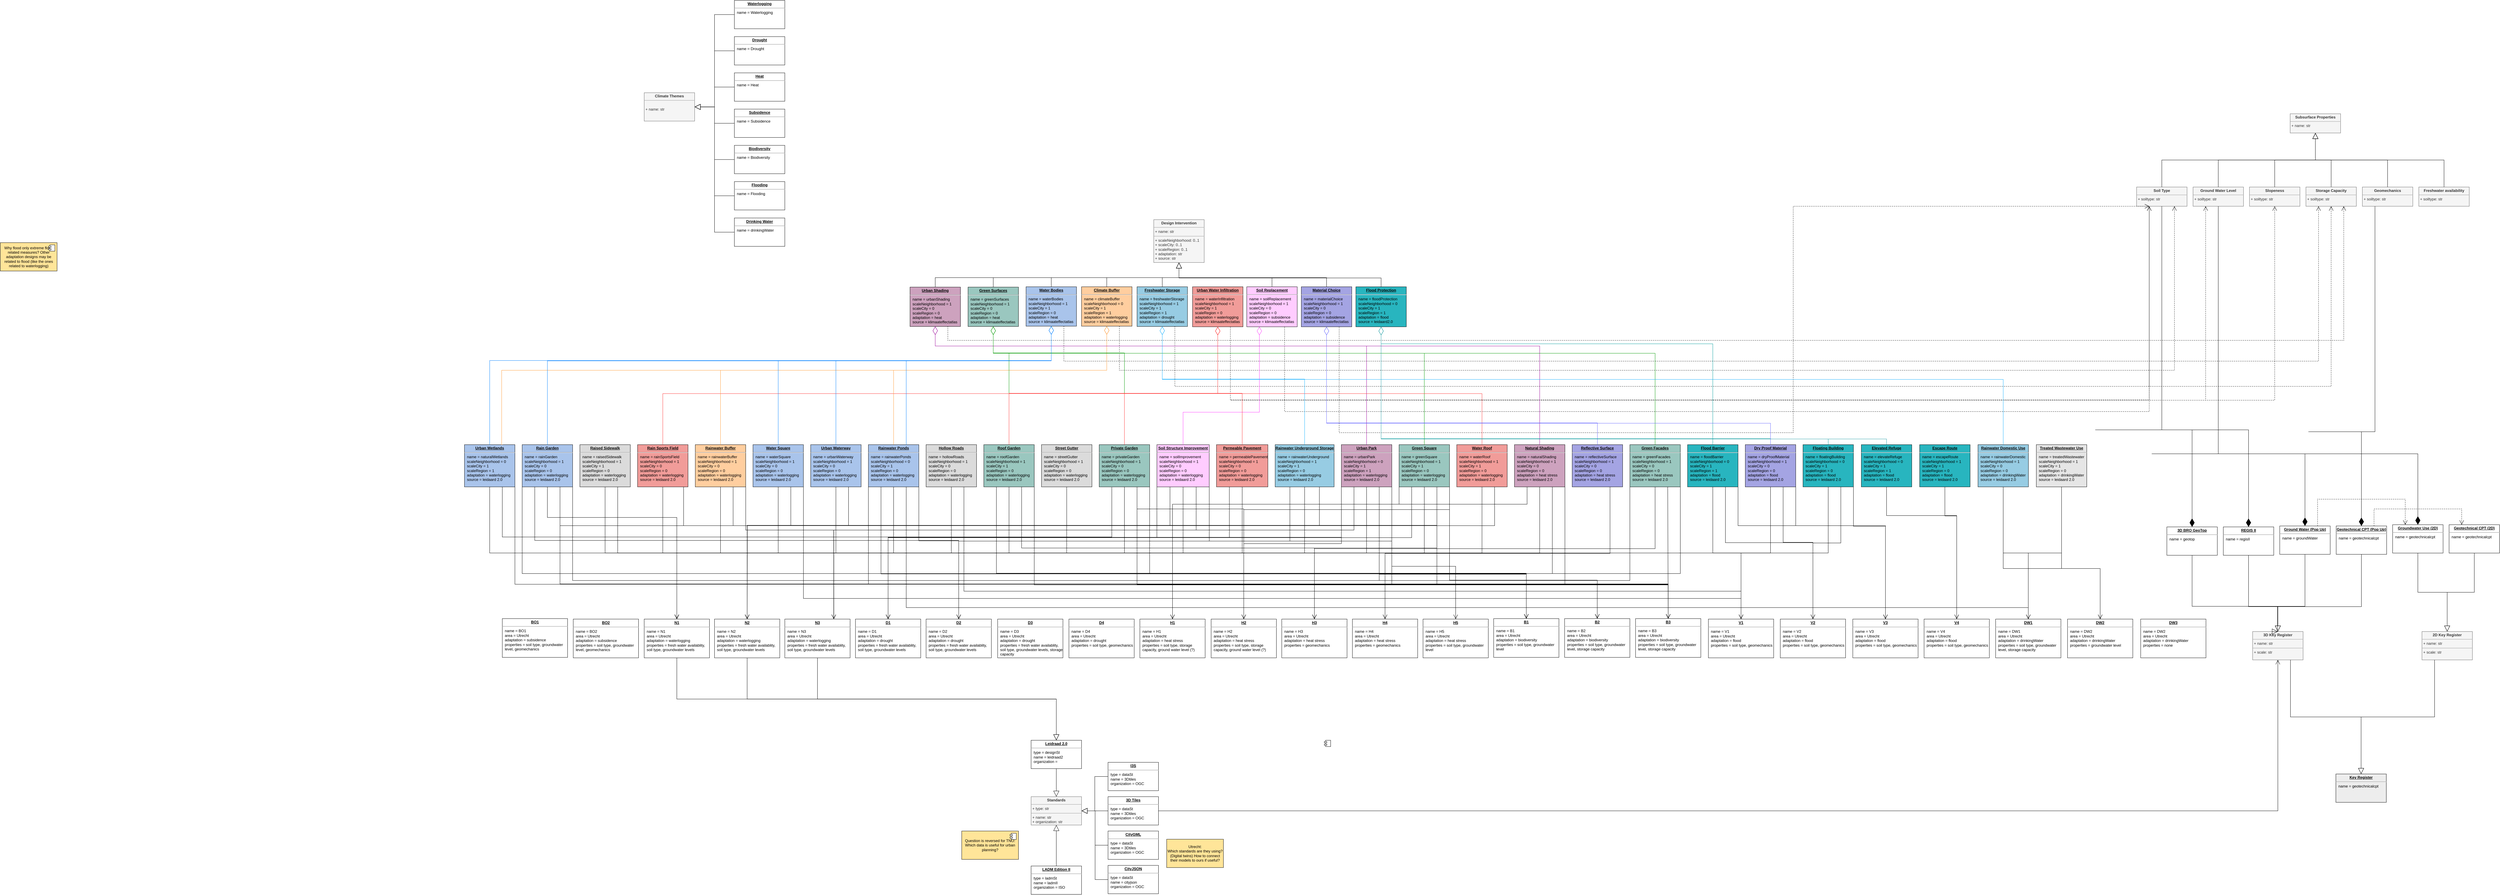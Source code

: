 <mxfile version="22.1.15" type="github">
  <diagram name="Page-1" id="c4acf3e9-155e-7222-9cf6-157b1a14988f">
    <mxGraphModel dx="5423" dy="2509" grid="0" gridSize="10" guides="1" tooltips="1" connect="1" arrows="1" fold="1" page="0" pageScale="1" pageWidth="1169" pageHeight="827" background="none" math="0" shadow="0">
      <root>
        <mxCell id="0" />
        <mxCell id="1" parent="0" />
        <mxCell id="XL4-3dp0tsTEwj-AfAvo-24" value="&lt;p style=&quot;margin:0px;margin-top:4px;text-align:center;text-decoration:underline;&quot;&gt;&lt;b&gt;H3&lt;/b&gt;&lt;/p&gt;&lt;hr&gt;&lt;p style=&quot;margin:0px;margin-left:8px;&quot;&gt;&lt;span style=&quot;background-color: initial;&quot;&gt;name = H3&lt;/span&gt;&lt;/p&gt;&lt;p style=&quot;margin:0px;margin-left:8px;&quot;&gt;&lt;span style=&quot;background-color: initial;&quot;&gt;area = Utrecht&lt;/span&gt;&lt;/p&gt;&lt;p style=&quot;margin:0px;margin-left:8px;&quot;&gt;adaptation = heat stress&lt;/p&gt;&lt;p style=&quot;margin:0px;margin-left:8px;&quot;&gt;properties = geomechanics&lt;/p&gt;&lt;p style=&quot;margin:0px;margin-left:8px;&quot;&gt;&lt;span style=&quot;background-color: initial;&quot;&gt;&lt;br&gt;&lt;/span&gt;&lt;/p&gt;" style="verticalAlign=top;align=left;overflow=fill;fontSize=12;fontFamily=Helvetica;html=1;whiteSpace=wrap;" vertex="1" parent="1">
          <mxGeometry x="-10" y="79.5" width="207" height="123" as="geometry" />
        </mxCell>
        <mxCell id="0FXop1k1lJmk01pZkUKz-18" value="&lt;p style=&quot;border-color: var(--border-color); text-decoration-line: underline; margin: 4px 0px 0px; text-align: center;&quot;&gt;&lt;b style=&quot;border-color: var(--border-color);&quot;&gt;Urban Water Infiltration&lt;/b&gt;&lt;/p&gt;&lt;hr style=&quot;border-color: var(--border-color);&quot;&gt;&lt;p style=&quot;border-color: var(--border-color); margin: 0px 0px 0px 8px;&quot;&gt;name = waterInfiltration&lt;br style=&quot;border-color: var(--border-color);&quot;&gt;&lt;/p&gt;&lt;p style=&quot;border-color: var(--border-color); margin: 0px 0px 0px 8px;&quot;&gt;scaleNeighborhood = 1&lt;/p&gt;&lt;p style=&quot;border-color: var(--border-color); margin: 0px 0px 0px 8px;&quot;&gt;scaleCity = 1&lt;/p&gt;&lt;p style=&quot;border-color: var(--border-color); margin: 0px 0px 0px 8px;&quot;&gt;scaleRegion = 0&lt;/p&gt;&lt;p style=&quot;border-color: var(--border-color); margin: 0px 0px 0px 8px;&quot;&gt;adaptation = waterlogging&lt;/p&gt;&lt;p style=&quot;border-color: var(--border-color); margin: 0px 0px 0px 8px;&quot;&gt;source = klimaateffectatlas&lt;br&gt;&lt;/p&gt;" style="verticalAlign=top;align=left;overflow=fill;fontSize=12;fontFamily=Helvetica;html=1;whiteSpace=wrap;fillColor=#F19C99;" parent="1" vertex="1">
          <mxGeometry x="-293" y="-975" width="160" height="127" as="geometry" />
        </mxCell>
        <mxCell id="0FXop1k1lJmk01pZkUKz-20" value="&lt;p style=&quot;margin:0px;margin-top:4px;text-align:center;&quot;&gt;&lt;b&gt;Design Intervention&lt;/b&gt;&lt;/p&gt;&lt;hr size=&quot;1&quot;&gt;&lt;p style=&quot;margin:0px;margin-left:4px;&quot;&gt;+ name: str&lt;/p&gt;&lt;hr size=&quot;1&quot;&gt;&lt;p style=&quot;margin:0px;margin-left:4px;&quot;&gt;+ scaleNeighborhood: 0..1&lt;/p&gt;&lt;p style=&quot;margin:0px;margin-left:4px;&quot;&gt;+ scaleCity: 0..1&lt;/p&gt;&lt;p style=&quot;margin:0px;margin-left:4px;&quot;&gt;+ scaleRegion: 0..1&lt;/p&gt;&lt;p style=&quot;margin:0px;margin-left:4px;&quot;&gt;+ adaptation: str&lt;/p&gt;&lt;p style=&quot;margin:0px;margin-left:4px;&quot;&gt;+ source: str&lt;/p&gt;" style="verticalAlign=top;align=left;overflow=fill;fontSize=12;fontFamily=Helvetica;html=1;whiteSpace=wrap;fillColor=#f5f5f5;strokeColor=#666666;fontColor=#333333;" parent="1" vertex="1">
          <mxGeometry x="-416" y="-1188" width="160" height="136" as="geometry" />
        </mxCell>
        <mxCell id="0FXop1k1lJmk01pZkUKz-21" value="&lt;p style=&quot;margin:0px;margin-top:4px;text-align:center;&quot;&gt;&lt;b&gt;Subsurface Properties&lt;/b&gt;&lt;/p&gt;&lt;hr size=&quot;1&quot;&gt;&lt;p style=&quot;margin:0px;margin-left:4px;&quot;&gt;+ name: str&lt;/p&gt;" style="verticalAlign=top;align=left;overflow=fill;fontSize=12;fontFamily=Helvetica;html=1;whiteSpace=wrap;fillColor=#f5f5f5;strokeColor=#666666;fontColor=#333333;" parent="1" vertex="1">
          <mxGeometry x="3188" y="-1524" width="160" height="61" as="geometry" />
        </mxCell>
        <mxCell id="0FXop1k1lJmk01pZkUKz-29" value="&lt;p style=&quot;margin:0px;margin-top:4px;text-align:center;&quot;&gt;&lt;b&gt;Soil Type&lt;/b&gt;&lt;/p&gt;&lt;hr size=&quot;1&quot;&gt;&lt;p style=&quot;margin:0px;margin-left:4px;&quot;&gt;+ soiltype: str&lt;/p&gt;" style="verticalAlign=top;align=left;overflow=fill;fontSize=12;fontFamily=Helvetica;html=1;whiteSpace=wrap;fillColor=#f5f5f5;strokeColor=#666666;fontColor=#333333;" parent="1" vertex="1">
          <mxGeometry x="2701" y="-1291.5" width="160" height="61" as="geometry" />
        </mxCell>
        <mxCell id="0FXop1k1lJmk01pZkUKz-30" value="" style="endArrow=open;endSize=12;dashed=1;html=1;rounded=0;entryX=0.25;entryY=1;entryDx=0;entryDy=0;edgeStyle=orthogonalEdgeStyle;exitX=0.75;exitY=1;exitDx=0;exitDy=0;" parent="1" source="0FXop1k1lJmk01pZkUKz-18" target="0FXop1k1lJmk01pZkUKz-29" edge="1">
          <mxGeometry width="160" relative="1" as="geometry">
            <mxPoint x="-151" y="-825" as="sourcePoint" />
            <mxPoint x="350" y="-723" as="targetPoint" />
            <mxPoint as="offset" />
            <Array as="points">
              <mxPoint x="-173" y="-616" />
              <mxPoint x="2741" y="-616" />
            </Array>
          </mxGeometry>
        </mxCell>
        <mxCell id="0FXop1k1lJmk01pZkUKz-32" value="" style="endArrow=block;endSize=16;endFill=0;html=1;rounded=0;exitX=0.5;exitY=0;exitDx=0;exitDy=0;entryX=0.5;entryY=1;entryDx=0;entryDy=0;edgeStyle=orthogonalEdgeStyle;" parent="1" source="XrivS-1WhvhdIYvPr3YK-95" target="0FXop1k1lJmk01pZkUKz-20" edge="1">
          <mxGeometry width="160" relative="1" as="geometry">
            <mxPoint x="217" y="-969" as="sourcePoint" />
            <mxPoint x="377" y="-969" as="targetPoint" />
            <Array as="points">
              <mxPoint x="-389" y="-1004" />
              <mxPoint x="-336" y="-1004" />
            </Array>
          </mxGeometry>
        </mxCell>
        <mxCell id="0FXop1k1lJmk01pZkUKz-33" value="" style="endArrow=block;endSize=16;endFill=0;html=1;rounded=0;exitX=0.5;exitY=0;exitDx=0;exitDy=0;entryX=0.5;entryY=1;entryDx=0;entryDy=0;edgeStyle=orthogonalEdgeStyle;" parent="1" source="0FXop1k1lJmk01pZkUKz-29" target="0FXop1k1lJmk01pZkUKz-21" edge="1">
          <mxGeometry width="160" relative="1" as="geometry">
            <mxPoint x="2781" y="-1330.5" as="sourcePoint" />
            <mxPoint x="2876.47" y="-1438" as="targetPoint" />
          </mxGeometry>
        </mxCell>
        <mxCell id="0FXop1k1lJmk01pZkUKz-34" value="&lt;p style=&quot;margin:0px;margin-top:4px;text-align:center;&quot;&gt;&lt;b&gt;Ground Water Level&lt;/b&gt;&lt;/p&gt;&lt;hr size=&quot;1&quot;&gt;&lt;p style=&quot;margin:0px;margin-left:4px;&quot;&gt;+ soiltype: str&lt;/p&gt;" style="verticalAlign=top;align=left;overflow=fill;fontSize=12;fontFamily=Helvetica;html=1;whiteSpace=wrap;fillColor=#f5f5f5;strokeColor=#666666;fontColor=#333333;" parent="1" vertex="1">
          <mxGeometry x="2880" y="-1291.5" width="160" height="61" as="geometry" />
        </mxCell>
        <mxCell id="0FXop1k1lJmk01pZkUKz-40" value="" style="endArrow=block;endSize=16;endFill=0;html=1;rounded=0;exitX=0.5;exitY=0;exitDx=0;exitDy=0;edgeStyle=orthogonalEdgeStyle;entryX=0.5;entryY=1;entryDx=0;entryDy=0;" parent="1" source="0FXop1k1lJmk01pZkUKz-34" target="0FXop1k1lJmk01pZkUKz-21" edge="1">
          <mxGeometry width="160" relative="1" as="geometry">
            <mxPoint x="2960.0" y="-1330.5" as="sourcePoint" />
            <mxPoint x="2951" y="-1421" as="targetPoint" />
          </mxGeometry>
        </mxCell>
        <mxCell id="0FXop1k1lJmk01pZkUKz-41" value="&lt;p style=&quot;margin:0px;margin-top:4px;text-align:center;&quot;&gt;&lt;b&gt;3D Key Register&lt;/b&gt;&lt;/p&gt;&lt;hr size=&quot;1&quot;&gt;&lt;p style=&quot;margin:0px;margin-left:4px;&quot;&gt;+ name: str&lt;/p&gt;&lt;hr size=&quot;1&quot;&gt;&lt;p style=&quot;margin:0px;margin-left:4px;&quot;&gt;+ scale: str&lt;/p&gt;" style="verticalAlign=top;align=left;overflow=fill;fontSize=12;fontFamily=Helvetica;html=1;whiteSpace=wrap;fillColor=#f5f5f5;strokeColor=#666666;fontColor=#333333;" parent="1" vertex="1">
          <mxGeometry x="3069" y="119" width="160" height="90" as="geometry" />
        </mxCell>
        <mxCell id="0FXop1k1lJmk01pZkUKz-42" value="&lt;p style=&quot;margin:0px;margin-top:4px;text-align:center;text-decoration:underline;&quot;&gt;&lt;b&gt;3D BRO GeoTop&lt;/b&gt;&lt;/p&gt;&lt;hr&gt;&lt;p style=&quot;margin:0px;margin-left:8px;&quot;&gt;name = geotop&lt;/p&gt;" style="verticalAlign=top;align=left;overflow=fill;fontSize=12;fontFamily=Helvetica;html=1;whiteSpace=wrap;" parent="1" vertex="1">
          <mxGeometry x="2797" y="-213" width="160" height="90" as="geometry" />
        </mxCell>
        <mxCell id="0FXop1k1lJmk01pZkUKz-44" value="" style="endArrow=block;endSize=16;endFill=0;html=1;rounded=0;exitX=0.5;exitY=1;exitDx=0;exitDy=0;entryX=0.5;entryY=0;entryDx=0;entryDy=0;edgeStyle=orthogonalEdgeStyle;" parent="1" source="0FXop1k1lJmk01pZkUKz-42" target="0FXop1k1lJmk01pZkUKz-41" edge="1">
          <mxGeometry width="160" relative="1" as="geometry">
            <mxPoint x="2877" y="-17" as="sourcePoint" />
            <mxPoint x="2982" y="80" as="targetPoint" />
            <Array as="points">
              <mxPoint x="2877" y="39" />
              <mxPoint x="3149" y="39" />
            </Array>
          </mxGeometry>
        </mxCell>
        <mxCell id="XrivS-1WhvhdIYvPr3YK-7" value="" style="endArrow=open;endSize=12;dashed=1;html=1;rounded=0;entryX=0.25;entryY=1;entryDx=0;entryDy=0;edgeStyle=orthogonalEdgeStyle;exitX=0.75;exitY=1;exitDx=0;exitDy=0;" parent="1" source="0FXop1k1lJmk01pZkUKz-18" target="0FXop1k1lJmk01pZkUKz-34" edge="1">
          <mxGeometry width="160" relative="1" as="geometry">
            <mxPoint x="-154" y="-828" as="sourcePoint" />
            <mxPoint x="502" y="-715.5" as="targetPoint" />
            <mxPoint as="offset" />
            <Array as="points">
              <mxPoint x="-173" y="-615" />
              <mxPoint x="2920" y="-615" />
            </Array>
          </mxGeometry>
        </mxCell>
        <mxCell id="XrivS-1WhvhdIYvPr3YK-8" value="&lt;p style=&quot;margin:0px;margin-top:4px;text-align:center;text-decoration:underline;&quot;&gt;&lt;b&gt;REGIS II&lt;/b&gt;&lt;/p&gt;&lt;hr&gt;&lt;p style=&quot;margin:0px;margin-left:8px;&quot;&gt;name = regisII&lt;/p&gt;" style="verticalAlign=top;align=left;overflow=fill;fontSize=12;fontFamily=Helvetica;html=1;whiteSpace=wrap;" parent="1" vertex="1">
          <mxGeometry x="2976" y="-213" width="160" height="90" as="geometry" />
        </mxCell>
        <mxCell id="XrivS-1WhvhdIYvPr3YK-10" value="&lt;p style=&quot;margin:0px;margin-top:4px;text-align:center;&quot;&gt;&lt;b&gt;Slopeness&lt;/b&gt;&lt;/p&gt;&lt;hr size=&quot;1&quot;&gt;&lt;p style=&quot;margin:0px;margin-left:4px;&quot;&gt;+ soiltype: str&lt;/p&gt;" style="verticalAlign=top;align=left;overflow=fill;fontSize=12;fontFamily=Helvetica;html=1;whiteSpace=wrap;fillColor=#f5f5f5;strokeColor=#666666;fontColor=#333333;" parent="1" vertex="1">
          <mxGeometry x="3059" y="-1291.5" width="160" height="61" as="geometry" />
        </mxCell>
        <mxCell id="XrivS-1WhvhdIYvPr3YK-11" value="" style="endArrow=block;endSize=16;endFill=0;html=1;rounded=0;exitX=0.5;exitY=0;exitDx=0;exitDy=0;edgeStyle=orthogonalEdgeStyle;" parent="1" source="XrivS-1WhvhdIYvPr3YK-13" target="0FXop1k1lJmk01pZkUKz-21" edge="1">
          <mxGeometry width="160" relative="1" as="geometry">
            <mxPoint x="3318" y="-1330.5" as="sourcePoint" />
            <mxPoint x="2944" y="-1421" as="targetPoint" />
          </mxGeometry>
        </mxCell>
        <mxCell id="XrivS-1WhvhdIYvPr3YK-12" value="" style="endArrow=open;endSize=12;dashed=1;html=1;rounded=0;entryX=0.5;entryY=1;entryDx=0;entryDy=0;edgeStyle=orthogonalEdgeStyle;exitX=0.75;exitY=1;exitDx=0;exitDy=0;" parent="1" source="0FXop1k1lJmk01pZkUKz-18" target="XrivS-1WhvhdIYvPr3YK-10" edge="1">
          <mxGeometry width="160" relative="1" as="geometry">
            <mxPoint x="-154" y="-834" as="sourcePoint" />
            <mxPoint x="512" y="-705.5" as="targetPoint" />
            <mxPoint as="offset" />
            <Array as="points">
              <mxPoint x="-173" y="-615" />
              <mxPoint x="3139" y="-615" />
            </Array>
          </mxGeometry>
        </mxCell>
        <mxCell id="XrivS-1WhvhdIYvPr3YK-13" value="&lt;p style=&quot;margin:0px;margin-top:4px;text-align:center;&quot;&gt;&lt;b&gt;Storage Capacity&lt;/b&gt;&lt;/p&gt;&lt;hr size=&quot;1&quot;&gt;&lt;p style=&quot;margin:0px;margin-left:4px;&quot;&gt;+ soiltype: str&lt;/p&gt;" style="verticalAlign=top;align=left;overflow=fill;fontSize=12;fontFamily=Helvetica;html=1;whiteSpace=wrap;fillColor=#f5f5f5;strokeColor=#666666;fontColor=#333333;" parent="1" vertex="1">
          <mxGeometry x="3238" y="-1291.5" width="160" height="61" as="geometry" />
        </mxCell>
        <mxCell id="XrivS-1WhvhdIYvPr3YK-14" value="" style="endArrow=block;endSize=16;endFill=0;html=1;rounded=0;exitX=0.5;exitY=0;exitDx=0;exitDy=0;edgeStyle=orthogonalEdgeStyle;entryX=0.5;entryY=1;entryDx=0;entryDy=0;" parent="1" source="XrivS-1WhvhdIYvPr3YK-10" target="0FXop1k1lJmk01pZkUKz-21" edge="1">
          <mxGeometry width="160" relative="1" as="geometry">
            <mxPoint x="3139" y="-1330.5" as="sourcePoint" />
            <mxPoint x="2887" y="-1428" as="targetPoint" />
          </mxGeometry>
        </mxCell>
        <mxCell id="XrivS-1WhvhdIYvPr3YK-17" value="" style="endArrow=block;endSize=16;endFill=0;html=1;rounded=0;exitX=0.5;exitY=1;exitDx=0;exitDy=0;edgeStyle=orthogonalEdgeStyle;entryX=0.5;entryY=0;entryDx=0;entryDy=0;" parent="1" source="XrivS-1WhvhdIYvPr3YK-8" target="0FXop1k1lJmk01pZkUKz-41" edge="1">
          <mxGeometry width="160" relative="1" as="geometry">
            <mxPoint x="3056" y="-17" as="sourcePoint" />
            <mxPoint x="3107" y="60" as="targetPoint" />
            <Array as="points">
              <mxPoint x="3056" y="40" />
              <mxPoint x="3148" y="40" />
              <mxPoint x="3148" y="119" />
            </Array>
          </mxGeometry>
        </mxCell>
        <mxCell id="XrivS-1WhvhdIYvPr3YK-18" value="&lt;p style=&quot;margin:0px;margin-top:4px;text-align:center;text-decoration:underline;&quot;&gt;&lt;b&gt;Soil Replacement&lt;/b&gt;&lt;/p&gt;&lt;hr&gt;&lt;p style=&quot;margin:0px;margin-left:8px;&quot;&gt;name = soilReplacement&lt;br&gt;&lt;/p&gt;&lt;p style=&quot;margin:0px;margin-left:8px;&quot;&gt;scaleNeighborhood = 1&lt;/p&gt;&lt;p style=&quot;margin:0px;margin-left:8px;&quot;&gt;scaleCity = 0&lt;/p&gt;&lt;p style=&quot;margin:0px;margin-left:8px;&quot;&gt;scaleRegion = 0&lt;/p&gt;&lt;p style=&quot;margin:0px;margin-left:8px;&quot;&gt;adaptation = subsidence&lt;/p&gt;&lt;p style=&quot;margin:0px;margin-left:8px;&quot;&gt;source = klimaateffectatlas&lt;br&gt;&lt;/p&gt;" style="verticalAlign=top;align=left;overflow=fill;fontSize=12;fontFamily=Helvetica;html=1;whiteSpace=wrap;fillColor=#FFCCFF;" parent="1" vertex="1">
          <mxGeometry x="-121" y="-975" width="160" height="127" as="geometry" />
        </mxCell>
        <mxCell id="XrivS-1WhvhdIYvPr3YK-19" value="" style="endArrow=block;endSize=16;endFill=0;html=1;rounded=0;exitX=0.5;exitY=0;exitDx=0;exitDy=0;entryX=0.5;entryY=1;entryDx=0;entryDy=0;edgeStyle=orthogonalEdgeStyle;" parent="1" source="XrivS-1WhvhdIYvPr3YK-18" target="0FXop1k1lJmk01pZkUKz-20" edge="1">
          <mxGeometry width="160" relative="1" as="geometry">
            <mxPoint x="-203" y="-965" as="sourcePoint" />
            <mxPoint x="-194" y="-999" as="targetPoint" />
            <Array as="points">
              <mxPoint x="-41" y="-1004" />
              <mxPoint x="-336" y="-1004" />
            </Array>
          </mxGeometry>
        </mxCell>
        <mxCell id="XrivS-1WhvhdIYvPr3YK-20" value="" style="endArrow=open;endSize=12;dashed=1;html=1;rounded=0;exitX=0.75;exitY=1;exitDx=0;exitDy=0;entryX=0.25;entryY=1;entryDx=0;entryDy=0;edgeStyle=orthogonalEdgeStyle;" parent="1" source="XrivS-1WhvhdIYvPr3YK-18" target="0FXop1k1lJmk01pZkUKz-29" edge="1">
          <mxGeometry width="160" relative="1" as="geometry">
            <mxPoint x="740" y="-848.0" as="sourcePoint" />
            <mxPoint x="1026" y="-744" as="targetPoint" />
            <Array as="points">
              <mxPoint x="-1" y="-579" />
              <mxPoint x="2741" y="-579" />
            </Array>
          </mxGeometry>
        </mxCell>
        <mxCell id="XrivS-1WhvhdIYvPr3YK-24" value="&lt;p style=&quot;margin:0px;margin-top:4px;text-align:center;text-decoration:underline;&quot;&gt;&lt;b&gt;Material Choice&lt;/b&gt;&lt;/p&gt;&lt;hr&gt;&lt;p style=&quot;margin:0px;margin-left:8px;&quot;&gt;name = materialChoice&lt;br&gt;&lt;/p&gt;&lt;p style=&quot;margin:0px;margin-left:8px;&quot;&gt;scaleNeighborhood = 1&lt;/p&gt;&lt;p style=&quot;margin:0px;margin-left:8px;&quot;&gt;scaleCity = 0&lt;/p&gt;&lt;p style=&quot;margin:0px;margin-left:8px;&quot;&gt;scaleRegion = 0&lt;/p&gt;&lt;p style=&quot;margin:0px;margin-left:8px;&quot;&gt;adaptation = subsidence&lt;/p&gt;&lt;p style=&quot;margin:0px;margin-left:8px;&quot;&gt;source = klimaateffectatlas&lt;br&gt;&lt;/p&gt;" style="verticalAlign=top;align=left;overflow=fill;fontSize=12;fontFamily=Helvetica;html=1;whiteSpace=wrap;fillColor=#A4A4E3;" parent="1" vertex="1">
          <mxGeometry x="52" y="-975" width="160" height="127" as="geometry" />
        </mxCell>
        <mxCell id="XrivS-1WhvhdIYvPr3YK-27" value="" style="endArrow=block;endSize=16;endFill=0;html=1;rounded=0;exitX=0.5;exitY=0;exitDx=0;exitDy=0;entryX=0.5;entryY=1;entryDx=0;entryDy=0;edgeStyle=orthogonalEdgeStyle;" parent="1" source="XrivS-1WhvhdIYvPr3YK-24" target="0FXop1k1lJmk01pZkUKz-20" edge="1">
          <mxGeometry width="160" relative="1" as="geometry">
            <mxPoint x="-243" y="-967" as="sourcePoint" />
            <mxPoint x="-83" y="-967" as="targetPoint" />
            <Array as="points">
              <mxPoint x="132" y="-1004" />
              <mxPoint x="-336" y="-1004" />
            </Array>
          </mxGeometry>
        </mxCell>
        <mxCell id="XrivS-1WhvhdIYvPr3YK-28" value="" style="endArrow=open;endSize=12;dashed=1;html=1;rounded=0;entryX=0.25;entryY=1;entryDx=0;entryDy=0;edgeStyle=orthogonalEdgeStyle;exitX=0.75;exitY=1;exitDx=0;exitDy=0;" parent="1" source="XrivS-1WhvhdIYvPr3YK-24" target="0FXop1k1lJmk01pZkUKz-29" edge="1">
          <mxGeometry width="160" relative="1" as="geometry">
            <mxPoint x="216" y="-820" as="sourcePoint" />
            <mxPoint x="1191" y="-698" as="targetPoint" />
            <Array as="points">
              <mxPoint x="172" y="-512" />
              <mxPoint x="1612" y="-512" />
              <mxPoint x="1612" y="-1230" />
            </Array>
          </mxGeometry>
        </mxCell>
        <mxCell id="XrivS-1WhvhdIYvPr3YK-95" value="&lt;p style=&quot;border-color: var(--border-color); text-decoration-line: underline; margin: 4px 0px 0px; text-align: center;&quot;&gt;&lt;b style=&quot;border-color: var(--border-color);&quot;&gt;Freshwater Storage&lt;/b&gt;&lt;/p&gt;&lt;hr style=&quot;border-color: var(--border-color);&quot;&gt;&lt;p style=&quot;border-color: var(--border-color); margin: 0px 0px 0px 8px;&quot;&gt;name = freshwaterStorage&lt;br style=&quot;border-color: var(--border-color);&quot;&gt;&lt;/p&gt;&lt;p style=&quot;border-color: var(--border-color); margin: 0px 0px 0px 8px;&quot;&gt;scaleNeighborhood = 1&lt;/p&gt;&lt;p style=&quot;border-color: var(--border-color); margin: 0px 0px 0px 8px;&quot;&gt;scaleCity = 1&lt;/p&gt;&lt;p style=&quot;border-color: var(--border-color); margin: 0px 0px 0px 8px;&quot;&gt;scaleRegion = 1&lt;/p&gt;&lt;p style=&quot;border-color: var(--border-color); margin: 0px 0px 0px 8px;&quot;&gt;adaptation = drought&lt;/p&gt;&lt;p style=&quot;border-color: var(--border-color); margin: 0px 0px 0px 8px;&quot;&gt;source = klimaateffectatlas&lt;br&gt;&lt;/p&gt;" style="verticalAlign=top;align=left;overflow=fill;fontSize=12;fontFamily=Helvetica;html=1;whiteSpace=wrap;fillColor=#97CCE3;" parent="1" vertex="1">
          <mxGeometry x="-469" y="-975" width="160" height="126" as="geometry" />
        </mxCell>
        <mxCell id="XrivS-1WhvhdIYvPr3YK-96" value="&lt;p style=&quot;margin:0px;margin-top:4px;text-align:center;text-decoration:underline;&quot;&gt;&lt;b style=&quot;border-color: var(--border-color);&quot;&gt;Climate Buffer&lt;/b&gt;&lt;br&gt;&lt;/p&gt;&lt;hr&gt;&lt;p style=&quot;margin:0px;margin-left:8px;&quot;&gt;name = climateBuffer&lt;br&gt;&lt;/p&gt;&lt;p style=&quot;margin:0px;margin-left:8px;&quot;&gt;scaleNeighborhood = 0&lt;/p&gt;&lt;p style=&quot;margin:0px;margin-left:8px;&quot;&gt;scaleCity = 1&lt;/p&gt;&lt;p style=&quot;margin:0px;margin-left:8px;&quot;&gt;scaleRegion = 1&lt;/p&gt;&lt;p style=&quot;margin:0px;margin-left:8px;&quot;&gt;adaptation = waterlogging&lt;/p&gt;&lt;p style=&quot;margin:0px;margin-left:8px;&quot;&gt;source = klimaateffectatlas&lt;br&gt;&lt;/p&gt;" style="verticalAlign=top;align=left;overflow=fill;fontSize=12;fontFamily=Helvetica;html=1;whiteSpace=wrap;fillColor=#FFCE9F;" parent="1" vertex="1">
          <mxGeometry x="-645" y="-975" width="160" height="125" as="geometry" />
        </mxCell>
        <mxCell id="XrivS-1WhvhdIYvPr3YK-97" value="&lt;p style=&quot;margin:0px;margin-top:4px;text-align:center;text-decoration:underline;&quot;&gt;&lt;b&gt;Water Bodies&lt;/b&gt;&lt;/p&gt;&lt;hr&gt;&lt;p style=&quot;margin:0px;margin-left:8px;&quot;&gt;name = waterBodies&lt;br&gt;&lt;/p&gt;&lt;p style=&quot;margin:0px;margin-left:8px;&quot;&gt;scaleNeighborhood = 1&lt;/p&gt;&lt;p style=&quot;margin:0px;margin-left:8px;&quot;&gt;scaleCity = 1&lt;/p&gt;&lt;p style=&quot;margin:0px;margin-left:8px;&quot;&gt;scaleRegion = 0&lt;/p&gt;&lt;p style=&quot;margin:0px;margin-left:8px;&quot;&gt;adaptation = heat&lt;/p&gt;&lt;p style=&quot;margin:0px;margin-left:8px;&quot;&gt;source =&amp;nbsp;klimaateffectatlas&lt;/p&gt;" style="verticalAlign=top;align=left;overflow=fill;fontSize=12;fontFamily=Helvetica;html=1;whiteSpace=wrap;fillColor=#A9C4EB;" parent="1" vertex="1">
          <mxGeometry x="-821" y="-975" width="160" height="125" as="geometry" />
        </mxCell>
        <mxCell id="XrivS-1WhvhdIYvPr3YK-99" value="" style="endArrow=open;endSize=12;dashed=1;html=1;rounded=0;exitX=0.75;exitY=1;exitDx=0;exitDy=0;entryX=0.25;entryY=1;entryDx=0;entryDy=0;edgeStyle=orthogonalEdgeStyle;" parent="1" source="XrivS-1WhvhdIYvPr3YK-95" target="0FXop1k1lJmk01pZkUKz-29" edge="1">
          <mxGeometry width="160" relative="1" as="geometry">
            <mxPoint x="-377" y="-611" as="sourcePoint" />
            <mxPoint x="-217" y="-611" as="targetPoint" />
            <Array as="points">
              <mxPoint x="-349" y="-659" />
              <mxPoint x="2741" y="-659" />
            </Array>
          </mxGeometry>
        </mxCell>
        <mxCell id="XrivS-1WhvhdIYvPr3YK-103" value="" style="endArrow=open;endSize=12;dashed=1;html=1;rounded=0;exitX=0.75;exitY=1;exitDx=0;exitDy=0;entryX=0.5;entryY=1;entryDx=0;entryDy=0;edgeStyle=orthogonalEdgeStyle;" parent="1" source="XrivS-1WhvhdIYvPr3YK-95" target="XrivS-1WhvhdIYvPr3YK-13" edge="1">
          <mxGeometry width="160" relative="1" as="geometry">
            <mxPoint x="-230" y="-545" as="sourcePoint" />
            <mxPoint x="768" y="-642" as="targetPoint" />
            <Array as="points">
              <mxPoint x="-349" y="-659" />
              <mxPoint x="3318" y="-659" />
            </Array>
          </mxGeometry>
        </mxCell>
        <mxCell id="XrivS-1WhvhdIYvPr3YK-108" value="&lt;p style=&quot;margin:0px;margin-top:4px;text-align:center;text-decoration:underline;&quot;&gt;&lt;b style=&quot;border-color: var(--border-color);&quot;&gt;Green Surfaces&lt;/b&gt;&lt;/p&gt;&lt;hr&gt;&lt;p style=&quot;margin:0px;margin-left:8px;&quot;&gt;name = greenSurfaces&lt;br&gt;&lt;/p&gt;&lt;p style=&quot;margin:0px;margin-left:8px;&quot;&gt;scaleNeighborhood = 1&lt;/p&gt;&lt;p style=&quot;margin:0px;margin-left:8px;&quot;&gt;scaleCity = 0&lt;/p&gt;&lt;p style=&quot;margin:0px;margin-left:8px;&quot;&gt;scaleRegion = 0&lt;/p&gt;&lt;p style=&quot;margin:0px;margin-left:8px;&quot;&gt;adaptation = heat&lt;/p&gt;&lt;p style=&quot;margin:0px;margin-left:8px;&quot;&gt;source =&amp;nbsp;klimaateffectatlas&lt;/p&gt;" style="verticalAlign=top;align=left;overflow=fill;fontSize=12;fontFamily=Helvetica;html=1;whiteSpace=wrap;fillColor=#9AC7BF;" parent="1" vertex="1">
          <mxGeometry x="-1005" y="-974" width="160" height="125" as="geometry" />
        </mxCell>
        <mxCell id="XrivS-1WhvhdIYvPr3YK-109" value="&lt;p style=&quot;margin:0px;margin-top:4px;text-align:center;text-decoration:underline;&quot;&gt;&lt;b&gt;Urban Shading&lt;/b&gt;&lt;/p&gt;&lt;hr&gt;&lt;p style=&quot;margin:0px;margin-left:8px;&quot;&gt;name = urbanShading&lt;br&gt;&lt;/p&gt;&lt;p style=&quot;margin:0px;margin-left:8px;&quot;&gt;scaleNeighborhood = 1&lt;/p&gt;&lt;p style=&quot;margin:0px;margin-left:8px;&quot;&gt;scaleCity = 0&lt;/p&gt;&lt;p style=&quot;margin:0px;margin-left:8px;&quot;&gt;scaleRegion = 0&lt;/p&gt;&lt;p style=&quot;margin:0px;margin-left:8px;&quot;&gt;adaptation = heat&lt;/p&gt;&lt;p style=&quot;margin:0px;margin-left:8px;&quot;&gt;source =&amp;nbsp;klimaateffectatlas&lt;/p&gt;" style="verticalAlign=top;align=left;overflow=fill;fontSize=12;fontFamily=Helvetica;html=1;whiteSpace=wrap;fillColor=#CDA2BE;" parent="1" vertex="1">
          <mxGeometry x="-1189" y="-974" width="160" height="125" as="geometry" />
        </mxCell>
        <mxCell id="XrivS-1WhvhdIYvPr3YK-110" value="" style="endArrow=open;endSize=12;dashed=1;html=1;rounded=0;entryX=0.75;entryY=1;entryDx=0;entryDy=0;edgeStyle=orthogonalEdgeStyle;exitX=0.75;exitY=1;exitDx=0;exitDy=0;" parent="1" source="XrivS-1WhvhdIYvPr3YK-109" target="XrivS-1WhvhdIYvPr3YK-13" edge="1">
          <mxGeometry width="160" relative="1" as="geometry">
            <mxPoint x="-1163" y="-794" as="sourcePoint" />
            <mxPoint x="309" y="-534" as="targetPoint" />
            <Array as="points">
              <mxPoint x="-1069" y="-805" />
              <mxPoint x="3358" y="-805" />
            </Array>
          </mxGeometry>
        </mxCell>
        <mxCell id="XrivS-1WhvhdIYvPr3YK-111" value="" style="endArrow=open;endSize=12;dashed=1;html=1;rounded=0;exitX=0.75;exitY=1;exitDx=0;exitDy=0;entryX=0.25;entryY=1;entryDx=0;entryDy=0;edgeStyle=orthogonalEdgeStyle;" parent="1" source="XrivS-1WhvhdIYvPr3YK-97" target="XrivS-1WhvhdIYvPr3YK-13" edge="1">
          <mxGeometry width="160" relative="1" as="geometry">
            <mxPoint x="-749" y="-649" as="sourcePoint" />
            <mxPoint x="81" y="-548" as="targetPoint" />
            <Array as="points">
              <mxPoint x="-701" y="-739" />
              <mxPoint x="3278" y="-739" />
            </Array>
          </mxGeometry>
        </mxCell>
        <mxCell id="XrivS-1WhvhdIYvPr3YK-113" value="" style="endArrow=open;endSize=12;dashed=1;html=1;rounded=0;exitX=0.75;exitY=1;exitDx=0;exitDy=0;entryX=0.75;entryY=1;entryDx=0;entryDy=0;edgeStyle=orthogonalEdgeStyle;" parent="1" source="XrivS-1WhvhdIYvPr3YK-96" target="0FXop1k1lJmk01pZkUKz-29" edge="1">
          <mxGeometry width="160" relative="1" as="geometry">
            <mxPoint x="-557" y="-642" as="sourcePoint" />
            <mxPoint x="-220" y="-563" as="targetPoint" />
            <Array as="points">
              <mxPoint x="-525" y="-710" />
              <mxPoint x="2821" y="-710" />
            </Array>
          </mxGeometry>
        </mxCell>
        <mxCell id="XrivS-1WhvhdIYvPr3YK-114" value="" style="endArrow=block;endSize=16;endFill=0;html=1;rounded=0;entryX=0.5;entryY=1;entryDx=0;entryDy=0;exitX=0.5;exitY=0;exitDx=0;exitDy=0;edgeStyle=orthogonalEdgeStyle;" parent="1" source="XrivS-1WhvhdIYvPr3YK-96" target="0FXop1k1lJmk01pZkUKz-20" edge="1">
          <mxGeometry x="1" y="186" width="160" relative="1" as="geometry">
            <mxPoint x="-933" y="-1069" as="sourcePoint" />
            <mxPoint x="-534" y="-1078" as="targetPoint" />
            <Array as="points">
              <mxPoint x="-565" y="-1004" />
              <mxPoint x="-336" y="-1004" />
            </Array>
            <mxPoint x="186" y="178" as="offset" />
          </mxGeometry>
        </mxCell>
        <mxCell id="XrivS-1WhvhdIYvPr3YK-115" value="" style="endArrow=block;endSize=16;endFill=0;html=1;rounded=0;exitX=0.5;exitY=0;exitDx=0;exitDy=0;entryX=0.5;entryY=1;entryDx=0;entryDy=0;edgeStyle=orthogonalEdgeStyle;" parent="1" source="XrivS-1WhvhdIYvPr3YK-108" target="0FXop1k1lJmk01pZkUKz-20" edge="1">
          <mxGeometry width="160" relative="1" as="geometry">
            <mxPoint x="-1070" y="-1110" as="sourcePoint" />
            <mxPoint x="-369" y="-1023" as="targetPoint" />
            <Array as="points">
              <mxPoint x="-925" y="-1004" />
              <mxPoint x="-336" y="-1004" />
            </Array>
          </mxGeometry>
        </mxCell>
        <mxCell id="XrivS-1WhvhdIYvPr3YK-117" value="" style="endArrow=block;endSize=16;endFill=0;html=1;rounded=0;exitX=0.5;exitY=0;exitDx=0;exitDy=0;entryX=0.5;entryY=1;entryDx=0;entryDy=0;edgeStyle=orthogonalEdgeStyle;" parent="1" source="XrivS-1WhvhdIYvPr3YK-97" target="0FXop1k1lJmk01pZkUKz-20" edge="1">
          <mxGeometry width="160" relative="1" as="geometry">
            <mxPoint x="-743" y="-1062" as="sourcePoint" />
            <mxPoint x="-410" y="-1011" as="targetPoint" />
            <Array as="points">
              <mxPoint x="-741" y="-1004" />
              <mxPoint x="-336" y="-1004" />
            </Array>
          </mxGeometry>
        </mxCell>
        <mxCell id="XrivS-1WhvhdIYvPr3YK-118" value="" style="endArrow=block;endSize=16;endFill=0;html=1;rounded=0;exitX=0.5;exitY=0;exitDx=0;exitDy=0;entryX=0.5;entryY=1;entryDx=0;entryDy=0;edgeStyle=orthogonalEdgeStyle;" parent="1" source="XrivS-1WhvhdIYvPr3YK-109" target="0FXop1k1lJmk01pZkUKz-20" edge="1">
          <mxGeometry x="1" y="220" width="160" relative="1" as="geometry">
            <mxPoint x="-1259" y="-1168" as="sourcePoint" />
            <mxPoint x="-381" y="-1035" as="targetPoint" />
            <Array as="points">
              <mxPoint x="-1109" y="-1004" />
              <mxPoint x="-336" y="-1004" />
            </Array>
            <mxPoint x="194" y="116" as="offset" />
          </mxGeometry>
        </mxCell>
        <mxCell id="XrivS-1WhvhdIYvPr3YK-121" value="&lt;p style=&quot;margin:0px;margin-top:4px;text-align:center;text-decoration:underline;&quot;&gt;&lt;b&gt;Ground Water (Pop Up)&lt;/b&gt;&lt;/p&gt;&lt;hr&gt;&lt;p style=&quot;margin:0px;margin-left:8px;&quot;&gt;name = groundWater&lt;/p&gt;" style="verticalAlign=top;align=left;overflow=fill;fontSize=12;fontFamily=Helvetica;html=1;whiteSpace=wrap;" parent="1" vertex="1">
          <mxGeometry x="3155" y="-216" width="160" height="90" as="geometry" />
        </mxCell>
        <mxCell id="XrivS-1WhvhdIYvPr3YK-124" value="&lt;p style=&quot;margin:0px;margin-top:4px;text-align:center;text-decoration:underline;&quot;&gt;&lt;b&gt;Geotechnical CPT (Pop Up)&lt;/b&gt;&lt;/p&gt;&lt;hr&gt;&lt;p style=&quot;margin:0px;margin-left:8px;&quot;&gt;name = geotechnicalcpt&lt;/p&gt;" style="verticalAlign=top;align=left;overflow=fill;fontSize=12;fontFamily=Helvetica;html=1;whiteSpace=wrap;" parent="1" vertex="1">
          <mxGeometry x="3334" y="-216" width="160" height="90" as="geometry" />
        </mxCell>
        <mxCell id="XrivS-1WhvhdIYvPr3YK-125" value="" style="endArrow=block;endSize=16;endFill=0;html=1;rounded=0;exitX=0.5;exitY=1;exitDx=0;exitDy=0;entryX=0.5;entryY=0;entryDx=0;entryDy=0;edgeStyle=orthogonalEdgeStyle;" parent="1" source="XrivS-1WhvhdIYvPr3YK-121" target="0FXop1k1lJmk01pZkUKz-41" edge="1">
          <mxGeometry width="160" relative="1" as="geometry">
            <mxPoint x="3235" y="-20" as="sourcePoint" />
            <mxPoint x="3493" y="253" as="targetPoint" />
            <Array as="points">
              <mxPoint x="3235" y="39" />
              <mxPoint x="3149" y="39" />
            </Array>
          </mxGeometry>
        </mxCell>
        <mxCell id="XrivS-1WhvhdIYvPr3YK-127" value="" style="endArrow=block;endSize=16;endFill=0;html=1;rounded=0;exitX=0.5;exitY=1;exitDx=0;exitDy=0;entryX=0.5;entryY=0;entryDx=0;entryDy=0;edgeStyle=orthogonalEdgeStyle;" parent="1" source="XrivS-1WhvhdIYvPr3YK-124" target="0FXop1k1lJmk01pZkUKz-41" edge="1">
          <mxGeometry width="160" relative="1" as="geometry">
            <mxPoint x="3414" y="-20" as="sourcePoint" />
            <mxPoint x="3690" y="151" as="targetPoint" />
            <Array as="points">
              <mxPoint x="3414" y="40" />
              <mxPoint x="3149" y="40" />
            </Array>
          </mxGeometry>
        </mxCell>
        <mxCell id="XrivS-1WhvhdIYvPr3YK-131" value="&lt;p style=&quot;margin:0px;margin-top:4px;text-align:center;&quot;&gt;&lt;b&gt;Standards&lt;/b&gt;&lt;/p&gt;&lt;hr size=&quot;1&quot;&gt;&lt;p style=&quot;margin:0px;margin-left:4px;&quot;&gt;+ type: str&lt;/p&gt;&lt;hr size=&quot;1&quot;&gt;&lt;p style=&quot;margin:0px;margin-left:4px;&quot;&gt;+ name: str&lt;/p&gt;&lt;p style=&quot;margin:0px;margin-left:4px;&quot;&gt;+ organization: str&lt;/p&gt;" style="verticalAlign=top;align=left;overflow=fill;fontSize=12;fontFamily=Helvetica;html=1;whiteSpace=wrap;fillColor=#f5f5f5;strokeColor=#666666;fontColor=#333333;" parent="1" vertex="1">
          <mxGeometry x="-805" y="643" width="160" height="90" as="geometry" />
        </mxCell>
        <mxCell id="XrivS-1WhvhdIYvPr3YK-132" value="&lt;p style=&quot;margin:0px;margin-top:4px;text-align:center;text-decoration:underline;&quot;&gt;&lt;b&gt;I3S&lt;/b&gt;&lt;/p&gt;&lt;hr&gt;&lt;p style=&quot;margin:0px;margin-left:8px;&quot;&gt;type = dataSt&lt;/p&gt;&lt;p style=&quot;margin:0px;margin-left:8px;&quot;&gt;name = 3Dtiles&lt;/p&gt;&lt;p style=&quot;margin:0px;margin-left:8px;&quot;&gt;organization = OGC&lt;/p&gt;" style="verticalAlign=top;align=left;overflow=fill;fontSize=12;fontFamily=Helvetica;html=1;whiteSpace=wrap;" parent="1" vertex="1">
          <mxGeometry x="-561" y="534" width="160" height="90" as="geometry" />
        </mxCell>
        <mxCell id="XrivS-1WhvhdIYvPr3YK-133" value="&lt;p style=&quot;margin:0px;margin-top:4px;text-align:center;text-decoration:underline;&quot;&gt;&lt;b&gt;3D Tiles&lt;/b&gt;&lt;/p&gt;&lt;hr&gt;&lt;p style=&quot;margin:0px;margin-left:8px;&quot;&gt;type = dataSt&lt;/p&gt;&lt;p style=&quot;margin:0px;margin-left:8px;&quot;&gt;name = 3Dtiles&lt;/p&gt;&lt;p style=&quot;margin:0px;margin-left:8px;&quot;&gt;organization = OGC&lt;br&gt;&lt;/p&gt;" style="verticalAlign=top;align=left;overflow=fill;fontSize=12;fontFamily=Helvetica;html=1;whiteSpace=wrap;" parent="1" vertex="1">
          <mxGeometry x="-561" y="643" width="160" height="90" as="geometry" />
        </mxCell>
        <mxCell id="XrivS-1WhvhdIYvPr3YK-135" value="&lt;p style=&quot;margin:0px;margin-top:4px;text-align:center;text-decoration:underline;&quot;&gt;&lt;b&gt;CityGML&lt;/b&gt;&lt;/p&gt;&lt;hr&gt;&lt;p style=&quot;margin:0px;margin-left:8px;&quot;&gt;type = dataSt&lt;/p&gt;&lt;p style=&quot;margin:0px;margin-left:8px;&quot;&gt;name = 3Dtiles&lt;/p&gt;&lt;p style=&quot;margin:0px;margin-left:8px;&quot;&gt;organization = OGC&lt;br&gt;&lt;/p&gt;" style="verticalAlign=top;align=left;overflow=fill;fontSize=12;fontFamily=Helvetica;html=1;whiteSpace=wrap;" parent="1" vertex="1">
          <mxGeometry x="-561" y="752" width="160" height="90" as="geometry" />
        </mxCell>
        <mxCell id="XrivS-1WhvhdIYvPr3YK-139" value="" style="endArrow=block;endSize=16;endFill=0;html=1;rounded=0;exitX=0;exitY=0.5;exitDx=0;exitDy=0;entryX=1;entryY=0.5;entryDx=0;entryDy=0;edgeStyle=orthogonalEdgeStyle;" parent="1" source="XrivS-1WhvhdIYvPr3YK-132" target="XrivS-1WhvhdIYvPr3YK-131" edge="1">
          <mxGeometry width="160" relative="1" as="geometry">
            <mxPoint x="-750" y="774" as="sourcePoint" />
            <mxPoint x="-590" y="774" as="targetPoint" />
          </mxGeometry>
        </mxCell>
        <mxCell id="XrivS-1WhvhdIYvPr3YK-140" value="" style="endArrow=block;endSize=16;endFill=0;html=1;rounded=0;exitX=0;exitY=0.5;exitDx=0;exitDy=0;entryX=1;entryY=0.5;entryDx=0;entryDy=0;" parent="1" source="XrivS-1WhvhdIYvPr3YK-133" target="XrivS-1WhvhdIYvPr3YK-131" edge="1">
          <mxGeometry width="160" relative="1" as="geometry">
            <mxPoint x="-802" y="816" as="sourcePoint" />
            <mxPoint x="-642" y="816" as="targetPoint" />
          </mxGeometry>
        </mxCell>
        <mxCell id="XrivS-1WhvhdIYvPr3YK-141" value="" style="endArrow=block;endSize=16;endFill=0;html=1;rounded=0;exitX=0;exitY=0.5;exitDx=0;exitDy=0;entryX=1;entryY=0.5;entryDx=0;entryDy=0;edgeStyle=orthogonalEdgeStyle;" parent="1" source="XrivS-1WhvhdIYvPr3YK-135" target="XrivS-1WhvhdIYvPr3YK-131" edge="1">
          <mxGeometry width="160" relative="1" as="geometry">
            <mxPoint x="-815" y="855" as="sourcePoint" />
            <mxPoint x="-655" y="855" as="targetPoint" />
            <Array as="points">
              <mxPoint x="-602" y="797" />
              <mxPoint x="-602" y="688" />
            </Array>
          </mxGeometry>
        </mxCell>
        <mxCell id="XrivS-1WhvhdIYvPr3YK-143" value="" style="endArrow=open;endFill=1;endSize=12;html=1;rounded=0;exitX=1;exitY=0.5;exitDx=0;exitDy=0;edgeStyle=orthogonalEdgeStyle;entryX=0.5;entryY=1;entryDx=0;entryDy=0;" parent="1" source="XrivS-1WhvhdIYvPr3YK-133" target="0FXop1k1lJmk01pZkUKz-41" edge="1">
          <mxGeometry width="160" relative="1" as="geometry">
            <mxPoint x="-284" y="433" as="sourcePoint" />
            <mxPoint x="200" y="377" as="targetPoint" />
          </mxGeometry>
        </mxCell>
        <mxCell id="XrivS-1WhvhdIYvPr3YK-145" value="&lt;p style=&quot;margin:0px;margin-top:4px;text-align:center;text-decoration:underline;&quot;&gt;&lt;b&gt;Leidraad 2.0&lt;/b&gt;&lt;/p&gt;&lt;hr&gt;&lt;p style=&quot;margin:0px;margin-left:8px;&quot;&gt;type = designSt&lt;/p&gt;&lt;p style=&quot;margin:0px;margin-left:8px;&quot;&gt;name = leidraad2&lt;/p&gt;&lt;p style=&quot;margin:0px;margin-left:8px;&quot;&gt;organization =&lt;/p&gt;" style="verticalAlign=top;align=left;overflow=fill;fontSize=12;fontFamily=Helvetica;html=1;whiteSpace=wrap;" parent="1" vertex="1">
          <mxGeometry x="-805" y="464" width="160" height="90" as="geometry" />
        </mxCell>
        <mxCell id="XrivS-1WhvhdIYvPr3YK-146" value="&lt;p style=&quot;margin:0px;margin-top:4px;text-align:center;text-decoration:underline;&quot;&gt;&lt;b&gt;CityJSON&lt;/b&gt;&lt;/p&gt;&lt;hr&gt;&lt;p style=&quot;margin:0px;margin-left:8px;&quot;&gt;type = dataSt&lt;/p&gt;&lt;p style=&quot;margin:0px;margin-left:8px;&quot;&gt;&lt;span style=&quot;background-color: initial;&quot;&gt;name = cityjson&lt;/span&gt;&lt;/p&gt;&lt;p style=&quot;margin:0px;margin-left:8px;&quot;&gt;organization = OGC&lt;span style=&quot;background-color: initial;&quot;&gt;&lt;br&gt;&lt;/span&gt;&lt;/p&gt;" style="verticalAlign=top;align=left;overflow=fill;fontSize=12;fontFamily=Helvetica;html=1;whiteSpace=wrap;" parent="1" vertex="1">
          <mxGeometry x="-561" y="861" width="160" height="90" as="geometry" />
        </mxCell>
        <mxCell id="XrivS-1WhvhdIYvPr3YK-147" value="" style="endArrow=block;endSize=16;endFill=0;html=1;rounded=0;entryX=1;entryY=0.5;entryDx=0;entryDy=0;exitX=0;exitY=0.5;exitDx=0;exitDy=0;edgeStyle=orthogonalEdgeStyle;" parent="1" source="XrivS-1WhvhdIYvPr3YK-146" target="XrivS-1WhvhdIYvPr3YK-131" edge="1">
          <mxGeometry width="160" relative="1" as="geometry">
            <mxPoint x="-820" y="950" as="sourcePoint" />
            <mxPoint x="-660" y="950" as="targetPoint" />
            <Array as="points">
              <mxPoint x="-602" y="906" />
              <mxPoint x="-602" y="688" />
            </Array>
          </mxGeometry>
        </mxCell>
        <mxCell id="XrivS-1WhvhdIYvPr3YK-153" value="" style="endArrow=block;endSize=16;endFill=0;html=1;rounded=0;exitX=0.5;exitY=1;exitDx=0;exitDy=0;entryX=0.5;entryY=0;entryDx=0;entryDy=0;edgeStyle=orthogonalEdgeStyle;" parent="1" source="XrivS-1WhvhdIYvPr3YK-145" target="XrivS-1WhvhdIYvPr3YK-131" edge="1">
          <mxGeometry width="160" relative="1" as="geometry">
            <mxPoint x="-1127" y="609" as="sourcePoint" />
            <mxPoint x="-967" y="609" as="targetPoint" />
          </mxGeometry>
        </mxCell>
        <mxCell id="XrivS-1WhvhdIYvPr3YK-154" value="&lt;p style=&quot;margin:0px;margin-top:4px;text-align:center;&quot;&gt;&lt;b&gt;Geomechanics&lt;/b&gt;&lt;/p&gt;&lt;hr size=&quot;1&quot;&gt;&lt;p style=&quot;margin:0px;margin-left:4px;&quot;&gt;+ soiltype: str&lt;/p&gt;" style="verticalAlign=top;align=left;overflow=fill;fontSize=12;fontFamily=Helvetica;html=1;whiteSpace=wrap;fillColor=#f5f5f5;strokeColor=#666666;fontColor=#333333;" parent="1" vertex="1">
          <mxGeometry x="3417" y="-1291.5" width="160" height="61" as="geometry" />
        </mxCell>
        <mxCell id="XrivS-1WhvhdIYvPr3YK-155" value="&lt;p style=&quot;margin:0px;margin-top:4px;text-align:center;text-decoration:underline;&quot;&gt;&lt;b&gt;Groundwater Use (2D)&lt;/b&gt;&lt;/p&gt;&lt;hr&gt;&lt;p style=&quot;margin:0px;margin-left:8px;&quot;&gt;name = geotechnicalcpt&lt;/p&gt;" style="verticalAlign=top;align=left;overflow=fill;fontSize=12;fontFamily=Helvetica;html=1;whiteSpace=wrap;" parent="1" vertex="1">
          <mxGeometry x="3513" y="-220" width="160" height="90" as="geometry" />
        </mxCell>
        <mxCell id="XrivS-1WhvhdIYvPr3YK-158" value="&lt;p style=&quot;margin:0px;margin-top:4px;text-align:center;text-decoration:underline;&quot;&gt;&lt;b&gt;Key Register&lt;/b&gt;&lt;/p&gt;&lt;hr&gt;&lt;p style=&quot;margin:0px;margin-left:8px;&quot;&gt;name = geotechnicalcpt&lt;/p&gt;" style="verticalAlign=top;align=left;overflow=fill;fontSize=12;fontFamily=Helvetica;html=1;whiteSpace=wrap;fillColor=#EDEDED;" parent="1" vertex="1">
          <mxGeometry x="3333" y="571" width="160" height="90" as="geometry" />
        </mxCell>
        <mxCell id="XrivS-1WhvhdIYvPr3YK-161" value="&lt;p style=&quot;margin:0px;margin-top:4px;text-align:center;text-decoration:underline;&quot;&gt;&lt;b&gt;N2&lt;/b&gt;&lt;/p&gt;&lt;hr&gt;&lt;p style=&quot;margin:0px;margin-left:8px;&quot;&gt;&lt;span style=&quot;background-color: initial;&quot;&gt;name = N2&lt;/span&gt;&lt;/p&gt;&lt;p style=&quot;margin:0px;margin-left:8px;&quot;&gt;&lt;span style=&quot;background-color: initial;&quot;&gt;area = Utrecht&lt;/span&gt;&lt;/p&gt;&lt;p style=&quot;margin:0px;margin-left:8px;&quot;&gt;adaptation = waterlogging&lt;/p&gt;&lt;p style=&quot;margin:0px;margin-left:8px;&quot;&gt;properties = fresh water availablity, soil type, groundwater levels&lt;/p&gt;&lt;p style=&quot;margin:0px;margin-left:8px;&quot;&gt;&lt;span style=&quot;background-color: initial;&quot;&gt;&lt;br&gt;&lt;/span&gt;&lt;/p&gt;" style="verticalAlign=top;align=left;overflow=fill;fontSize=12;fontFamily=Helvetica;html=1;whiteSpace=wrap;" parent="1" vertex="1">
          <mxGeometry x="-1809" y="79.5" width="207" height="123" as="geometry" />
        </mxCell>
        <mxCell id="XrivS-1WhvhdIYvPr3YK-162" value="&lt;p style=&quot;margin:0px;margin-top:4px;text-align:center;&quot;&gt;&lt;b&gt;Climate Themes&lt;/b&gt;&lt;/p&gt;&lt;hr size=&quot;1&quot;&gt;&lt;p style=&quot;margin:0px;margin-left:4px;&quot;&gt;&lt;br&gt;&lt;/p&gt;&lt;p style=&quot;margin:0px;margin-left:4px;&quot;&gt;+ name: str&lt;/p&gt;" style="verticalAlign=top;align=left;overflow=fill;fontSize=12;fontFamily=Helvetica;html=1;whiteSpace=wrap;fillColor=#f5f5f5;strokeColor=#666666;fontColor=#333333;" parent="1" vertex="1">
          <mxGeometry x="-2032" y="-1590.75" width="160" height="90" as="geometry" />
        </mxCell>
        <mxCell id="XrivS-1WhvhdIYvPr3YK-163" value="&lt;p style=&quot;margin:0px;margin-top:4px;text-align:center;text-decoration:underline;&quot;&gt;&lt;b&gt;Heat&lt;/b&gt;&lt;/p&gt;&lt;hr&gt;&lt;p style=&quot;margin:0px;margin-left:8px;&quot;&gt;&lt;span style=&quot;background-color: initial;&quot;&gt;name = Heat&lt;/span&gt;&lt;/p&gt;&lt;p style=&quot;margin:0px;margin-left:8px;&quot;&gt;&lt;span style=&quot;background-color: initial;&quot;&gt;&lt;br&gt;&lt;/span&gt;&lt;/p&gt;" style="verticalAlign=top;align=left;overflow=fill;fontSize=12;fontFamily=Helvetica;html=1;whiteSpace=wrap;" parent="1" vertex="1">
          <mxGeometry x="-1746" y="-1653.75" width="160" height="90" as="geometry" />
        </mxCell>
        <mxCell id="XrivS-1WhvhdIYvPr3YK-167" value="&lt;p style=&quot;margin:0px;margin-top:4px;text-align:center;text-decoration:underline;&quot;&gt;&lt;b&gt;Drought&lt;/b&gt;&lt;/p&gt;&lt;hr&gt;&lt;p style=&quot;margin:0px;margin-left:8px;&quot;&gt;&lt;span style=&quot;background-color: initial;&quot;&gt;name = Drought&lt;/span&gt;&lt;/p&gt;&lt;p style=&quot;margin:0px;margin-left:8px;&quot;&gt;&lt;span style=&quot;background-color: initial;&quot;&gt;&lt;br&gt;&lt;/span&gt;&lt;/p&gt;" style="verticalAlign=top;align=left;overflow=fill;fontSize=12;fontFamily=Helvetica;html=1;whiteSpace=wrap;" parent="1" vertex="1">
          <mxGeometry x="-1746" y="-1768.75" width="160" height="90" as="geometry" />
        </mxCell>
        <mxCell id="XrivS-1WhvhdIYvPr3YK-169" value="&lt;p style=&quot;margin:0px;margin-top:4px;text-align:center;text-decoration:underline;&quot;&gt;&lt;b&gt;Waterlogging&lt;/b&gt;&lt;/p&gt;&lt;hr&gt;&lt;p style=&quot;margin:0px;margin-left:8px;&quot;&gt;&lt;span style=&quot;background-color: initial;&quot;&gt;name = Waterlogging&lt;/span&gt;&lt;/p&gt;&lt;p style=&quot;margin:0px;margin-left:8px;&quot;&gt;&lt;span style=&quot;background-color: initial;&quot;&gt;&lt;br&gt;&lt;/span&gt;&lt;/p&gt;" style="verticalAlign=top;align=left;overflow=fill;fontSize=12;fontFamily=Helvetica;html=1;whiteSpace=wrap;" parent="1" vertex="1">
          <mxGeometry x="-1746" y="-1883.75" width="160" height="90" as="geometry" />
        </mxCell>
        <mxCell id="XrivS-1WhvhdIYvPr3YK-170" value="&lt;p style=&quot;margin:0px;margin-top:4px;text-align:center;text-decoration:underline;&quot;&gt;&lt;b&gt;Biodiversity&lt;/b&gt;&lt;/p&gt;&lt;hr&gt;&lt;p style=&quot;margin:0px;margin-left:8px;&quot;&gt;&lt;span style=&quot;background-color: initial;&quot;&gt;name = Biodiversity&lt;/span&gt;&lt;/p&gt;&lt;p style=&quot;margin:0px;margin-left:8px;&quot;&gt;&lt;span style=&quot;background-color: initial;&quot;&gt;&lt;br&gt;&lt;/span&gt;&lt;/p&gt;" style="verticalAlign=top;align=left;overflow=fill;fontSize=12;fontFamily=Helvetica;html=1;whiteSpace=wrap;" parent="1" vertex="1">
          <mxGeometry x="-1746" y="-1423.75" width="160" height="90" as="geometry" />
        </mxCell>
        <mxCell id="XrivS-1WhvhdIYvPr3YK-171" value="&lt;p style=&quot;margin:0px;margin-top:4px;text-align:center;text-decoration:underline;&quot;&gt;&lt;b&gt;Subsidence&lt;/b&gt;&lt;/p&gt;&lt;hr&gt;&lt;p style=&quot;margin:0px;margin-left:8px;&quot;&gt;&lt;span style=&quot;background-color: initial;&quot;&gt;name = Subsidence&lt;/span&gt;&lt;/p&gt;&lt;p style=&quot;margin:0px;margin-left:8px;&quot;&gt;&lt;span style=&quot;background-color: initial;&quot;&gt;&lt;br&gt;&lt;/span&gt;&lt;/p&gt;" style="verticalAlign=top;align=left;overflow=fill;fontSize=12;fontFamily=Helvetica;html=1;whiteSpace=wrap;" parent="1" vertex="1">
          <mxGeometry x="-1746" y="-1538.75" width="160" height="90" as="geometry" />
        </mxCell>
        <mxCell id="XrivS-1WhvhdIYvPr3YK-172" value="&lt;p style=&quot;margin:0px;margin-top:4px;text-align:center;text-decoration:underline;&quot;&gt;&lt;b&gt;Flooding&lt;/b&gt;&lt;/p&gt;&lt;hr&gt;&lt;p style=&quot;margin:0px;margin-left:8px;&quot;&gt;&lt;span style=&quot;background-color: initial;&quot;&gt;name = Flooding&lt;/span&gt;&lt;/p&gt;&lt;p style=&quot;margin:0px;margin-left:8px;&quot;&gt;&lt;span style=&quot;background-color: initial;&quot;&gt;&lt;br&gt;&lt;/span&gt;&lt;/p&gt;" style="verticalAlign=top;align=left;overflow=fill;fontSize=12;fontFamily=Helvetica;html=1;whiteSpace=wrap;" parent="1" vertex="1">
          <mxGeometry x="-1746" y="-1308.75" width="160" height="90" as="geometry" />
        </mxCell>
        <mxCell id="4yrR79o98_Yk7ZibqLWb-1" value="&lt;p style=&quot;margin:0px;margin-top:4px;text-align:center;text-decoration:underline;&quot;&gt;&lt;b&gt;N3&lt;/b&gt;&lt;/p&gt;&lt;hr&gt;&lt;p style=&quot;margin:0px;margin-left:8px;&quot;&gt;&lt;span style=&quot;background-color: initial;&quot;&gt;name = N3&lt;/span&gt;&lt;/p&gt;&lt;p style=&quot;margin:0px;margin-left:8px;&quot;&gt;&lt;span style=&quot;background-color: initial;&quot;&gt;area = Utrecht&lt;/span&gt;&lt;/p&gt;&lt;p style=&quot;margin:0px;margin-left:8px;&quot;&gt;adaptation = waterlogging&lt;/p&gt;&lt;p style=&quot;margin:0px;margin-left:8px;&quot;&gt;properties = fresh water availablity, soil type, groundwater levels&lt;/p&gt;&lt;p style=&quot;margin:0px;margin-left:8px;&quot;&gt;&lt;span style=&quot;background-color: initial;&quot;&gt;&lt;br&gt;&lt;/span&gt;&lt;/p&gt;" style="verticalAlign=top;align=left;overflow=fill;fontSize=12;fontFamily=Helvetica;html=1;whiteSpace=wrap;" parent="1" vertex="1">
          <mxGeometry x="-1586" y="79.5" width="207" height="123" as="geometry" />
        </mxCell>
        <mxCell id="4yrR79o98_Yk7ZibqLWb-2" value="&lt;p style=&quot;margin:0px;margin-top:4px;text-align:center;&quot;&gt;&lt;b&gt;Freshwater availability&lt;/b&gt;&lt;/p&gt;&lt;hr size=&quot;1&quot;&gt;&lt;p style=&quot;margin:0px;margin-left:4px;&quot;&gt;+ soiltype: str&lt;/p&gt;" style="verticalAlign=top;align=left;overflow=fill;fontSize=12;fontFamily=Helvetica;html=1;whiteSpace=wrap;fillColor=#f5f5f5;strokeColor=#666666;fontColor=#333333;" parent="1" vertex="1">
          <mxGeometry x="3596" y="-1291.5" width="160" height="61" as="geometry" />
        </mxCell>
        <mxCell id="4yrR79o98_Yk7ZibqLWb-3" value="&lt;p style=&quot;margin:0px;margin-top:4px;text-align:center;text-decoration:underline;&quot;&gt;&lt;b&gt;N1&lt;/b&gt;&lt;/p&gt;&lt;hr&gt;&lt;p style=&quot;margin:0px;margin-left:8px;&quot;&gt;&lt;span style=&quot;background-color: initial;&quot;&gt;name = N1&lt;/span&gt;&lt;/p&gt;&lt;p style=&quot;margin:0px;margin-left:8px;&quot;&gt;&lt;span style=&quot;background-color: initial;&quot;&gt;area = Utrecht&lt;/span&gt;&lt;/p&gt;&lt;p style=&quot;margin:0px;margin-left:8px;&quot;&gt;adaptation = waterlogging&lt;/p&gt;&lt;p style=&quot;margin:0px;margin-left:8px;&quot;&gt;properties = fresh water availablity, soil type, groundwater levels&lt;/p&gt;&lt;p style=&quot;margin:0px;margin-left:8px;&quot;&gt;&lt;span style=&quot;background-color: initial;&quot;&gt;&lt;br&gt;&lt;/span&gt;&lt;/p&gt;" style="verticalAlign=top;align=left;overflow=fill;fontSize=12;fontFamily=Helvetica;html=1;whiteSpace=wrap;" parent="1" vertex="1">
          <mxGeometry x="-2032" y="79.5" width="207" height="123" as="geometry" />
        </mxCell>
        <mxCell id="4yrR79o98_Yk7ZibqLWb-5" value="&lt;p style=&quot;margin:0px;margin-top:4px;text-align:center;text-decoration:underline;&quot;&gt;&lt;b&gt;Urban Wetlands&lt;/b&gt;&lt;/p&gt;&lt;hr&gt;&lt;p style=&quot;margin:0px;margin-left:8px;&quot;&gt;name = naturalWetlands&lt;/p&gt;&lt;p style=&quot;margin:0px;margin-left:8px;&quot;&gt;scaleNeighborhood = 0&lt;/p&gt;&lt;p style=&quot;margin:0px;margin-left:8px;&quot;&gt;scaleCity = 1&lt;/p&gt;&lt;p style=&quot;margin:0px;margin-left:8px;&quot;&gt;scaleRegion = 1&lt;/p&gt;&lt;p style=&quot;margin:0px;margin-left:8px;&quot;&gt;adaptation = waterlogging&lt;/p&gt;&lt;p style=&quot;margin:0px;margin-left:8px;&quot;&gt;source = leidaard 2.0&lt;/p&gt;" style="verticalAlign=top;align=left;overflow=fill;fontSize=12;fontFamily=Helvetica;html=1;whiteSpace=wrap;fillColor=#A9C4EB;" parent="1" vertex="1">
          <mxGeometry x="-2602" y="-474" width="160" height="134" as="geometry" />
        </mxCell>
        <mxCell id="4yrR79o98_Yk7ZibqLWb-6" value="" style="endArrow=block;endSize=16;endFill=0;html=1;rounded=0;edgeStyle=orthogonalEdgeStyle;exitX=0;exitY=0.5;exitDx=0;exitDy=0;entryX=1;entryY=0.5;entryDx=0;entryDy=0;" parent="1" source="XrivS-1WhvhdIYvPr3YK-167" target="XrivS-1WhvhdIYvPr3YK-162" edge="1">
          <mxGeometry width="160" relative="1" as="geometry">
            <mxPoint x="-2024" y="-1239.75" as="sourcePoint" />
            <mxPoint x="-1864" y="-1239.75" as="targetPoint" />
          </mxGeometry>
        </mxCell>
        <mxCell id="4yrR79o98_Yk7ZibqLWb-7" value="" style="endArrow=block;endSize=16;endFill=0;html=1;rounded=0;edgeStyle=orthogonalEdgeStyle;exitX=0;exitY=0.5;exitDx=0;exitDy=0;entryX=1;entryY=0.5;entryDx=0;entryDy=0;" parent="1" source="XrivS-1WhvhdIYvPr3YK-171" target="XrivS-1WhvhdIYvPr3YK-162" edge="1">
          <mxGeometry width="160" relative="1" as="geometry">
            <mxPoint x="-2192" y="-1214.75" as="sourcePoint" />
            <mxPoint x="-2032" y="-1214.75" as="targetPoint" />
          </mxGeometry>
        </mxCell>
        <mxCell id="4yrR79o98_Yk7ZibqLWb-8" value="" style="endArrow=block;endSize=16;endFill=0;html=1;rounded=0;edgeStyle=orthogonalEdgeStyle;entryX=1;entryY=0.5;entryDx=0;entryDy=0;exitX=0;exitY=0.5;exitDx=0;exitDy=0;" parent="1" source="XrivS-1WhvhdIYvPr3YK-163" target="XrivS-1WhvhdIYvPr3YK-162" edge="1">
          <mxGeometry width="160" relative="1" as="geometry">
            <mxPoint x="-2005" y="-1432.25" as="sourcePoint" />
            <mxPoint x="-1845" y="-1432.25" as="targetPoint" />
          </mxGeometry>
        </mxCell>
        <mxCell id="4yrR79o98_Yk7ZibqLWb-9" value="" style="endArrow=block;endSize=16;endFill=0;html=1;rounded=0;edgeStyle=orthogonalEdgeStyle;entryX=1;entryY=0.5;entryDx=0;entryDy=0;exitX=0;exitY=0.5;exitDx=0;exitDy=0;" parent="1" source="XrivS-1WhvhdIYvPr3YK-169" target="XrivS-1WhvhdIYvPr3YK-162" edge="1">
          <mxGeometry width="160" relative="1" as="geometry">
            <mxPoint x="-2436" y="-1324.75" as="sourcePoint" />
            <mxPoint x="-2276" y="-1324.75" as="targetPoint" />
            <Array as="points">
              <mxPoint x="-1809" y="-1838.75" />
              <mxPoint x="-1809" y="-1545.75" />
            </Array>
          </mxGeometry>
        </mxCell>
        <mxCell id="4yrR79o98_Yk7ZibqLWb-10" value="" style="endArrow=block;endSize=16;endFill=0;html=1;rounded=0;edgeStyle=orthogonalEdgeStyle;entryX=1;entryY=0.5;entryDx=0;entryDy=0;exitX=0;exitY=0.5;exitDx=0;exitDy=0;" parent="1" source="XrivS-1WhvhdIYvPr3YK-172" target="XrivS-1WhvhdIYvPr3YK-162" edge="1">
          <mxGeometry width="160" relative="1" as="geometry">
            <mxPoint x="-2032" y="-1392.75" as="sourcePoint" />
            <mxPoint x="-1872" y="-1392.75" as="targetPoint" />
          </mxGeometry>
        </mxCell>
        <mxCell id="4yrR79o98_Yk7ZibqLWb-11" value="" style="endArrow=block;endSize=16;endFill=0;html=1;rounded=0;edgeStyle=orthogonalEdgeStyle;entryX=1;entryY=0.5;entryDx=0;entryDy=0;exitX=0;exitY=0.5;exitDx=0;exitDy=0;" parent="1" source="XrivS-1WhvhdIYvPr3YK-170" target="XrivS-1WhvhdIYvPr3YK-162" edge="1">
          <mxGeometry width="160" relative="1" as="geometry">
            <mxPoint x="-2309" y="-1159.75" as="sourcePoint" />
            <mxPoint x="-2149" y="-1159.75" as="targetPoint" />
          </mxGeometry>
        </mxCell>
        <mxCell id="4yrR79o98_Yk7ZibqLWb-15" value="" style="endArrow=block;endSize=16;endFill=0;html=1;rounded=0;edgeStyle=orthogonalEdgeStyle;entryX=0.5;entryY=0;entryDx=0;entryDy=0;exitX=0.5;exitY=1;exitDx=0;exitDy=0;" parent="1" source="4yrR79o98_Yk7ZibqLWb-3" target="XrivS-1WhvhdIYvPr3YK-145" edge="1">
          <mxGeometry width="160" relative="1" as="geometry">
            <mxPoint x="-1935" y="120" as="sourcePoint" />
            <mxPoint x="-1761" y="255" as="targetPoint" />
          </mxGeometry>
        </mxCell>
        <mxCell id="4yrR79o98_Yk7ZibqLWb-16" value="" style="endArrow=block;endSize=16;endFill=0;html=1;rounded=0;edgeStyle=orthogonalEdgeStyle;entryX=0.5;entryY=0;entryDx=0;entryDy=0;exitX=0.5;exitY=1;exitDx=0;exitDy=0;" parent="1" source="XrivS-1WhvhdIYvPr3YK-161" target="XrivS-1WhvhdIYvPr3YK-145" edge="1">
          <mxGeometry width="160" relative="1" as="geometry">
            <mxPoint x="-1917" y="237" as="sourcePoint" />
            <mxPoint x="-1757" y="237" as="targetPoint" />
          </mxGeometry>
        </mxCell>
        <mxCell id="4yrR79o98_Yk7ZibqLWb-17" value="" style="endArrow=block;endSize=16;endFill=0;html=1;rounded=0;edgeStyle=orthogonalEdgeStyle;entryX=0.5;entryY=0;entryDx=0;entryDy=0;exitX=0.5;exitY=1;exitDx=0;exitDy=0;" parent="1" source="4yrR79o98_Yk7ZibqLWb-1" target="XrivS-1WhvhdIYvPr3YK-145" edge="1">
          <mxGeometry width="160" relative="1" as="geometry">
            <mxPoint x="-1940" y="269" as="sourcePoint" />
            <mxPoint x="-1780" y="269" as="targetPoint" />
          </mxGeometry>
        </mxCell>
        <mxCell id="4yrR79o98_Yk7ZibqLWb-18" value="" style="endArrow=diamondThin;endFill=0;endSize=24;html=1;rounded=0;edgeStyle=orthogonalEdgeStyle;entryX=0.5;entryY=1;entryDx=0;entryDy=0;exitX=0.5;exitY=0;exitDx=0;exitDy=0;strokeColor=#007FFF;" parent="1" source="4yrR79o98_Yk7ZibqLWb-5" target="XrivS-1WhvhdIYvPr3YK-97" edge="1">
          <mxGeometry width="160" relative="1" as="geometry">
            <mxPoint x="-635" y="-556" as="sourcePoint" />
            <mxPoint x="-921" y="-406" as="targetPoint" />
            <Array as="points">
              <mxPoint x="-2522" y="-741" />
              <mxPoint x="-741" y="-741" />
            </Array>
          </mxGeometry>
        </mxCell>
        <mxCell id="4yrR79o98_Yk7ZibqLWb-19" value="" style="endArrow=diamondThin;endFill=0;endSize=24;html=1;rounded=0;edgeStyle=orthogonalEdgeStyle;entryX=0.5;entryY=1;entryDx=0;entryDy=0;exitX=0.75;exitY=0;exitDx=0;exitDy=0;strokeColor=#FF9933;" parent="1" source="4yrR79o98_Yk7ZibqLWb-5" target="XrivS-1WhvhdIYvPr3YK-96" edge="1">
          <mxGeometry width="160" relative="1" as="geometry">
            <mxPoint x="-564" y="-347" as="sourcePoint" />
            <mxPoint x="-404" y="-347" as="targetPoint" />
            <Array as="points">
              <mxPoint x="-2484" y="-474" />
              <mxPoint x="-2484" y="-710" />
              <mxPoint x="-565" y="-710" />
            </Array>
          </mxGeometry>
        </mxCell>
        <mxCell id="4yrR79o98_Yk7ZibqLWb-20" value="" style="endArrow=open;endFill=1;endSize=12;html=1;rounded=0;edgeStyle=orthogonalEdgeStyle;exitX=0.5;exitY=1;exitDx=0;exitDy=0;" parent="1" source="4yrR79o98_Yk7ZibqLWb-5" target="4yrR79o98_Yk7ZibqLWb-3" edge="1">
          <mxGeometry width="160" relative="1" as="geometry">
            <mxPoint x="-1792" y="-290" as="sourcePoint" />
            <mxPoint x="-1632" y="-290" as="targetPoint" />
          </mxGeometry>
        </mxCell>
        <mxCell id="4yrR79o98_Yk7ZibqLWb-22" value="&lt;p style=&quot;margin:0px;margin-top:4px;text-align:center;text-decoration:underline;&quot;&gt;&lt;b&gt;Rain Garden&lt;/b&gt;&lt;/p&gt;&lt;hr&gt;&lt;p style=&quot;margin:0px;margin-left:8px;&quot;&gt;name = rainGarden&lt;/p&gt;&lt;p style=&quot;margin:0px;margin-left:8px;&quot;&gt;scaleNeighborhood = 1&lt;/p&gt;&lt;p style=&quot;margin:0px;margin-left:8px;&quot;&gt;scaleCity = 0&lt;/p&gt;&lt;p style=&quot;margin:0px;margin-left:8px;&quot;&gt;scaleRegion = 0&lt;/p&gt;&lt;p style=&quot;margin:0px;margin-left:8px;&quot;&gt;adaptation = waterlogging&lt;/p&gt;&lt;p style=&quot;margin:0px;margin-left:8px;&quot;&gt;source = leidaard 2.0&lt;/p&gt;" style="verticalAlign=top;align=left;overflow=fill;fontSize=12;fontFamily=Helvetica;html=1;whiteSpace=wrap;fillColor=#A9C4EB;" parent="1" vertex="1">
          <mxGeometry x="-2419" y="-474" width="160" height="134" as="geometry" />
        </mxCell>
        <mxCell id="4yrR79o98_Yk7ZibqLWb-23" value="&lt;p style=&quot;margin:0px;margin-top:4px;text-align:center;text-decoration:underline;&quot;&gt;&lt;b&gt;Raised Sidewalk&lt;/b&gt;&lt;/p&gt;&lt;hr&gt;&lt;p style=&quot;margin:0px;margin-left:8px;&quot;&gt;name = raisedSidewalk&lt;/p&gt;&lt;p style=&quot;margin:0px;margin-left:8px;&quot;&gt;scaleNeighborhood = 1&lt;/p&gt;&lt;p style=&quot;margin:0px;margin-left:8px;&quot;&gt;scaleCity = 1&lt;/p&gt;&lt;p style=&quot;margin:0px;margin-left:8px;&quot;&gt;scaleRegion = 0&lt;/p&gt;&lt;p style=&quot;margin:0px;margin-left:8px;&quot;&gt;adaptation = waterlogging&lt;/p&gt;&lt;p style=&quot;margin:0px;margin-left:8px;&quot;&gt;source = leidaard 2.0&lt;/p&gt;" style="verticalAlign=top;align=left;overflow=fill;fontSize=12;fontFamily=Helvetica;html=1;whiteSpace=wrap;fillColor=#DBDBDB;" parent="1" vertex="1">
          <mxGeometry x="-2236" y="-474" width="160" height="134" as="geometry" />
        </mxCell>
        <mxCell id="4yrR79o98_Yk7ZibqLWb-24" value="&lt;p style=&quot;margin:0px;margin-top:4px;text-align:center;text-decoration:underline;&quot;&gt;&lt;b&gt;Rain Sports Field&lt;/b&gt;&lt;/p&gt;&lt;hr&gt;&lt;p style=&quot;margin:0px;margin-left:8px;&quot;&gt;name = rainSportsField&lt;/p&gt;&lt;p style=&quot;margin:0px;margin-left:8px;&quot;&gt;scaleNeighborhood = 1&lt;/p&gt;&lt;p style=&quot;margin:0px;margin-left:8px;&quot;&gt;scaleCity = 0&lt;/p&gt;&lt;p style=&quot;margin:0px;margin-left:8px;&quot;&gt;scaleRegion = 0&lt;/p&gt;&lt;p style=&quot;margin:0px;margin-left:8px;&quot;&gt;adaptation = waterlogging&lt;/p&gt;&lt;p style=&quot;margin:0px;margin-left:8px;&quot;&gt;source = leidaard 2.0&lt;/p&gt;" style="verticalAlign=top;align=left;overflow=fill;fontSize=12;fontFamily=Helvetica;html=1;whiteSpace=wrap;fillColor=#F19C99;" parent="1" vertex="1">
          <mxGeometry x="-2053" y="-474" width="160" height="134" as="geometry" />
        </mxCell>
        <mxCell id="4yrR79o98_Yk7ZibqLWb-27" value="" style="endArrow=diamondThin;endFill=0;endSize=24;html=1;rounded=0;edgeStyle=orthogonalEdgeStyle;entryX=0.5;entryY=1;entryDx=0;entryDy=0;exitX=0.5;exitY=0;exitDx=0;exitDy=0;strokeColor=#007FFF;" parent="1" source="4yrR79o98_Yk7ZibqLWb-22" target="XrivS-1WhvhdIYvPr3YK-97" edge="1">
          <mxGeometry width="160" relative="1" as="geometry">
            <mxPoint x="-1071" y="-674" as="sourcePoint" />
            <mxPoint x="-911" y="-674" as="targetPoint" />
            <Array as="points">
              <mxPoint x="-2339" y="-740" />
              <mxPoint x="-741" y="-740" />
            </Array>
          </mxGeometry>
        </mxCell>
        <mxCell id="4yrR79o98_Yk7ZibqLWb-28" value="" style="endArrow=diamondThin;endFill=0;endSize=24;html=1;rounded=0;edgeStyle=orthogonalEdgeStyle;entryX=0.5;entryY=1;entryDx=0;entryDy=0;exitX=0.5;exitY=0;exitDx=0;exitDy=0;strokeColor=#FF3333;" parent="1" source="4yrR79o98_Yk7ZibqLWb-24" target="0FXop1k1lJmk01pZkUKz-18" edge="1">
          <mxGeometry width="160" relative="1" as="geometry">
            <mxPoint x="-566" y="-419" as="sourcePoint" />
            <mxPoint x="-406" y="-419" as="targetPoint" />
            <Array as="points">
              <mxPoint x="-1973" y="-636" />
              <mxPoint x="-213" y="-636" />
            </Array>
          </mxGeometry>
        </mxCell>
        <mxCell id="4yrR79o98_Yk7ZibqLWb-29" value="&lt;p style=&quot;margin:0px;margin-top:4px;text-align:center;text-decoration:underline;&quot;&gt;&lt;b&gt;Rainwater Buffer&lt;/b&gt;&lt;/p&gt;&lt;hr&gt;&lt;p style=&quot;margin:0px;margin-left:8px;&quot;&gt;name = rainwaterBuffer&lt;/p&gt;&lt;p style=&quot;margin:0px;margin-left:8px;&quot;&gt;scaleNeighborhood = 1&lt;/p&gt;&lt;p style=&quot;margin:0px;margin-left:8px;&quot;&gt;scaleCity = 0&lt;/p&gt;&lt;p style=&quot;margin:0px;margin-left:8px;&quot;&gt;scaleRegion = 0&lt;/p&gt;&lt;p style=&quot;margin:0px;margin-left:8px;&quot;&gt;adaptation = waterlogging&lt;/p&gt;&lt;p style=&quot;margin:0px;margin-left:8px;&quot;&gt;source = leidaard 2.0&lt;/p&gt;" style="verticalAlign=top;align=left;overflow=fill;fontSize=12;fontFamily=Helvetica;html=1;whiteSpace=wrap;fillColor=#FFCE9F;" parent="1" vertex="1">
          <mxGeometry x="-1870" y="-474" width="160" height="134" as="geometry" />
        </mxCell>
        <mxCell id="4yrR79o98_Yk7ZibqLWb-32" value="" style="endArrow=diamondThin;endFill=0;endSize=24;html=1;rounded=0;edgeStyle=orthogonalEdgeStyle;entryX=0.5;entryY=1;entryDx=0;entryDy=0;exitX=0.5;exitY=0;exitDx=0;exitDy=0;strokeColor=#FF9933;fillColor=#FF9933;" parent="1" source="4yrR79o98_Yk7ZibqLWb-29" target="XrivS-1WhvhdIYvPr3YK-96" edge="1">
          <mxGeometry width="160" relative="1" as="geometry">
            <mxPoint x="-350" y="-376" as="sourcePoint" />
            <mxPoint x="-260" y="-826" as="targetPoint" />
            <Array as="points">
              <mxPoint x="-1790" y="-710" />
              <mxPoint x="-565" y="-710" />
            </Array>
          </mxGeometry>
        </mxCell>
        <mxCell id="4yrR79o98_Yk7ZibqLWb-33" value="&lt;p style=&quot;margin:0px;margin-top:4px;text-align:center;text-decoration:underline;&quot;&gt;&lt;b&gt;Water Square&lt;/b&gt;&lt;/p&gt;&lt;hr&gt;&lt;p style=&quot;margin:0px;margin-left:8px;&quot;&gt;name = waterSquare&lt;/p&gt;&lt;p style=&quot;margin:0px;margin-left:8px;&quot;&gt;scaleNeighborhood = 1&lt;/p&gt;&lt;p style=&quot;margin:0px;margin-left:8px;&quot;&gt;scaleCity = 0&lt;/p&gt;&lt;p style=&quot;margin:0px;margin-left:8px;&quot;&gt;scaleRegion = 0&lt;/p&gt;&lt;p style=&quot;margin:0px;margin-left:8px;&quot;&gt;adaptation = waterlogging&lt;/p&gt;&lt;p style=&quot;margin:0px;margin-left:8px;&quot;&gt;source = leidaard 2.0&lt;/p&gt;" style="verticalAlign=top;align=left;overflow=fill;fontSize=12;fontFamily=Helvetica;html=1;whiteSpace=wrap;fillColor=#A9C4EB;" parent="1" vertex="1">
          <mxGeometry x="-1687" y="-474" width="160" height="134" as="geometry" />
        </mxCell>
        <mxCell id="4yrR79o98_Yk7ZibqLWb-34" value="" style="endArrow=diamondThin;endFill=0;endSize=24;html=1;rounded=0;edgeStyle=orthogonalEdgeStyle;entryX=0.5;entryY=1;entryDx=0;entryDy=0;exitX=0.5;exitY=0;exitDx=0;exitDy=0;strokeColor=#007FFF;" parent="1" source="4yrR79o98_Yk7ZibqLWb-33" target="XrivS-1WhvhdIYvPr3YK-97" edge="1">
          <mxGeometry width="160" relative="1" as="geometry">
            <mxPoint x="-759" y="-708" as="sourcePoint" />
            <mxPoint x="-599" y="-708" as="targetPoint" />
            <Array as="points">
              <mxPoint x="-1607" y="-741" />
              <mxPoint x="-741" y="-741" />
            </Array>
          </mxGeometry>
        </mxCell>
        <mxCell id="4yrR79o98_Yk7ZibqLWb-35" value="&lt;p style=&quot;margin:0px;margin-top:4px;text-align:center;text-decoration:underline;&quot;&gt;&lt;b&gt;Urban Waterway&lt;/b&gt;&lt;/p&gt;&lt;hr&gt;&lt;p style=&quot;margin:0px;margin-left:8px;&quot;&gt;name = urbanWaterway&lt;/p&gt;&lt;p style=&quot;margin:0px;margin-left:8px;&quot;&gt;scaleNeighborhood = 1&lt;/p&gt;&lt;p style=&quot;margin:0px;margin-left:8px;&quot;&gt;scaleCity = 0&lt;/p&gt;&lt;p style=&quot;margin:0px;margin-left:8px;&quot;&gt;scaleRegion = 0&lt;/p&gt;&lt;p style=&quot;margin:0px;margin-left:8px;&quot;&gt;adaptation = waterlogging&lt;/p&gt;&lt;p style=&quot;margin:0px;margin-left:8px;&quot;&gt;source = leidaard 2.0&lt;/p&gt;" style="verticalAlign=top;align=left;overflow=fill;fontSize=12;fontFamily=Helvetica;html=1;whiteSpace=wrap;fillColor=#A9C4EB;" parent="1" vertex="1">
          <mxGeometry x="-1504" y="-474" width="160" height="134" as="geometry" />
        </mxCell>
        <mxCell id="4yrR79o98_Yk7ZibqLWb-36" value="" style="endArrow=diamondThin;endFill=0;endSize=24;html=1;rounded=0;edgeStyle=orthogonalEdgeStyle;exitX=0.5;exitY=0;exitDx=0;exitDy=0;entryX=0.5;entryY=1;entryDx=0;entryDy=0;fillColor=#007FFF;strokeColor=#007FFF;" parent="1" source="4yrR79o98_Yk7ZibqLWb-35" target="XrivS-1WhvhdIYvPr3YK-97" edge="1">
          <mxGeometry width="160" relative="1" as="geometry">
            <mxPoint x="-741" y="-738" as="sourcePoint" />
            <mxPoint x="-770" y="-844" as="targetPoint" />
            <Array as="points">
              <mxPoint x="-1424" y="-740" />
              <mxPoint x="-741" y="-740" />
            </Array>
          </mxGeometry>
        </mxCell>
        <mxCell id="4yrR79o98_Yk7ZibqLWb-41" value="&lt;p style=&quot;margin:0px;margin-top:4px;text-align:center;text-decoration:underline;&quot;&gt;&lt;b&gt;Rainwater Ponds&lt;/b&gt;&lt;/p&gt;&lt;hr&gt;&lt;p style=&quot;margin:0px;margin-left:8px;&quot;&gt;name = rainwaterPonds&lt;/p&gt;&lt;p style=&quot;margin:0px;margin-left:8px;&quot;&gt;scaleNeighborhood = 0&lt;/p&gt;&lt;p style=&quot;margin:0px;margin-left:8px;&quot;&gt;scaleCity = 1&lt;/p&gt;&lt;p style=&quot;margin:0px;margin-left:8px;&quot;&gt;scaleRegion = 0&lt;/p&gt;&lt;p style=&quot;margin:0px;margin-left:8px;&quot;&gt;adaptation = waterlogging&lt;/p&gt;&lt;p style=&quot;margin:0px;margin-left:8px;&quot;&gt;source = leidaard 2.0&lt;/p&gt;" style="verticalAlign=top;align=left;overflow=fill;fontSize=12;fontFamily=Helvetica;html=1;whiteSpace=wrap;fillColor=#A9C4EB;" parent="1" vertex="1">
          <mxGeometry x="-1321" y="-474" width="160" height="134" as="geometry" />
        </mxCell>
        <mxCell id="4yrR79o98_Yk7ZibqLWb-42" value="" style="endArrow=diamondThin;endFill=0;endSize=24;html=1;rounded=0;edgeStyle=orthogonalEdgeStyle;entryX=0.5;entryY=1;entryDx=0;entryDy=0;exitX=0.5;exitY=0;exitDx=0;exitDy=0;strokeColor=#FF9933;fillColor=#FF9933;" parent="1" source="4yrR79o98_Yk7ZibqLWb-41" target="XrivS-1WhvhdIYvPr3YK-96" edge="1">
          <mxGeometry width="160" relative="1" as="geometry">
            <mxPoint x="-72" y="-560" as="sourcePoint" />
            <mxPoint x="-605" y="-850" as="targetPoint" />
            <Array as="points">
              <mxPoint x="-1241" y="-710" />
              <mxPoint x="-565" y="-710" />
            </Array>
          </mxGeometry>
        </mxCell>
        <mxCell id="4yrR79o98_Yk7ZibqLWb-43" value="" style="endArrow=open;endFill=1;endSize=12;html=1;rounded=0;edgeStyle=orthogonalEdgeStyle;entryX=0.5;entryY=0;entryDx=0;entryDy=0;exitX=0.5;exitY=1;exitDx=0;exitDy=0;" parent="1" source="4yrR79o98_Yk7ZibqLWb-22" target="4yrR79o98_Yk7ZibqLWb-3" edge="1">
          <mxGeometry width="160" relative="1" as="geometry">
            <mxPoint x="-1615" y="-258" as="sourcePoint" />
            <mxPoint x="-1455" y="-258" as="targetPoint" />
            <Array as="points">
              <mxPoint x="-2339" y="-243" />
              <mxPoint x="-1928" y="-243" />
            </Array>
          </mxGeometry>
        </mxCell>
        <mxCell id="4yrR79o98_Yk7ZibqLWb-44" value="" style="endArrow=open;endFill=1;endSize=12;html=1;rounded=0;edgeStyle=orthogonalEdgeStyle;entryX=0.5;entryY=0;entryDx=0;entryDy=0;exitX=0.5;exitY=1;exitDx=0;exitDy=0;" parent="1" source="4yrR79o98_Yk7ZibqLWb-35" target="4yrR79o98_Yk7ZibqLWb-3" edge="1">
          <mxGeometry width="160" relative="1" as="geometry">
            <mxPoint x="-1222" y="-91" as="sourcePoint" />
            <mxPoint x="-1062" y="-91" as="targetPoint" />
          </mxGeometry>
        </mxCell>
        <mxCell id="4yrR79o98_Yk7ZibqLWb-45" value="" style="endArrow=open;endFill=1;endSize=12;html=1;rounded=0;edgeStyle=orthogonalEdgeStyle;entryX=0.5;entryY=0;entryDx=0;entryDy=0;exitX=0.5;exitY=1;exitDx=0;exitDy=0;" parent="1" source="4yrR79o98_Yk7ZibqLWb-33" target="4yrR79o98_Yk7ZibqLWb-3" edge="1">
          <mxGeometry width="160" relative="1" as="geometry">
            <mxPoint x="-1337" y="-245" as="sourcePoint" />
            <mxPoint x="-1177" y="-245" as="targetPoint" />
          </mxGeometry>
        </mxCell>
        <mxCell id="4yrR79o98_Yk7ZibqLWb-46" value="" style="endArrow=open;endFill=1;endSize=12;html=1;rounded=0;edgeStyle=orthogonalEdgeStyle;entryX=0.5;entryY=0;entryDx=0;entryDy=0;exitX=0.5;exitY=1;exitDx=0;exitDy=0;" parent="1" source="4yrR79o98_Yk7ZibqLWb-24" target="4yrR79o98_Yk7ZibqLWb-3" edge="1">
          <mxGeometry width="160" relative="1" as="geometry">
            <mxPoint x="-1646" y="-264" as="sourcePoint" />
            <mxPoint x="-1486" y="-264" as="targetPoint" />
          </mxGeometry>
        </mxCell>
        <mxCell id="4yrR79o98_Yk7ZibqLWb-47" value="" style="endArrow=open;endFill=1;endSize=12;html=1;rounded=0;edgeStyle=orthogonalEdgeStyle;entryX=0.5;entryY=0;entryDx=0;entryDy=0;exitX=0.5;exitY=1;exitDx=0;exitDy=0;" parent="1" source="4yrR79o98_Yk7ZibqLWb-23" target="4yrR79o98_Yk7ZibqLWb-3" edge="1">
          <mxGeometry width="160" relative="1" as="geometry">
            <mxPoint x="-1723" y="-212" as="sourcePoint" />
            <mxPoint x="-1563" y="-212" as="targetPoint" />
          </mxGeometry>
        </mxCell>
        <mxCell id="4yrR79o98_Yk7ZibqLWb-48" value="" style="endArrow=open;endFill=1;endSize=12;html=1;rounded=0;edgeStyle=orthogonalEdgeStyle;entryX=0.5;entryY=0;entryDx=0;entryDy=0;exitX=0.5;exitY=1;exitDx=0;exitDy=0;" parent="1" source="4yrR79o98_Yk7ZibqLWb-29" target="4yrR79o98_Yk7ZibqLWb-3" edge="1">
          <mxGeometry width="160" relative="1" as="geometry">
            <mxPoint x="-1507" y="-206" as="sourcePoint" />
            <mxPoint x="-1373" y="-192" as="targetPoint" />
          </mxGeometry>
        </mxCell>
        <mxCell id="4yrR79o98_Yk7ZibqLWb-49" value="" style="endArrow=open;endFill=1;endSize=12;html=1;rounded=0;edgeStyle=orthogonalEdgeStyle;exitX=0.5;exitY=1;exitDx=0;exitDy=0;" parent="1" source="4yrR79o98_Yk7ZibqLWb-41" target="4yrR79o98_Yk7ZibqLWb-3" edge="1">
          <mxGeometry width="160" relative="1" as="geometry">
            <mxPoint x="-1209" y="-149" as="sourcePoint" />
            <mxPoint x="-1957" y="-174" as="targetPoint" />
          </mxGeometry>
        </mxCell>
        <mxCell id="4yrR79o98_Yk7ZibqLWb-50" value="&lt;p style=&quot;margin:0px;margin-top:4px;text-align:center;text-decoration:underline;&quot;&gt;&lt;b&gt;LADM Edition II&lt;/b&gt;&lt;/p&gt;&lt;hr&gt;&lt;p style=&quot;margin:0px;margin-left:8px;&quot;&gt;type = ladmSt&lt;/p&gt;&lt;p style=&quot;margin:0px;margin-left:8px;&quot;&gt;&lt;span style=&quot;background-color: initial;&quot;&gt;name = ladmII&lt;/span&gt;&lt;/p&gt;&lt;p style=&quot;margin:0px;margin-left:8px;&quot;&gt;organization = ISO&lt;span style=&quot;background-color: initial;&quot;&gt;&lt;br&gt;&lt;/span&gt;&lt;/p&gt;" style="verticalAlign=top;align=left;overflow=fill;fontSize=12;fontFamily=Helvetica;html=1;whiteSpace=wrap;" parent="1" vertex="1">
          <mxGeometry x="-805" y="863" width="160" height="90" as="geometry" />
        </mxCell>
        <mxCell id="4yrR79o98_Yk7ZibqLWb-51" value="" style="endArrow=block;endSize=16;endFill=0;html=1;rounded=0;edgeStyle=orthogonalEdgeStyle;entryX=0.5;entryY=1;entryDx=0;entryDy=0;exitX=0.5;exitY=0;exitDx=0;exitDy=0;" parent="1" source="4yrR79o98_Yk7ZibqLWb-50" target="XrivS-1WhvhdIYvPr3YK-131" edge="1">
          <mxGeometry x="-0.003" width="160" relative="1" as="geometry">
            <mxPoint x="-1190" y="921" as="sourcePoint" />
            <mxPoint x="-1030" y="921" as="targetPoint" />
            <mxPoint as="offset" />
          </mxGeometry>
        </mxCell>
        <mxCell id="4yrR79o98_Yk7ZibqLWb-55" value="&lt;p style=&quot;margin:0px;margin-top:4px;text-align:center;text-decoration:underline;&quot;&gt;&lt;b&gt;Geotechnical CPT (2D)&lt;/b&gt;&lt;/p&gt;&lt;hr&gt;&lt;p style=&quot;margin:0px;margin-left:8px;&quot;&gt;name = geotechnicalcpt&lt;/p&gt;" style="verticalAlign=top;align=left;overflow=fill;fontSize=12;fontFamily=Helvetica;html=1;whiteSpace=wrap;" parent="1" vertex="1">
          <mxGeometry x="3692" y="-220" width="160" height="90" as="geometry" />
        </mxCell>
        <mxCell id="4yrR79o98_Yk7ZibqLWb-56" value="&lt;p style=&quot;margin:0px;margin-top:4px;text-align:center;&quot;&gt;&lt;b&gt;2D Key Register&lt;/b&gt;&lt;/p&gt;&lt;hr size=&quot;1&quot;&gt;&lt;p style=&quot;margin:0px;margin-left:4px;&quot;&gt;+ name: str&lt;/p&gt;&lt;hr size=&quot;1&quot;&gt;&lt;p style=&quot;margin:0px;margin-left:4px;&quot;&gt;+ scale: str&lt;/p&gt;" style="verticalAlign=top;align=left;overflow=fill;fontSize=12;fontFamily=Helvetica;html=1;whiteSpace=wrap;fillColor=#f5f5f5;strokeColor=#666666;fontColor=#333333;" parent="1" vertex="1">
          <mxGeometry x="3606" y="119" width="160" height="90" as="geometry" />
        </mxCell>
        <mxCell id="4yrR79o98_Yk7ZibqLWb-58" value="" style="endArrow=block;endSize=16;endFill=0;html=1;rounded=0;edgeStyle=orthogonalEdgeStyle;entryX=0.5;entryY=0;entryDx=0;entryDy=0;exitX=0.75;exitY=1;exitDx=0;exitDy=0;" parent="1" source="0FXop1k1lJmk01pZkUKz-41" target="XrivS-1WhvhdIYvPr3YK-158" edge="1">
          <mxGeometry width="160" relative="1" as="geometry">
            <mxPoint x="2671" y="561" as="sourcePoint" />
            <mxPoint x="2831" y="561" as="targetPoint" />
          </mxGeometry>
        </mxCell>
        <mxCell id="4yrR79o98_Yk7ZibqLWb-59" value="" style="endArrow=block;endSize=16;endFill=0;html=1;rounded=0;edgeStyle=orthogonalEdgeStyle;entryX=0.5;entryY=0;entryDx=0;entryDy=0;exitX=0.25;exitY=1;exitDx=0;exitDy=0;" parent="1" source="4yrR79o98_Yk7ZibqLWb-56" target="XrivS-1WhvhdIYvPr3YK-158" edge="1">
          <mxGeometry width="160" relative="1" as="geometry">
            <mxPoint x="2886" y="459" as="sourcePoint" />
            <mxPoint x="3046" y="459" as="targetPoint" />
          </mxGeometry>
        </mxCell>
        <mxCell id="4yrR79o98_Yk7ZibqLWb-61" value="" style="endArrow=block;endSize=16;endFill=0;html=1;rounded=0;edgeStyle=orthogonalEdgeStyle;entryX=0.5;entryY=0;entryDx=0;entryDy=0;exitX=0.5;exitY=1;exitDx=0;exitDy=0;" parent="1" source="4yrR79o98_Yk7ZibqLWb-55" target="4yrR79o98_Yk7ZibqLWb-56" edge="1">
          <mxGeometry width="160" relative="1" as="geometry">
            <mxPoint x="3378" y="215" as="sourcePoint" />
            <mxPoint x="3538" y="215" as="targetPoint" />
          </mxGeometry>
        </mxCell>
        <mxCell id="4yrR79o98_Yk7ZibqLWb-62" value="" style="endArrow=block;endSize=16;endFill=0;html=1;rounded=0;edgeStyle=orthogonalEdgeStyle;entryX=0.5;entryY=0;entryDx=0;entryDy=0;exitX=0.5;exitY=1;exitDx=0;exitDy=0;" parent="1" source="XrivS-1WhvhdIYvPr3YK-155" target="4yrR79o98_Yk7ZibqLWb-56" edge="1">
          <mxGeometry width="160" relative="1" as="geometry">
            <mxPoint x="3424" y="93" as="sourcePoint" />
            <mxPoint x="3584" y="93" as="targetPoint" />
          </mxGeometry>
        </mxCell>
        <mxCell id="4yrR79o98_Yk7ZibqLWb-65" value="" style="endArrow=diamondThin;endFill=1;endSize=24;html=1;rounded=0;edgeStyle=orthogonalEdgeStyle;entryX=0.5;entryY=0;entryDx=0;entryDy=0;exitX=0.25;exitY=1;exitDx=0;exitDy=0;" parent="1" source="XrivS-1WhvhdIYvPr3YK-154" target="XrivS-1WhvhdIYvPr3YK-124" edge="1">
          <mxGeometry width="160" relative="1" as="geometry">
            <mxPoint x="3365" y="-274" as="sourcePoint" />
            <mxPoint x="3525" y="-274" as="targetPoint" />
            <Array as="points">
              <mxPoint x="3246" y="-515" />
              <mxPoint x="3092" y="-515" />
            </Array>
          </mxGeometry>
        </mxCell>
        <mxCell id="4yrR79o98_Yk7ZibqLWb-66" value="" style="endArrow=open;endSize=12;dashed=1;html=1;rounded=0;edgeStyle=orthogonalEdgeStyle;exitX=0.75;exitY=0;exitDx=0;exitDy=0;entryX=0.25;entryY=0;entryDx=0;entryDy=0;" parent="1" source="XrivS-1WhvhdIYvPr3YK-124" target="4yrR79o98_Yk7ZibqLWb-55" edge="1">
          <mxGeometry width="160" relative="1" as="geometry">
            <mxPoint x="3552" y="-280" as="sourcePoint" />
            <mxPoint x="3712" y="-280" as="targetPoint" />
            <Array as="points">
              <mxPoint x="3454" y="-270" />
              <mxPoint x="3732" y="-270" />
            </Array>
          </mxGeometry>
        </mxCell>
        <mxCell id="4yrR79o98_Yk7ZibqLWb-68" value="" style="endArrow=diamondThin;endFill=1;endSize=24;html=1;rounded=0;edgeStyle=orthogonalEdgeStyle;exitX=0.5;exitY=1;exitDx=0;exitDy=0;entryX=0.5;entryY=0;entryDx=0;entryDy=0;" parent="1" source="0FXop1k1lJmk01pZkUKz-34" target="XrivS-1WhvhdIYvPr3YK-121" edge="1">
          <mxGeometry width="160" relative="1" as="geometry">
            <mxPoint x="2877" y="-464" as="sourcePoint" />
            <mxPoint x="3037" y="-464" as="targetPoint" />
            <Array as="points">
              <mxPoint x="2749" y="-445" />
              <mxPoint x="2913" y="-445" />
            </Array>
          </mxGeometry>
        </mxCell>
        <mxCell id="4yrR79o98_Yk7ZibqLWb-70" value="" style="endArrow=diamondThin;endFill=1;endSize=24;html=1;rounded=0;edgeStyle=orthogonalEdgeStyle;entryX=0.5;entryY=0;entryDx=0;entryDy=0;exitX=0.5;exitY=1;exitDx=0;exitDy=0;" parent="1" source="0FXop1k1lJmk01pZkUKz-29" target="0FXop1k1lJmk01pZkUKz-42" edge="1">
          <mxGeometry width="160" relative="1" as="geometry">
            <mxPoint x="2317" y="-393" as="sourcePoint" />
            <mxPoint x="2477" y="-393" as="targetPoint" />
            <Array as="points">
              <mxPoint x="2570" y="-521" />
              <mxPoint x="2555" y="-521" />
            </Array>
          </mxGeometry>
        </mxCell>
        <mxCell id="4yrR79o98_Yk7ZibqLWb-71" value="" style="endArrow=open;endSize=12;dashed=1;html=1;rounded=0;edgeStyle=orthogonalEdgeStyle;entryX=0.25;entryY=0;entryDx=0;entryDy=0;exitX=0.75;exitY=0;exitDx=0;exitDy=0;" parent="1" source="XrivS-1WhvhdIYvPr3YK-121" target="XrivS-1WhvhdIYvPr3YK-155" edge="1">
          <mxGeometry width="160" relative="1" as="geometry">
            <mxPoint x="2980" y="-393" as="sourcePoint" />
            <mxPoint x="3140" y="-393" as="targetPoint" />
            <Array as="points">
              <mxPoint x="3275" y="-301" />
              <mxPoint x="3553" y="-301" />
            </Array>
          </mxGeometry>
        </mxCell>
        <mxCell id="4yrR79o98_Yk7ZibqLWb-72" value="" style="endArrow=diamondThin;endFill=1;endSize=24;html=1;rounded=0;edgeStyle=orthogonalEdgeStyle;entryX=0.5;entryY=0;entryDx=0;entryDy=0;exitX=0.5;exitY=1;exitDx=0;exitDy=0;" parent="1" source="0FXop1k1lJmk01pZkUKz-34" target="XrivS-1WhvhdIYvPr3YK-155" edge="1">
          <mxGeometry width="160" relative="1" as="geometry">
            <mxPoint x="2909" y="-447" as="sourcePoint" />
            <mxPoint x="3069" y="-447" as="targetPoint" />
            <Array as="points">
              <mxPoint x="2749" y="-445" />
              <mxPoint x="3271" y="-445" />
            </Array>
          </mxGeometry>
        </mxCell>
        <mxCell id="GK7I_HUZ6tPGz8S25uy2-2" value="Question is reversed for TNO:&lt;br&gt;Which data is useful for urban planning?" style="html=1;dropTarget=0;whiteSpace=wrap;fillColor=#FFE599;" parent="1" vertex="1">
          <mxGeometry x="-1025" y="752" width="180" height="90" as="geometry" />
        </mxCell>
        <mxCell id="GK7I_HUZ6tPGz8S25uy2-3" value="" style="shape=module;jettyWidth=8;jettyHeight=4;" parent="GK7I_HUZ6tPGz8S25uy2-2" vertex="1">
          <mxGeometry x="1" width="20" height="20" relative="1" as="geometry">
            <mxPoint x="-27" y="7" as="offset" />
          </mxGeometry>
        </mxCell>
        <mxCell id="GK7I_HUZ6tPGz8S25uy2-4" value="Utrecht:&lt;br&gt;Which standards are they using?&lt;br&gt;(Digital twins) How to connect their models to ours if useful?" style="html=1;dropTarget=0;whiteSpace=wrap;fillColor=#FFE599;" parent="1" vertex="1">
          <mxGeometry x="-375" y="778" width="180" height="90" as="geometry" />
        </mxCell>
        <mxCell id="GK7I_HUZ6tPGz8S25uy2-5" value="" style="shape=module;jettyWidth=8;jettyHeight=4;" parent="GK7I_HUZ6tPGz8S25uy2-4" vertex="1">
          <mxGeometry x="1" width="20" height="20" relative="1" as="geometry">
            <mxPoint x="320" y="-314" as="offset" />
          </mxGeometry>
        </mxCell>
        <mxCell id="lzSBGGlqFM9TEOrY7YJG-1" value="&lt;p style=&quot;margin:0px;margin-top:4px;text-align:center;text-decoration:underline;&quot;&gt;&lt;b&gt;Hollow Roads&lt;/b&gt;&lt;/p&gt;&lt;hr&gt;&lt;p style=&quot;margin:0px;margin-left:8px;&quot;&gt;name = hollowRoads&lt;/p&gt;&lt;p style=&quot;margin:0px;margin-left:8px;&quot;&gt;scaleNeighborhood = 1&lt;/p&gt;&lt;p style=&quot;margin:0px;margin-left:8px;&quot;&gt;scaleCity = 0&lt;/p&gt;&lt;p style=&quot;margin:0px;margin-left:8px;&quot;&gt;scaleRegion = 0&lt;/p&gt;&lt;p style=&quot;margin:0px;margin-left:8px;&quot;&gt;adaptation = waterlogging&lt;/p&gt;&lt;p style=&quot;margin:0px;margin-left:8px;&quot;&gt;source = leidaard 2.0&lt;/p&gt;" style="verticalAlign=top;align=left;overflow=fill;fontSize=12;fontFamily=Helvetica;html=1;whiteSpace=wrap;fillColor=#DBDBDB;" parent="1" vertex="1">
          <mxGeometry x="-1138" y="-474" width="160" height="134" as="geometry" />
        </mxCell>
        <mxCell id="lzSBGGlqFM9TEOrY7YJG-2" value="" style="endArrow=open;endFill=1;endSize=12;html=1;rounded=0;edgeStyle=orthogonalEdgeStyle;exitX=0.5;exitY=1;exitDx=0;exitDy=0;entryX=0.5;entryY=0;entryDx=0;entryDy=0;" parent="1" source="lzSBGGlqFM9TEOrY7YJG-1" target="4yrR79o98_Yk7ZibqLWb-3" edge="1">
          <mxGeometry width="160" relative="1" as="geometry">
            <mxPoint x="-1231" y="-330" as="sourcePoint" />
            <mxPoint x="-1918" y="-135" as="targetPoint" />
          </mxGeometry>
        </mxCell>
        <mxCell id="lzSBGGlqFM9TEOrY7YJG-3" value="&lt;p style=&quot;margin:0px;margin-top:4px;text-align:center;text-decoration:underline;&quot;&gt;&lt;b&gt;Roof Garden&lt;/b&gt;&lt;/p&gt;&lt;hr&gt;&lt;p style=&quot;margin:0px;margin-left:8px;&quot;&gt;name = roofGarden&lt;/p&gt;&lt;p style=&quot;margin:0px;margin-left:8px;&quot;&gt;scaleNeighborhood = 1&lt;/p&gt;&lt;p style=&quot;margin:0px;margin-left:8px;&quot;&gt;scaleCity = 1&lt;/p&gt;&lt;p style=&quot;margin:0px;margin-left:8px;&quot;&gt;scaleRegion = 0&lt;/p&gt;&lt;p style=&quot;margin:0px;margin-left:8px;&quot;&gt;adaptation = waterlogging&lt;/p&gt;&lt;p style=&quot;margin:0px;margin-left:8px;&quot;&gt;source = leidaard 2.0&lt;/p&gt;" style="verticalAlign=top;align=left;overflow=fill;fontSize=12;fontFamily=Helvetica;html=1;whiteSpace=wrap;fillColor=#9AC7BF;" parent="1" vertex="1">
          <mxGeometry x="-955" y="-474" width="160" height="134" as="geometry" />
        </mxCell>
        <mxCell id="lzSBGGlqFM9TEOrY7YJG-4" value="" style="endArrow=diamondThin;endFill=0;endSize=24;html=1;rounded=0;edgeStyle=orthogonalEdgeStyle;exitX=0.5;exitY=0;exitDx=0;exitDy=0;entryX=0.5;entryY=1;entryDx=0;entryDy=0;strokeColor=#009900;" parent="1" source="lzSBGGlqFM9TEOrY7YJG-3" target="XrivS-1WhvhdIYvPr3YK-108" edge="1">
          <mxGeometry width="160" relative="1" as="geometry">
            <mxPoint x="-1414" y="-464" as="sourcePoint" />
            <mxPoint x="-771" y="-840" as="targetPoint" />
            <Array as="points">
              <mxPoint x="-875" y="-764" />
              <mxPoint x="-925" y="-764" />
            </Array>
          </mxGeometry>
        </mxCell>
        <mxCell id="lzSBGGlqFM9TEOrY7YJG-5" value="" style="endArrow=diamondThin;endFill=0;endSize=24;html=1;rounded=0;edgeStyle=orthogonalEdgeStyle;exitX=0.5;exitY=0;exitDx=0;exitDy=0;entryX=0.5;entryY=1;entryDx=0;entryDy=0;fillColor=#FF3333;strokeColor=#FF3333;" parent="1" source="lzSBGGlqFM9TEOrY7YJG-3" target="0FXop1k1lJmk01pZkUKz-18" edge="1">
          <mxGeometry width="160" relative="1" as="geometry">
            <mxPoint x="-865" y="-464" as="sourcePoint" />
            <mxPoint x="-1092" y="-841" as="targetPoint" />
            <Array as="points">
              <mxPoint x="-875" y="-637" />
              <mxPoint x="-213" y="-637" />
            </Array>
          </mxGeometry>
        </mxCell>
        <mxCell id="lzSBGGlqFM9TEOrY7YJG-6" value="&lt;p style=&quot;margin:0px;margin-top:4px;text-align:center;text-decoration:underline;&quot;&gt;&lt;b&gt;Street Gutter&lt;/b&gt;&lt;/p&gt;&lt;hr&gt;&lt;p style=&quot;margin:0px;margin-left:8px;&quot;&gt;name = streetGutter&lt;/p&gt;&lt;p style=&quot;margin:0px;margin-left:8px;&quot;&gt;scaleNeighborhood = 1&lt;/p&gt;&lt;p style=&quot;margin:0px;margin-left:8px;&quot;&gt;scaleCity = 0&lt;/p&gt;&lt;p style=&quot;margin:0px;margin-left:8px;&quot;&gt;scaleRegion = 0&lt;/p&gt;&lt;p style=&quot;margin:0px;margin-left:8px;&quot;&gt;adaptation = waterlogging&lt;/p&gt;&lt;p style=&quot;margin:0px;margin-left:8px;&quot;&gt;source = leidaard 2.0&lt;/p&gt;" style="verticalAlign=top;align=left;overflow=fill;fontSize=12;fontFamily=Helvetica;html=1;whiteSpace=wrap;fillColor=#DBDBDB;" parent="1" vertex="1">
          <mxGeometry x="-772" y="-474" width="160" height="134" as="geometry" />
        </mxCell>
        <mxCell id="lzSBGGlqFM9TEOrY7YJG-7" value="&lt;p style=&quot;margin:0px;margin-top:4px;text-align:center;text-decoration:underline;&quot;&gt;&lt;b&gt;Private Garden&lt;/b&gt;&lt;/p&gt;&lt;hr&gt;&lt;p style=&quot;margin:0px;margin-left:8px;&quot;&gt;name = privateGarden&lt;/p&gt;&lt;p style=&quot;margin:0px;margin-left:8px;&quot;&gt;scaleNeighborhood = 1&lt;/p&gt;&lt;p style=&quot;margin:0px;margin-left:8px;&quot;&gt;scaleCity = 0&lt;/p&gt;&lt;p style=&quot;margin:0px;margin-left:8px;&quot;&gt;scaleRegion = 0&lt;/p&gt;&lt;p style=&quot;margin:0px;margin-left:8px;&quot;&gt;adaptation = waterlogging&lt;/p&gt;&lt;p style=&quot;margin:0px;margin-left:8px;&quot;&gt;source = leidaard 2.0&lt;/p&gt;" style="verticalAlign=top;align=left;overflow=fill;fontSize=12;fontFamily=Helvetica;html=1;whiteSpace=wrap;fillColor=#9AC7BF;" parent="1" vertex="1">
          <mxGeometry x="-589" y="-474" width="160" height="134" as="geometry" />
        </mxCell>
        <mxCell id="lzSBGGlqFM9TEOrY7YJG-8" value="" style="endArrow=diamondThin;endFill=0;endSize=24;html=1;rounded=0;edgeStyle=orthogonalEdgeStyle;exitX=0.5;exitY=0;exitDx=0;exitDy=0;entryX=0.5;entryY=1;entryDx=0;entryDy=0;strokeColor=#009900;" parent="1" source="lzSBGGlqFM9TEOrY7YJG-7" target="XrivS-1WhvhdIYvPr3YK-108" edge="1">
          <mxGeometry width="160" relative="1" as="geometry">
            <mxPoint x="-824" y="-462" as="sourcePoint" />
            <mxPoint x="-1051" y="-839" as="targetPoint" />
            <Array as="points">
              <mxPoint x="-509" y="-765" />
              <mxPoint x="-925" y="-765" />
            </Array>
          </mxGeometry>
        </mxCell>
        <mxCell id="lzSBGGlqFM9TEOrY7YJG-9" value="" style="endArrow=diamondThin;endFill=0;endSize=24;html=1;rounded=0;edgeStyle=orthogonalEdgeStyle;exitX=0.5;exitY=0;exitDx=0;exitDy=0;entryX=0.5;entryY=1;entryDx=0;entryDy=0;strokeColor=#FF3333;" parent="1" source="lzSBGGlqFM9TEOrY7YJG-7" target="0FXop1k1lJmk01pZkUKz-18" edge="1">
          <mxGeometry width="160" relative="1" as="geometry">
            <mxPoint x="-499" y="-464" as="sourcePoint" />
            <mxPoint x="-489" y="-793" as="targetPoint" />
            <Array as="points">
              <mxPoint x="-509" y="-637" />
              <mxPoint x="-213" y="-637" />
            </Array>
          </mxGeometry>
        </mxCell>
        <mxCell id="lzSBGGlqFM9TEOrY7YJG-10" value="&lt;p style=&quot;margin:0px;margin-top:4px;text-align:center;text-decoration:underline;&quot;&gt;&lt;b&gt;Soil Structure Improvement&lt;/b&gt;&lt;/p&gt;&lt;hr&gt;&lt;p style=&quot;margin:0px;margin-left:8px;&quot;&gt;name = soilImprovement&lt;/p&gt;&lt;p style=&quot;margin:0px;margin-left:8px;&quot;&gt;scaleNeighborhood = 1&lt;/p&gt;&lt;p style=&quot;margin:0px;margin-left:8px;&quot;&gt;scaleCity = 0&lt;/p&gt;&lt;p style=&quot;margin:0px;margin-left:8px;&quot;&gt;scaleRegion = 0&lt;/p&gt;&lt;p style=&quot;margin:0px;margin-left:8px;&quot;&gt;adaptation = waterlogging&lt;/p&gt;&lt;p style=&quot;margin:0px;margin-left:8px;&quot;&gt;source = leidaard 2.0&lt;/p&gt;" style="verticalAlign=top;align=left;overflow=fill;fontSize=12;fontFamily=Helvetica;html=1;whiteSpace=wrap;fillColor=#FFCCFF;" parent="1" vertex="1">
          <mxGeometry x="-406" y="-474" width="166" height="134" as="geometry" />
        </mxCell>
        <mxCell id="lzSBGGlqFM9TEOrY7YJG-11" value="" style="endArrow=diamondThin;endFill=0;endSize=24;html=1;rounded=0;edgeStyle=orthogonalEdgeStyle;exitX=0.5;exitY=0;exitDx=0;exitDy=0;entryX=0.25;entryY=1;entryDx=0;entryDy=0;strokeColor=#FF33FF;" parent="1" source="lzSBGGlqFM9TEOrY7YJG-10" target="XrivS-1WhvhdIYvPr3YK-18" edge="1">
          <mxGeometry width="160" relative="1" as="geometry">
            <mxPoint x="-499" y="-464" as="sourcePoint" />
            <mxPoint x="-163" y="-838" as="targetPoint" />
            <Array as="points">
              <mxPoint x="-323" y="-577" />
              <mxPoint x="-81" y="-577" />
            </Array>
          </mxGeometry>
        </mxCell>
        <mxCell id="lzSBGGlqFM9TEOrY7YJG-13" value="&lt;p style=&quot;margin:0px;margin-top:4px;text-align:center;text-decoration:underline;&quot;&gt;&lt;b&gt;Permeable Pavement&lt;/b&gt;&lt;/p&gt;&lt;hr&gt;&lt;p style=&quot;margin:0px;margin-left:8px;&quot;&gt;name = permeablePavement&lt;/p&gt;&lt;p style=&quot;margin:0px;margin-left:8px;&quot;&gt;scaleNeighborhood = 1&lt;/p&gt;&lt;p style=&quot;margin:0px;margin-left:8px;&quot;&gt;scaleCity = 0&lt;/p&gt;&lt;p style=&quot;margin:0px;margin-left:8px;&quot;&gt;scaleRegion = 0&lt;/p&gt;&lt;p style=&quot;margin:0px;margin-left:8px;&quot;&gt;adaptation = waterlogging&lt;/p&gt;&lt;p style=&quot;margin:0px;margin-left:8px;&quot;&gt;source = leidaard 2.0&lt;/p&gt;" style="verticalAlign=top;align=left;overflow=fill;fontSize=12;fontFamily=Helvetica;html=1;whiteSpace=wrap;fillColor=#F19C99;" parent="1" vertex="1">
          <mxGeometry x="-217" y="-474" width="163" height="134" as="geometry" />
        </mxCell>
        <mxCell id="lzSBGGlqFM9TEOrY7YJG-14" value="" style="endArrow=diamondThin;endFill=0;endSize=24;html=1;rounded=0;entryX=0.5;entryY=1;entryDx=0;entryDy=0;exitX=0.5;exitY=0;exitDx=0;exitDy=0;strokeColor=#FF3333;edgeStyle=orthogonalEdgeStyle;" parent="1" source="lzSBGGlqFM9TEOrY7YJG-13" target="0FXop1k1lJmk01pZkUKz-18" edge="1">
          <mxGeometry width="160" relative="1" as="geometry">
            <mxPoint x="-88" y="-616" as="sourcePoint" />
            <mxPoint x="72" y="-616" as="targetPoint" />
            <Array as="points">
              <mxPoint x="-135" y="-637" />
              <mxPoint x="-213" y="-637" />
            </Array>
          </mxGeometry>
        </mxCell>
        <mxCell id="lzSBGGlqFM9TEOrY7YJG-15" value="" style="endArrow=open;endFill=1;endSize=12;html=1;rounded=0;edgeStyle=orthogonalEdgeStyle;exitX=0.5;exitY=1;exitDx=0;exitDy=0;entryX=0.5;entryY=0;entryDx=0;entryDy=0;" parent="1" source="lzSBGGlqFM9TEOrY7YJG-3" target="4yrR79o98_Yk7ZibqLWb-3" edge="1">
          <mxGeometry width="160" relative="1" as="geometry">
            <mxPoint x="-1048" y="-330" as="sourcePoint" />
            <mxPoint x="-1929" y="-146" as="targetPoint" />
          </mxGeometry>
        </mxCell>
        <mxCell id="lzSBGGlqFM9TEOrY7YJG-16" value="" style="endArrow=open;endFill=1;endSize=12;html=1;rounded=0;edgeStyle=orthogonalEdgeStyle;exitX=0.5;exitY=1;exitDx=0;exitDy=0;entryX=0.5;entryY=0;entryDx=0;entryDy=0;" parent="1" source="lzSBGGlqFM9TEOrY7YJG-6" target="4yrR79o98_Yk7ZibqLWb-3" edge="1">
          <mxGeometry width="160" relative="1" as="geometry">
            <mxPoint x="-865" y="-330" as="sourcePoint" />
            <mxPoint x="-1918" y="-135" as="targetPoint" />
          </mxGeometry>
        </mxCell>
        <mxCell id="lzSBGGlqFM9TEOrY7YJG-17" value="" style="endArrow=open;endFill=1;endSize=12;html=1;rounded=0;edgeStyle=orthogonalEdgeStyle;exitX=0.5;exitY=1;exitDx=0;exitDy=0;entryX=0.5;entryY=0;entryDx=0;entryDy=0;" parent="1" source="lzSBGGlqFM9TEOrY7YJG-7" target="4yrR79o98_Yk7ZibqLWb-3" edge="1">
          <mxGeometry width="160" relative="1" as="geometry">
            <mxPoint x="-682" y="-330" as="sourcePoint" />
            <mxPoint x="-1918" y="-135" as="targetPoint" />
          </mxGeometry>
        </mxCell>
        <mxCell id="lzSBGGlqFM9TEOrY7YJG-18" value="" style="endArrow=open;endFill=1;endSize=12;html=1;rounded=0;edgeStyle=orthogonalEdgeStyle;exitX=0.5;exitY=1;exitDx=0;exitDy=0;" parent="1" source="lzSBGGlqFM9TEOrY7YJG-10" target="4yrR79o98_Yk7ZibqLWb-3" edge="1">
          <mxGeometry width="160" relative="1" as="geometry">
            <mxPoint x="-499" y="-330" as="sourcePoint" />
            <mxPoint x="-1901" y="-161" as="targetPoint" />
          </mxGeometry>
        </mxCell>
        <mxCell id="lzSBGGlqFM9TEOrY7YJG-19" value="" style="endArrow=open;endFill=1;endSize=12;html=1;rounded=0;edgeStyle=orthogonalEdgeStyle;exitX=0.5;exitY=1;exitDx=0;exitDy=0;" parent="1" source="lzSBGGlqFM9TEOrY7YJG-13" target="4yrR79o98_Yk7ZibqLWb-3" edge="1">
          <mxGeometry width="160" relative="1" as="geometry">
            <mxPoint x="-313" y="-330" as="sourcePoint" />
            <mxPoint x="-1919" y="-135" as="targetPoint" />
          </mxGeometry>
        </mxCell>
        <mxCell id="lzSBGGlqFM9TEOrY7YJG-22" value="&lt;p style=&quot;margin:0px;margin-top:4px;text-align:center;text-decoration:underline;&quot;&gt;&lt;b&gt;Rainwater Underground Storage&lt;/b&gt;&lt;/p&gt;&lt;hr&gt;&lt;p style=&quot;margin:0px;margin-left:8px;&quot;&gt;name = rainwaterUnderground&lt;/p&gt;&lt;p style=&quot;margin:0px;margin-left:8px;&quot;&gt;scaleNeighborhood = 1&lt;/p&gt;&lt;p style=&quot;margin:0px;margin-left:8px;&quot;&gt;scaleCity = 1&lt;/p&gt;&lt;p style=&quot;margin:0px;margin-left:8px;&quot;&gt;scaleRegion = 0&lt;/p&gt;&lt;p style=&quot;margin:0px;margin-left:8px;&quot;&gt;adaptation = waterlogging&lt;/p&gt;&lt;p style=&quot;margin:0px;margin-left:8px;&quot;&gt;source = leidaard 2.0&lt;/p&gt;" style="verticalAlign=top;align=left;overflow=fill;fontSize=12;fontFamily=Helvetica;html=1;whiteSpace=wrap;fillColor=#97CCE3;" parent="1" vertex="1">
          <mxGeometry x="-31" y="-474" width="187" height="134" as="geometry" />
        </mxCell>
        <mxCell id="lzSBGGlqFM9TEOrY7YJG-27" value="&lt;p style=&quot;margin:0px;margin-top:4px;text-align:center;text-decoration:underline;&quot;&gt;&lt;b&gt;Urban Park&lt;/b&gt;&lt;/p&gt;&lt;hr&gt;&lt;p style=&quot;margin:0px;margin-left:8px;&quot;&gt;name = urbanPark&amp;nbsp;&lt;/p&gt;&lt;p style=&quot;margin:0px;margin-left:8px;&quot;&gt;scaleNeighborhood = 0&lt;/p&gt;&lt;p style=&quot;margin:0px;margin-left:8px;&quot;&gt;scaleCity = 1&lt;/p&gt;&lt;p style=&quot;margin:0px;margin-left:8px;&quot;&gt;scaleRegion = 1&lt;/p&gt;&lt;p style=&quot;margin:0px;margin-left:8px;&quot;&gt;adaptation = waterlogging&lt;/p&gt;&lt;p style=&quot;margin:0px;margin-left:8px;&quot;&gt;source = leidaard 2.0&lt;/p&gt;" style="verticalAlign=top;align=left;overflow=fill;fontSize=12;fontFamily=Helvetica;html=1;whiteSpace=wrap;fillColor=#CDA2BE;" parent="1" vertex="1">
          <mxGeometry x="179" y="-474" width="160" height="134" as="geometry" />
        </mxCell>
        <mxCell id="lzSBGGlqFM9TEOrY7YJG-28" value="" style="endArrow=diamondThin;endFill=0;endSize=24;html=1;rounded=0;entryX=0.5;entryY=1;entryDx=0;entryDy=0;exitX=0.5;exitY=0;exitDx=0;exitDy=0;edgeStyle=orthogonalEdgeStyle;strokeColor=#990099;" parent="1" source="lzSBGGlqFM9TEOrY7YJG-27" target="XrivS-1WhvhdIYvPr3YK-109" edge="1">
          <mxGeometry width="160" relative="1" as="geometry">
            <mxPoint x="-1494" y="-713" as="sourcePoint" />
            <mxPoint x="-1334" y="-713" as="targetPoint" />
            <Array as="points">
              <mxPoint x="259" y="-787" />
              <mxPoint x="-1109" y="-787" />
            </Array>
          </mxGeometry>
        </mxCell>
        <mxCell id="lzSBGGlqFM9TEOrY7YJG-29" value="&lt;p style=&quot;margin:0px;margin-top:4px;text-align:center;text-decoration:underline;&quot;&gt;&lt;b&gt;Green Square&lt;/b&gt;&lt;/p&gt;&lt;hr&gt;&lt;p style=&quot;margin:0px;margin-left:8px;&quot;&gt;name = greenSquare&amp;nbsp;&lt;/p&gt;&lt;p style=&quot;margin:0px;margin-left:8px;&quot;&gt;scaleNeighborhood = 1&lt;/p&gt;&lt;p style=&quot;margin:0px;margin-left:8px;&quot;&gt;scaleCity = 1&lt;/p&gt;&lt;p style=&quot;margin:0px;margin-left:8px;&quot;&gt;scaleRegion = 0&lt;/p&gt;&lt;p style=&quot;margin:0px;margin-left:8px;&quot;&gt;adaptation = waterlogging&lt;/p&gt;&lt;p style=&quot;margin:0px;margin-left:8px;&quot;&gt;source = leidaard 2.0&lt;/p&gt;" style="verticalAlign=top;align=left;overflow=fill;fontSize=12;fontFamily=Helvetica;html=1;whiteSpace=wrap;fillColor=#9AC7BF;" parent="1" vertex="1">
          <mxGeometry x="362" y="-474" width="160" height="134" as="geometry" />
        </mxCell>
        <mxCell id="lzSBGGlqFM9TEOrY7YJG-30" value="" style="endArrow=diamondThin;endFill=0;endSize=24;html=1;rounded=0;edgeStyle=orthogonalEdgeStyle;entryX=0.5;entryY=1;entryDx=0;entryDy=0;exitX=0.5;exitY=0;exitDx=0;exitDy=0;strokeColor=#009900;" parent="1" source="lzSBGGlqFM9TEOrY7YJG-29" target="XrivS-1WhvhdIYvPr3YK-108" edge="1">
          <mxGeometry width="160" relative="1" as="geometry">
            <mxPoint x="44.222" y="-543" as="sourcePoint" />
            <mxPoint x="-1092" y="-841" as="targetPoint" />
            <Array as="points">
              <mxPoint x="442" y="-764" />
              <mxPoint x="-925" y="-764" />
            </Array>
          </mxGeometry>
        </mxCell>
        <mxCell id="lzSBGGlqFM9TEOrY7YJG-31" value="" style="endArrow=open;endFill=1;endSize=12;html=1;rounded=0;entryX=0.5;entryY=0;entryDx=0;entryDy=0;exitX=0.75;exitY=1;exitDx=0;exitDy=0;edgeStyle=orthogonalEdgeStyle;" parent="1" source="4yrR79o98_Yk7ZibqLWb-29" target="XrivS-1WhvhdIYvPr3YK-161" edge="1">
          <mxGeometry width="160" relative="1" as="geometry">
            <mxPoint x="-1803" y="-222" as="sourcePoint" />
            <mxPoint x="-1643" y="-222" as="targetPoint" />
            <Array as="points">
              <mxPoint x="-1750" y="-217" />
              <mxPoint x="-1705" y="-217" />
            </Array>
          </mxGeometry>
        </mxCell>
        <mxCell id="lzSBGGlqFM9TEOrY7YJG-32" value="" style="endArrow=open;endFill=1;endSize=12;html=1;rounded=0;exitX=0.75;exitY=1;exitDx=0;exitDy=0;edgeStyle=orthogonalEdgeStyle;entryX=0.5;entryY=0;entryDx=0;entryDy=0;" parent="1" source="4yrR79o98_Yk7ZibqLWb-24" target="XrivS-1WhvhdIYvPr3YK-161" edge="1">
          <mxGeometry width="160" relative="1" as="geometry">
            <mxPoint x="-1740" y="-330" as="sourcePoint" />
            <mxPoint x="-1658" y="-212" as="targetPoint" />
            <Array as="points">
              <mxPoint x="-1907" y="-340" />
              <mxPoint x="-1907" y="-217" />
              <mxPoint x="-1705" y="-217" />
              <mxPoint x="-1705" y="-146" />
            </Array>
          </mxGeometry>
        </mxCell>
        <mxCell id="lzSBGGlqFM9TEOrY7YJG-33" value="" style="endArrow=open;endFill=1;endSize=12;html=1;rounded=0;exitX=0.75;exitY=1;exitDx=0;exitDy=0;edgeStyle=orthogonalEdgeStyle;entryX=0.5;entryY=0;entryDx=0;entryDy=0;" parent="1" source="4yrR79o98_Yk7ZibqLWb-22" target="XrivS-1WhvhdIYvPr3YK-161" edge="1">
          <mxGeometry width="160" relative="1" as="geometry">
            <mxPoint x="-1923" y="-330" as="sourcePoint" />
            <mxPoint x="-1736" y="-178" as="targetPoint" />
            <Array as="points">
              <mxPoint x="-2299" y="-217" />
              <mxPoint x="-1705" y="-217" />
            </Array>
          </mxGeometry>
        </mxCell>
        <mxCell id="lzSBGGlqFM9TEOrY7YJG-34" value="" style="endArrow=open;endFill=1;endSize=12;html=1;rounded=0;exitX=0.25;exitY=1;exitDx=0;exitDy=0;entryX=0.5;entryY=0;entryDx=0;entryDy=0;edgeStyle=orthogonalEdgeStyle;" parent="1" source="lzSBGGlqFM9TEOrY7YJG-10" target="XrivS-1WhvhdIYvPr3YK-161" edge="1">
          <mxGeometry width="160" relative="1" as="geometry">
            <mxPoint x="-570" y="-124" as="sourcePoint" />
            <mxPoint x="-1705" y="-152" as="targetPoint" />
            <Array as="points">
              <mxPoint x="-365" y="-217" />
              <mxPoint x="-1706" y="-217" />
            </Array>
          </mxGeometry>
        </mxCell>
        <mxCell id="lzSBGGlqFM9TEOrY7YJG-35" value="" style="endArrow=open;endFill=1;endSize=12;html=1;rounded=0;exitX=0.75;exitY=1;exitDx=0;exitDy=0;entryX=0.5;entryY=0;entryDx=0;entryDy=0;edgeStyle=orthogonalEdgeStyle;" parent="1" source="4yrR79o98_Yk7ZibqLWb-33" target="XrivS-1WhvhdIYvPr3YK-161" edge="1">
          <mxGeometry width="160" relative="1" as="geometry">
            <mxPoint x="-1387" y="-180" as="sourcePoint" />
            <mxPoint x="-1227" y="-180" as="targetPoint" />
            <Array as="points">
              <mxPoint x="-1567" y="-217" />
              <mxPoint x="-1706" y="-217" />
            </Array>
          </mxGeometry>
        </mxCell>
        <mxCell id="lzSBGGlqFM9TEOrY7YJG-36" value="" style="endArrow=open;endFill=1;endSize=12;html=1;rounded=0;entryX=0.5;entryY=0;entryDx=0;entryDy=0;exitX=0.5;exitY=1;exitDx=0;exitDy=0;edgeStyle=orthogonalEdgeStyle;" parent="1" source="4yrR79o98_Yk7ZibqLWb-41" target="XrivS-1WhvhdIYvPr3YK-161" edge="1">
          <mxGeometry width="160" relative="1" as="geometry">
            <mxPoint x="-1236" y="-116" as="sourcePoint" />
            <mxPoint x="-1076" y="-116" as="targetPoint" />
            <Array as="points">
              <mxPoint x="-1241" y="-217" />
              <mxPoint x="-1706" y="-217" />
            </Array>
          </mxGeometry>
        </mxCell>
        <mxCell id="lzSBGGlqFM9TEOrY7YJG-37" value="" style="endArrow=open;endFill=1;endSize=12;html=1;rounded=0;exitX=0.75;exitY=1;exitDx=0;exitDy=0;entryX=0.5;entryY=0;entryDx=0;entryDy=0;edgeStyle=orthogonalEdgeStyle;" parent="1" source="4yrR79o98_Yk7ZibqLWb-35" target="XrivS-1WhvhdIYvPr3YK-161" edge="1">
          <mxGeometry width="160" relative="1" as="geometry">
            <mxPoint x="-1431" y="-178" as="sourcePoint" />
            <mxPoint x="-1271" y="-178" as="targetPoint" />
            <Array as="points">
              <mxPoint x="-1384" y="-217" />
              <mxPoint x="-1706" y="-217" />
            </Array>
          </mxGeometry>
        </mxCell>
        <mxCell id="lzSBGGlqFM9TEOrY7YJG-38" value="" style="endArrow=open;endFill=1;endSize=12;html=1;rounded=0;exitX=0.75;exitY=1;exitDx=0;exitDy=0;entryX=0.5;entryY=0;entryDx=0;entryDy=0;edgeStyle=orthogonalEdgeStyle;" parent="1" source="lzSBGGlqFM9TEOrY7YJG-22" target="XrivS-1WhvhdIYvPr3YK-161" edge="1">
          <mxGeometry width="160" relative="1" as="geometry">
            <mxPoint x="-278" y="-123" as="sourcePoint" />
            <mxPoint x="-699" y="-84" as="targetPoint" />
            <Array as="points">
              <mxPoint x="109" y="-217" />
              <mxPoint x="-1706" y="-217" />
            </Array>
          </mxGeometry>
        </mxCell>
        <mxCell id="lzSBGGlqFM9TEOrY7YJG-39" value="" style="endArrow=open;endFill=1;endSize=12;html=1;rounded=0;exitX=0.75;exitY=1;exitDx=0;exitDy=0;entryX=0.5;entryY=0;entryDx=0;entryDy=0;edgeStyle=orthogonalEdgeStyle;" parent="1" source="lzSBGGlqFM9TEOrY7YJG-27" target="XrivS-1WhvhdIYvPr3YK-161" edge="1">
          <mxGeometry width="160" relative="1" as="geometry">
            <mxPoint x="-515" y="-87" as="sourcePoint" />
            <mxPoint x="-892" y="-50" as="targetPoint" />
            <Array as="points">
              <mxPoint x="299" y="-218" />
              <mxPoint x="-1706" y="-218" />
            </Array>
          </mxGeometry>
        </mxCell>
        <mxCell id="lzSBGGlqFM9TEOrY7YJG-40" value="" style="endArrow=open;endFill=1;endSize=12;html=1;rounded=0;exitX=0.5;exitY=1;exitDx=0;exitDy=0;entryX=0.5;entryY=0;entryDx=0;entryDy=0;edgeStyle=orthogonalEdgeStyle;" parent="1" source="lzSBGGlqFM9TEOrY7YJG-22" target="4yrR79o98_Yk7ZibqLWb-3" edge="1">
          <mxGeometry width="160" relative="1" as="geometry">
            <mxPoint x="-294" y="-177" as="sourcePoint" />
            <mxPoint x="-1814" y="-170" as="targetPoint" />
          </mxGeometry>
        </mxCell>
        <mxCell id="lzSBGGlqFM9TEOrY7YJG-41" value="" style="endArrow=open;endFill=1;endSize=12;html=1;rounded=0;exitX=0.5;exitY=1;exitDx=0;exitDy=0;entryX=0.5;entryY=0;entryDx=0;entryDy=0;edgeStyle=orthogonalEdgeStyle;" parent="1" source="lzSBGGlqFM9TEOrY7YJG-27" target="4yrR79o98_Yk7ZibqLWb-3" edge="1">
          <mxGeometry width="160" relative="1" as="geometry">
            <mxPoint x="-139" y="-101" as="sourcePoint" />
            <mxPoint x="-876" y="-143" as="targetPoint" />
          </mxGeometry>
        </mxCell>
        <mxCell id="lzSBGGlqFM9TEOrY7YJG-42" value="" style="endArrow=open;endFill=1;endSize=12;html=1;rounded=0;exitX=0.5;exitY=1;exitDx=0;exitDy=0;entryX=0.5;entryY=0;entryDx=0;entryDy=0;edgeStyle=orthogonalEdgeStyle;" parent="1" source="lzSBGGlqFM9TEOrY7YJG-29" target="4yrR79o98_Yk7ZibqLWb-3" edge="1">
          <mxGeometry width="160" relative="1" as="geometry">
            <mxPoint x="-238" y="-91" as="sourcePoint" />
            <mxPoint x="-1927" y="-153" as="targetPoint" />
          </mxGeometry>
        </mxCell>
        <mxCell id="lzSBGGlqFM9TEOrY7YJG-43" value="" style="endArrow=open;endFill=1;endSize=12;html=1;rounded=0;exitX=0.75;exitY=1;exitDx=0;exitDy=0;entryX=0.5;entryY=0;entryDx=0;entryDy=0;edgeStyle=orthogonalEdgeStyle;" parent="1" source="lzSBGGlqFM9TEOrY7YJG-29" target="XrivS-1WhvhdIYvPr3YK-161" edge="1">
          <mxGeometry width="160" relative="1" as="geometry">
            <mxPoint x="-805" y="-65" as="sourcePoint" />
            <mxPoint x="-1689" y="-118" as="targetPoint" />
            <Array as="points">
              <mxPoint x="482" y="-218" />
              <mxPoint x="-1706" y="-218" />
            </Array>
          </mxGeometry>
        </mxCell>
        <mxCell id="lzSBGGlqFM9TEOrY7YJG-44" value="&lt;p style=&quot;margin:0px;margin-top:4px;text-align:center;text-decoration:underline;&quot;&gt;&lt;b&gt;Water Roof&lt;/b&gt;&lt;/p&gt;&lt;hr&gt;&lt;p style=&quot;margin:0px;margin-left:8px;&quot;&gt;name = waterRoof&lt;/p&gt;&lt;p style=&quot;margin:0px;margin-left:8px;&quot;&gt;scaleNeighborhood = 1&lt;/p&gt;&lt;p style=&quot;margin:0px;margin-left:8px;&quot;&gt;scaleCity = 1&lt;/p&gt;&lt;p style=&quot;margin:0px;margin-left:8px;&quot;&gt;scaleRegion = 0&lt;/p&gt;&lt;p style=&quot;margin:0px;margin-left:8px;&quot;&gt;adaptation = waterlogging&lt;/p&gt;&lt;p style=&quot;margin:0px;margin-left:8px;&quot;&gt;source = leidaard 2.0&lt;/p&gt;" style="verticalAlign=top;align=left;overflow=fill;fontSize=12;fontFamily=Helvetica;html=1;whiteSpace=wrap;fillColor=#F19C99;" parent="1" vertex="1">
          <mxGeometry x="545" y="-474" width="160" height="134" as="geometry" />
        </mxCell>
        <mxCell id="lzSBGGlqFM9TEOrY7YJG-45" value="" style="endArrow=open;endFill=1;endSize=12;html=1;rounded=0;exitX=0.5;exitY=1;exitDx=0;exitDy=0;entryX=0.5;entryY=0;entryDx=0;entryDy=0;edgeStyle=orthogonalEdgeStyle;" parent="1" source="lzSBGGlqFM9TEOrY7YJG-44" target="4yrR79o98_Yk7ZibqLWb-3" edge="1">
          <mxGeometry width="160" relative="1" as="geometry">
            <mxPoint x="-248" y="-66" as="sourcePoint" />
            <mxPoint x="-1027" y="-131" as="targetPoint" />
          </mxGeometry>
        </mxCell>
        <mxCell id="lzSBGGlqFM9TEOrY7YJG-46" value="" style="endArrow=open;endFill=1;endSize=12;html=1;rounded=0;exitX=0.75;exitY=1;exitDx=0;exitDy=0;entryX=0.5;entryY=0;entryDx=0;entryDy=0;edgeStyle=orthogonalEdgeStyle;" parent="1" source="lzSBGGlqFM9TEOrY7YJG-44" target="XrivS-1WhvhdIYvPr3YK-161" edge="1">
          <mxGeometry width="160" relative="1" as="geometry">
            <mxPoint x="151" y="2" as="sourcePoint" />
            <mxPoint x="-619" y="-33" as="targetPoint" />
            <Array as="points">
              <mxPoint x="665" y="-217" />
              <mxPoint x="-1705" y="-217" />
            </Array>
          </mxGeometry>
        </mxCell>
        <mxCell id="lzSBGGlqFM9TEOrY7YJG-47" value="" style="endArrow=block;endSize=16;endFill=0;html=1;rounded=0;entryX=0.5;entryY=1;entryDx=0;entryDy=0;exitX=0.5;exitY=0;exitDx=0;exitDy=0;edgeStyle=orthogonalEdgeStyle;" parent="1" source="XrivS-1WhvhdIYvPr3YK-154" target="0FXop1k1lJmk01pZkUKz-21" edge="1">
          <mxGeometry width="160" relative="1" as="geometry">
            <mxPoint x="3440" y="-1471" as="sourcePoint" />
            <mxPoint x="3600" y="-1471" as="targetPoint" />
          </mxGeometry>
        </mxCell>
        <mxCell id="lzSBGGlqFM9TEOrY7YJG-48" value="" style="endArrow=block;endSize=16;endFill=0;html=1;rounded=0;entryX=0.5;entryY=1;entryDx=0;entryDy=0;exitX=0.5;exitY=0;exitDx=0;exitDy=0;edgeStyle=orthogonalEdgeStyle;" parent="1" source="4yrR79o98_Yk7ZibqLWb-2" target="0FXop1k1lJmk01pZkUKz-21" edge="1">
          <mxGeometry width="160" relative="1" as="geometry">
            <mxPoint x="3569" y="-1498" as="sourcePoint" />
            <mxPoint x="3729" y="-1498" as="targetPoint" />
          </mxGeometry>
        </mxCell>
        <mxCell id="lzSBGGlqFM9TEOrY7YJG-49" value="" style="endArrow=open;endFill=1;endSize=12;html=1;rounded=0;entryX=0.75;entryY=0;entryDx=0;entryDy=0;exitX=0.75;exitY=1;exitDx=0;exitDy=0;edgeStyle=orthogonalEdgeStyle;" parent="1" source="lzSBGGlqFM9TEOrY7YJG-10" target="4yrR79o98_Yk7ZibqLWb-1" edge="1">
          <mxGeometry width="160" relative="1" as="geometry">
            <mxPoint x="-1044" y="-5" as="sourcePoint" />
            <mxPoint x="-884" y="-5" as="targetPoint" />
            <Array as="points">
              <mxPoint x="-281" y="-203" />
              <mxPoint x="-1431" y="-203" />
            </Array>
          </mxGeometry>
        </mxCell>
        <mxCell id="lzSBGGlqFM9TEOrY7YJG-50" value="" style="endArrow=open;endFill=1;endSize=12;html=1;rounded=0;exitX=1;exitY=1;exitDx=0;exitDy=0;entryX=0.75;entryY=0;entryDx=0;entryDy=0;edgeStyle=orthogonalEdgeStyle;" parent="1" source="4yrR79o98_Yk7ZibqLWb-29" target="4yrR79o98_Yk7ZibqLWb-1" edge="1">
          <mxGeometry width="160" relative="1" as="geometry">
            <mxPoint x="-1344" y="114" as="sourcePoint" />
            <mxPoint x="-1184" y="114" as="targetPoint" />
            <Array as="points">
              <mxPoint x="-1710" y="-203" />
              <mxPoint x="-1431" y="-203" />
            </Array>
          </mxGeometry>
        </mxCell>
        <mxCell id="lzSBGGlqFM9TEOrY7YJG-51" value="" style="endArrow=open;endFill=1;endSize=12;html=1;rounded=0;entryX=0.75;entryY=0;entryDx=0;entryDy=0;exitX=0.25;exitY=1;exitDx=0;exitDy=0;edgeStyle=orthogonalEdgeStyle;" parent="1" source="lzSBGGlqFM9TEOrY7YJG-27" target="4yrR79o98_Yk7ZibqLWb-1" edge="1">
          <mxGeometry width="160" relative="1" as="geometry">
            <mxPoint x="27" y="-58" as="sourcePoint" />
            <mxPoint x="-930" y="-58" as="targetPoint" />
            <Array as="points">
              <mxPoint x="219" y="-203" />
              <mxPoint x="-1431" y="-203" />
            </Array>
          </mxGeometry>
        </mxCell>
        <mxCell id="lzSBGGlqFM9TEOrY7YJG-53" value="&lt;p style=&quot;margin:0px;margin-top:4px;text-align:center;text-decoration:underline;&quot;&gt;&lt;b&gt;D1&lt;/b&gt;&lt;/p&gt;&lt;hr&gt;&lt;p style=&quot;margin:0px;margin-left:8px;&quot;&gt;&lt;span style=&quot;background-color: initial;&quot;&gt;name = D1&lt;/span&gt;&lt;/p&gt;&lt;p style=&quot;margin:0px;margin-left:8px;&quot;&gt;&lt;span style=&quot;background-color: initial;&quot;&gt;area = Utrecht&lt;/span&gt;&lt;/p&gt;&lt;p style=&quot;margin:0px;margin-left:8px;&quot;&gt;adaptation = drought&lt;/p&gt;&lt;p style=&quot;margin:0px;margin-left:8px;&quot;&gt;properties = fresh water availablity, soil type, groundwater levels&lt;/p&gt;&lt;p style=&quot;margin:0px;margin-left:8px;&quot;&gt;&lt;span style=&quot;background-color: initial;&quot;&gt;&lt;br&gt;&lt;/span&gt;&lt;/p&gt;" style="verticalAlign=top;align=left;overflow=fill;fontSize=12;fontFamily=Helvetica;html=1;whiteSpace=wrap;" parent="1" vertex="1">
          <mxGeometry x="-1362" y="79.5" width="207" height="123" as="geometry" />
        </mxCell>
        <mxCell id="lzSBGGlqFM9TEOrY7YJG-54" value="" style="endArrow=open;endFill=1;endSize=12;html=1;rounded=0;exitX=1;exitY=1;exitDx=0;exitDy=0;entryX=0.5;entryY=0;entryDx=0;entryDy=0;edgeStyle=orthogonalEdgeStyle;" parent="1" source="4yrR79o98_Yk7ZibqLWb-22" target="lzSBGGlqFM9TEOrY7YJG-53" edge="1">
          <mxGeometry width="160" relative="1" as="geometry">
            <mxPoint x="-2247" y="-320" as="sourcePoint" />
            <mxPoint x="-1672" y="-271" as="targetPoint" />
            <Array as="points">
              <mxPoint x="-2259" y="-181" />
              <mxPoint x="-1258" y="-181" />
            </Array>
          </mxGeometry>
        </mxCell>
        <mxCell id="lzSBGGlqFM9TEOrY7YJG-55" value="" style="endArrow=open;endFill=1;endSize=12;html=1;rounded=0;exitX=0.75;exitY=1;exitDx=0;exitDy=0;entryX=0.5;entryY=0;entryDx=0;entryDy=0;edgeStyle=orthogonalEdgeStyle;" parent="1" source="4yrR79o98_Yk7ZibqLWb-5" target="lzSBGGlqFM9TEOrY7YJG-53" edge="1">
          <mxGeometry width="160" relative="1" as="geometry">
            <mxPoint x="-2442" y="-37" as="sourcePoint" />
            <mxPoint x="-2282" y="-37" as="targetPoint" />
            <Array as="points">
              <mxPoint x="-2482" y="-181" />
              <mxPoint x="-1258" y="-181" />
            </Array>
          </mxGeometry>
        </mxCell>
        <mxCell id="lzSBGGlqFM9TEOrY7YJG-56" value="" style="endArrow=open;endFill=1;endSize=12;html=1;rounded=0;exitX=0.25;exitY=1;exitDx=0;exitDy=0;edgeStyle=orthogonalEdgeStyle;entryX=0.5;entryY=0;entryDx=0;entryDy=0;" parent="1" edge="1" target="lzSBGGlqFM9TEOrY7YJG-53">
          <mxGeometry width="160" relative="1" as="geometry">
            <mxPoint x="-549" y="-339" as="sourcePoint" />
            <mxPoint x="-1205" y="-134" as="targetPoint" />
            <Array as="points">
              <mxPoint x="-549" y="-181" />
              <mxPoint x="-1258" y="-181" />
            </Array>
          </mxGeometry>
        </mxCell>
        <mxCell id="lzSBGGlqFM9TEOrY7YJG-57" value="" style="endArrow=open;endFill=1;endSize=12;html=1;rounded=0;exitX=0;exitY=1;exitDx=0;exitDy=0;entryX=0.5;entryY=0;entryDx=0;entryDy=0;edgeStyle=orthogonalEdgeStyle;" parent="1" source="lzSBGGlqFM9TEOrY7YJG-10" target="lzSBGGlqFM9TEOrY7YJG-53" edge="1">
          <mxGeometry width="160" relative="1" as="geometry">
            <mxPoint x="-238" y="-113" as="sourcePoint" />
            <mxPoint x="184" y="-100" as="targetPoint" />
            <Array as="points">
              <mxPoint x="-406" y="-180" />
              <mxPoint x="-1258" y="-180" />
            </Array>
          </mxGeometry>
        </mxCell>
        <mxCell id="lzSBGGlqFM9TEOrY7YJG-58" value="" style="endArrow=open;endFill=1;endSize=12;html=1;rounded=0;exitX=0.25;exitY=1;exitDx=0;exitDy=0;entryX=0.5;entryY=0;entryDx=0;entryDy=0;edgeStyle=orthogonalEdgeStyle;" parent="1" source="lzSBGGlqFM9TEOrY7YJG-13" target="lzSBGGlqFM9TEOrY7YJG-53" edge="1">
          <mxGeometry width="160" relative="1" as="geometry">
            <mxPoint x="-942" y="31" as="sourcePoint" />
            <mxPoint x="-782" y="31" as="targetPoint" />
            <Array as="points">
              <mxPoint x="-176" y="-180" />
              <mxPoint x="-1258" y="-180" />
            </Array>
          </mxGeometry>
        </mxCell>
        <mxCell id="lzSBGGlqFM9TEOrY7YJG-59" value="" style="endArrow=open;endFill=1;endSize=12;html=1;rounded=0;exitX=0.75;exitY=1;exitDx=0;exitDy=0;entryX=0.5;entryY=0;entryDx=0;entryDy=0;edgeStyle=orthogonalEdgeStyle;" parent="1" source="4yrR79o98_Yk7ZibqLWb-41" target="lzSBGGlqFM9TEOrY7YJG-53" edge="1">
          <mxGeometry width="160" relative="1" as="geometry">
            <mxPoint x="-1080" y="-45" as="sourcePoint" />
            <mxPoint x="-920" y="-45" as="targetPoint" />
            <Array as="points">
              <mxPoint x="-1201" y="-180" />
              <mxPoint x="-1258" y="-180" />
            </Array>
          </mxGeometry>
        </mxCell>
        <mxCell id="lzSBGGlqFM9TEOrY7YJG-60" value="" style="endArrow=open;endFill=1;endSize=12;html=1;rounded=0;exitX=0;exitY=1;exitDx=0;exitDy=0;entryX=0.5;entryY=0;entryDx=0;entryDy=0;edgeStyle=orthogonalEdgeStyle;" parent="1" source="lzSBGGlqFM9TEOrY7YJG-27" target="lzSBGGlqFM9TEOrY7YJG-53" edge="1">
          <mxGeometry width="160" relative="1" as="geometry">
            <mxPoint x="-194" y="106" as="sourcePoint" />
            <mxPoint x="-34" y="106" as="targetPoint" />
            <Array as="points">
              <mxPoint x="179" y="-180" />
              <mxPoint x="-1258" y="-180" />
            </Array>
          </mxGeometry>
        </mxCell>
        <mxCell id="lzSBGGlqFM9TEOrY7YJG-61" value="" style="endArrow=open;endFill=1;endSize=12;html=1;rounded=0;exitX=0.25;exitY=1;exitDx=0;exitDy=0;entryX=0.5;entryY=0;entryDx=0;entryDy=0;edgeStyle=orthogonalEdgeStyle;" parent="1" source="lzSBGGlqFM9TEOrY7YJG-29" target="lzSBGGlqFM9TEOrY7YJG-53" edge="1">
          <mxGeometry width="160" relative="1" as="geometry">
            <mxPoint x="-189" y="10" as="sourcePoint" />
            <mxPoint x="-883" y="-81" as="targetPoint" />
            <Array as="points">
              <mxPoint x="402" y="-179" />
              <mxPoint x="-1258" y="-179" />
            </Array>
          </mxGeometry>
        </mxCell>
        <mxCell id="XL4-3dp0tsTEwj-AfAvo-2" value="&lt;p style=&quot;margin:0px;margin-top:4px;text-align:center;text-decoration:underline;&quot;&gt;&lt;b&gt;D2&lt;/b&gt;&lt;/p&gt;&lt;hr&gt;&lt;p style=&quot;margin:0px;margin-left:8px;&quot;&gt;&lt;span style=&quot;background-color: initial;&quot;&gt;name = D2&lt;/span&gt;&lt;/p&gt;&lt;p style=&quot;margin:0px;margin-left:8px;&quot;&gt;&lt;span style=&quot;background-color: initial;&quot;&gt;area = Utrecht&lt;/span&gt;&lt;/p&gt;&lt;p style=&quot;margin:0px;margin-left:8px;&quot;&gt;adaptation = drought&lt;/p&gt;&lt;p style=&quot;margin:0px;margin-left:8px;&quot;&gt;properties = fresh water availablity, soil type, groundwater levels&lt;/p&gt;&lt;p style=&quot;margin:0px;margin-left:8px;&quot;&gt;&lt;span style=&quot;background-color: initial;&quot;&gt;&lt;br&gt;&lt;/span&gt;&lt;/p&gt;" style="verticalAlign=top;align=left;overflow=fill;fontSize=12;fontFamily=Helvetica;html=1;whiteSpace=wrap;" vertex="1" parent="1">
          <mxGeometry x="-1138" y="79.5" width="207" height="123" as="geometry" />
        </mxCell>
        <mxCell id="XL4-3dp0tsTEwj-AfAvo-3" value="" style="endArrow=open;endFill=1;endSize=12;html=1;rounded=0;exitX=0.25;exitY=1;exitDx=0;exitDy=0;entryX=0.5;entryY=0;entryDx=0;entryDy=0;edgeStyle=orthogonalEdgeStyle;" edge="1" parent="1" source="4yrR79o98_Yk7ZibqLWb-22" target="XL4-3dp0tsTEwj-AfAvo-2">
          <mxGeometry width="160" relative="1" as="geometry">
            <mxPoint x="-2313" y="-112" as="sourcePoint" />
            <mxPoint x="-1628" y="-160" as="targetPoint" />
            <Array as="points">
              <mxPoint x="-2379" y="-170" />
              <mxPoint x="-1034" y="-170" />
            </Array>
          </mxGeometry>
        </mxCell>
        <mxCell id="XL4-3dp0tsTEwj-AfAvo-4" value="" style="endArrow=open;endFill=1;endSize=12;html=1;rounded=0;exitX=1;exitY=1;exitDx=0;exitDy=0;entryX=0.5;entryY=0;entryDx=0;entryDy=0;edgeStyle=orthogonalEdgeStyle;" edge="1" parent="1" source="lzSBGGlqFM9TEOrY7YJG-10" target="XL4-3dp0tsTEwj-AfAvo-2">
          <mxGeometry width="160" relative="1" as="geometry">
            <mxPoint x="-548" y="-80" as="sourcePoint" />
            <mxPoint x="-388" y="-80" as="targetPoint" />
            <Array as="points">
              <mxPoint x="-240" y="-168" />
              <mxPoint x="-1034" y="-168" />
            </Array>
          </mxGeometry>
        </mxCell>
        <mxCell id="XL4-3dp0tsTEwj-AfAvo-5" value="" style="endArrow=open;endFill=1;endSize=12;html=1;rounded=0;exitX=1;exitY=1;exitDx=0;exitDy=0;entryX=0.5;entryY=0;entryDx=0;entryDy=0;edgeStyle=orthogonalEdgeStyle;" edge="1" parent="1" source="4yrR79o98_Yk7ZibqLWb-41" target="XL4-3dp0tsTEwj-AfAvo-2">
          <mxGeometry width="160" relative="1" as="geometry">
            <mxPoint x="-742" y="-49" as="sourcePoint" />
            <mxPoint x="-582" y="-49" as="targetPoint" />
            <Array as="points">
              <mxPoint x="-1161" y="-169" />
              <mxPoint x="-1035" y="-169" />
            </Array>
          </mxGeometry>
        </mxCell>
        <mxCell id="XL4-3dp0tsTEwj-AfAvo-6" value="" style="endArrow=open;endFill=1;endSize=12;html=1;rounded=0;exitX=0.25;exitY=1;exitDx=0;exitDy=0;entryX=0.5;entryY=0;entryDx=0;entryDy=0;edgeStyle=orthogonalEdgeStyle;" edge="1" parent="1" source="lzSBGGlqFM9TEOrY7YJG-22" target="XL4-3dp0tsTEwj-AfAvo-2">
          <mxGeometry width="160" relative="1" as="geometry">
            <mxPoint x="-190" y="-114" as="sourcePoint" />
            <mxPoint x="-857.778" y="-134" as="targetPoint" />
            <Array as="points">
              <mxPoint x="16" y="-168" />
              <mxPoint x="-1034" y="-168" />
            </Array>
          </mxGeometry>
        </mxCell>
        <mxCell id="XL4-3dp0tsTEwj-AfAvo-7" value="" style="endArrow=open;endFill=1;endSize=12;html=1;rounded=0;exitX=1;exitY=1;exitDx=0;exitDy=0;entryX=0.5;entryY=0;entryDx=0;entryDy=0;edgeStyle=orthogonalEdgeStyle;" edge="1" parent="1" source="lzSBGGlqFM9TEOrY7YJG-27" target="XL4-3dp0tsTEwj-AfAvo-2">
          <mxGeometry width="160" relative="1" as="geometry">
            <mxPoint x="34" y="-42" as="sourcePoint" />
            <mxPoint x="-294" y="-59" as="targetPoint" />
            <Array as="points">
              <mxPoint x="339" y="-168" />
              <mxPoint x="-1035" y="-168" />
            </Array>
          </mxGeometry>
        </mxCell>
        <mxCell id="XL4-3dp0tsTEwj-AfAvo-8" value="&lt;p style=&quot;margin:0px;margin-top:4px;text-align:center;text-decoration:underline;&quot;&gt;&lt;b&gt;D3&lt;/b&gt;&lt;/p&gt;&lt;hr&gt;&lt;p style=&quot;margin:0px;margin-left:8px;&quot;&gt;&lt;span style=&quot;background-color: initial;&quot;&gt;name = D3&lt;/span&gt;&lt;/p&gt;&lt;p style=&quot;margin:0px;margin-left:8px;&quot;&gt;&lt;span style=&quot;background-color: initial;&quot;&gt;area = Utrecht&lt;/span&gt;&lt;/p&gt;&lt;p style=&quot;margin:0px;margin-left:8px;&quot;&gt;adaptation = drought&lt;/p&gt;&lt;p style=&quot;margin:0px;margin-left:8px;&quot;&gt;properties = fresh water availablity, soil type, groundwater levels, storage capacity&lt;/p&gt;&lt;p style=&quot;margin:0px;margin-left:8px;&quot;&gt;&lt;span style=&quot;background-color: initial;&quot;&gt;&lt;br&gt;&lt;/span&gt;&lt;/p&gt;" style="verticalAlign=top;align=left;overflow=fill;fontSize=12;fontFamily=Helvetica;html=1;whiteSpace=wrap;" vertex="1" parent="1">
          <mxGeometry x="-911" y="79.5" width="207" height="123" as="geometry" />
        </mxCell>
        <mxCell id="XL4-3dp0tsTEwj-AfAvo-9" value="&lt;p style=&quot;margin:0px;margin-top:4px;text-align:center;text-decoration:underline;&quot;&gt;&lt;b&gt;D4&lt;/b&gt;&lt;/p&gt;&lt;hr&gt;&lt;p style=&quot;margin:0px;margin-left:8px;&quot;&gt;&lt;span style=&quot;background-color: initial;&quot;&gt;name = D4&lt;/span&gt;&lt;/p&gt;&lt;p style=&quot;margin:0px;margin-left:8px;&quot;&gt;&lt;span style=&quot;background-color: initial;&quot;&gt;area = Utrecht&lt;/span&gt;&lt;/p&gt;&lt;p style=&quot;margin:0px;margin-left:8px;&quot;&gt;adaptation = drought&lt;/p&gt;&lt;p style=&quot;margin:0px;margin-left:8px;&quot;&gt;properties = soil type, geomechanics&lt;/p&gt;&lt;p style=&quot;margin:0px;margin-left:8px;&quot;&gt;&lt;span style=&quot;background-color: initial;&quot;&gt;&lt;br&gt;&lt;/span&gt;&lt;/p&gt;" style="verticalAlign=top;align=left;overflow=fill;fontSize=12;fontFamily=Helvetica;html=1;whiteSpace=wrap;" vertex="1" parent="1">
          <mxGeometry x="-685" y="79.5" width="207" height="123" as="geometry" />
        </mxCell>
        <mxCell id="XL4-3dp0tsTEwj-AfAvo-10" value="&lt;p style=&quot;margin:0px;margin-top:4px;text-align:center;text-decoration:underline;&quot;&gt;&lt;b&gt;H1&lt;/b&gt;&lt;/p&gt;&lt;hr&gt;&lt;p style=&quot;margin:0px;margin-left:8px;&quot;&gt;&lt;span style=&quot;background-color: initial;&quot;&gt;name = H1&lt;/span&gt;&lt;/p&gt;&lt;p style=&quot;margin:0px;margin-left:8px;&quot;&gt;&lt;span style=&quot;background-color: initial;&quot;&gt;area = Utrecht&lt;/span&gt;&lt;/p&gt;&lt;p style=&quot;margin:0px;margin-left:8px;&quot;&gt;adaptation = heat stress&lt;/p&gt;&lt;p style=&quot;margin:0px;margin-left:8px;&quot;&gt;properties = soil type, storage capacity, ground water level (?)&lt;/p&gt;&lt;p style=&quot;margin:0px;margin-left:8px;&quot;&gt;&lt;span style=&quot;background-color: initial;&quot;&gt;&lt;br&gt;&lt;/span&gt;&lt;/p&gt;" style="verticalAlign=top;align=left;overflow=fill;fontSize=12;fontFamily=Helvetica;html=1;whiteSpace=wrap;" vertex="1" parent="1">
          <mxGeometry x="-460" y="79.5" width="207" height="123" as="geometry" />
        </mxCell>
        <mxCell id="XL4-3dp0tsTEwj-AfAvo-11" value="&lt;p style=&quot;margin:0px;margin-top:4px;text-align:center;text-decoration:underline;&quot;&gt;&lt;b&gt;Natural Shading&lt;/b&gt;&lt;/p&gt;&lt;hr&gt;&lt;p style=&quot;margin:0px;margin-left:8px;&quot;&gt;name = naturalShading&lt;/p&gt;&lt;p style=&quot;margin:0px;margin-left:8px;&quot;&gt;scaleNeighborhood = 1&lt;/p&gt;&lt;p style=&quot;margin:0px;margin-left:8px;&quot;&gt;scaleCity = 0&lt;/p&gt;&lt;p style=&quot;margin:0px;margin-left:8px;&quot;&gt;scaleRegion = 0&lt;/p&gt;&lt;p style=&quot;margin:0px;margin-left:8px;&quot;&gt;adaptation = heat stress&lt;/p&gt;&lt;p style=&quot;margin:0px;margin-left:8px;&quot;&gt;source = leidaard 2.0&lt;/p&gt;" style="verticalAlign=top;align=left;overflow=fill;fontSize=12;fontFamily=Helvetica;html=1;whiteSpace=wrap;fillColor=#CDA2BE;" vertex="1" parent="1">
          <mxGeometry x="728" y="-474" width="160" height="134" as="geometry" />
        </mxCell>
        <mxCell id="XL4-3dp0tsTEwj-AfAvo-12" value="" style="endArrow=open;endFill=1;endSize=12;html=1;rounded=0;exitX=0.25;exitY=1;exitDx=0;exitDy=0;entryX=0.5;entryY=0;entryDx=0;entryDy=0;edgeStyle=orthogonalEdgeStyle;" edge="1" parent="1" source="XL4-3dp0tsTEwj-AfAvo-11" target="XL4-3dp0tsTEwj-AfAvo-10">
          <mxGeometry width="160" relative="1" as="geometry">
            <mxPoint x="-212" y="-38" as="sourcePoint" />
            <mxPoint x="-52" y="-38" as="targetPoint" />
            <Array as="points">
              <mxPoint x="768" y="-285" />
              <mxPoint x="-357" y="-285" />
            </Array>
          </mxGeometry>
        </mxCell>
        <mxCell id="XL4-3dp0tsTEwj-AfAvo-13" value="" style="endArrow=open;endFill=1;endSize=12;html=1;rounded=0;exitX=0;exitY=1;exitDx=0;exitDy=0;entryX=0.5;entryY=0;entryDx=0;entryDy=0;edgeStyle=orthogonalEdgeStyle;" edge="1" parent="1" source="lzSBGGlqFM9TEOrY7YJG-29" target="XL4-3dp0tsTEwj-AfAvo-10">
          <mxGeometry width="160" relative="1" as="geometry">
            <mxPoint x="-33" y="-4" as="sourcePoint" />
            <mxPoint x="127" y="-4" as="targetPoint" />
            <Array as="points">
              <mxPoint x="362" y="-285" />
              <mxPoint x="-357" y="-285" />
            </Array>
          </mxGeometry>
        </mxCell>
        <mxCell id="XL4-3dp0tsTEwj-AfAvo-14" value="" style="endArrow=diamondThin;endFill=1;endSize=24;html=1;rounded=0;entryX=0.5;entryY=0;entryDx=0;entryDy=0;exitX=0.5;exitY=1;exitDx=0;exitDy=0;edgeStyle=orthogonalEdgeStyle;" edge="1" parent="1" source="0FXop1k1lJmk01pZkUKz-29" target="XrivS-1WhvhdIYvPr3YK-8">
          <mxGeometry width="160" relative="1" as="geometry">
            <mxPoint x="2652" y="-487" as="sourcePoint" />
            <mxPoint x="2841" y="-313" as="targetPoint" />
            <Array as="points">
              <mxPoint x="2570" y="-521" />
              <mxPoint x="2734" y="-521" />
            </Array>
          </mxGeometry>
        </mxCell>
        <mxCell id="XL4-3dp0tsTEwj-AfAvo-15" value="" style="endArrow=diamondThin;endFill=0;endSize=24;html=1;rounded=0;entryX=0.5;entryY=1;entryDx=0;entryDy=0;edgeStyle=orthogonalEdgeStyle;exitX=0.5;exitY=0;exitDx=0;exitDy=0;strokeColor=#990099;" edge="1" parent="1" source="XL4-3dp0tsTEwj-AfAvo-11" target="XrivS-1WhvhdIYvPr3YK-109">
          <mxGeometry width="160" relative="1" as="geometry">
            <mxPoint x="684" y="-549" as="sourcePoint" />
            <mxPoint x="-1164" y="-791" as="targetPoint" />
            <Array as="points">
              <mxPoint x="808" y="-787" />
              <mxPoint x="-1109" y="-787" />
            </Array>
          </mxGeometry>
        </mxCell>
        <mxCell id="XL4-3dp0tsTEwj-AfAvo-16" value="" style="endArrow=diamondThin;endFill=0;endSize=24;html=1;rounded=0;entryX=0.5;entryY=1;entryDx=0;entryDy=0;exitX=0.5;exitY=0;exitDx=0;exitDy=0;edgeStyle=orthogonalEdgeStyle;strokeColor=#FF3333;" edge="1" parent="1" source="lzSBGGlqFM9TEOrY7YJG-44" target="0FXop1k1lJmk01pZkUKz-18">
          <mxGeometry width="160" relative="1" as="geometry">
            <mxPoint x="58" y="-545" as="sourcePoint" />
            <mxPoint x="-540" y="-757" as="targetPoint" />
            <Array as="points">
              <mxPoint x="625" y="-636" />
              <mxPoint x="-213" y="-636" />
            </Array>
          </mxGeometry>
        </mxCell>
        <mxCell id="XL4-3dp0tsTEwj-AfAvo-17" value="&lt;p style=&quot;margin:0px;margin-top:4px;text-align:center;text-decoration:underline;&quot;&gt;&lt;b&gt;H2&lt;/b&gt;&lt;/p&gt;&lt;hr&gt;&lt;p style=&quot;margin:0px;margin-left:8px;&quot;&gt;&lt;span style=&quot;background-color: initial;&quot;&gt;name = H2&lt;/span&gt;&lt;/p&gt;&lt;p style=&quot;margin:0px;margin-left:8px;&quot;&gt;&lt;span style=&quot;background-color: initial;&quot;&gt;area = Utrecht&lt;/span&gt;&lt;/p&gt;&lt;p style=&quot;margin:0px;margin-left:8px;&quot;&gt;adaptation = heat stress&lt;/p&gt;&lt;p style=&quot;margin:0px;margin-left:8px;&quot;&gt;properties = soil type, storage capacity, ground water level (?)&lt;/p&gt;&lt;p style=&quot;margin:0px;margin-left:8px;&quot;&gt;&lt;span style=&quot;background-color: initial;&quot;&gt;&lt;br&gt;&lt;/span&gt;&lt;/p&gt;" style="verticalAlign=top;align=left;overflow=fill;fontSize=12;fontFamily=Helvetica;html=1;whiteSpace=wrap;" vertex="1" parent="1">
          <mxGeometry x="-234" y="79.5" width="207" height="123" as="geometry" />
        </mxCell>
        <mxCell id="XL4-3dp0tsTEwj-AfAvo-18" value="" style="endArrow=open;endFill=1;endSize=12;html=1;rounded=0;exitX=0.75;exitY=1;exitDx=0;exitDy=0;entryX=0.5;entryY=0;entryDx=0;entryDy=0;edgeStyle=orthogonalEdgeStyle;" edge="1" parent="1" source="lzSBGGlqFM9TEOrY7YJG-7" target="XL4-3dp0tsTEwj-AfAvo-17">
          <mxGeometry width="160" relative="1" as="geometry">
            <mxPoint x="-58" y="-71" as="sourcePoint" />
            <mxPoint x="102" y="-71" as="targetPoint" />
            <Array as="points">
              <mxPoint x="-469" y="-270" />
              <mxPoint x="-130" y="-270" />
            </Array>
          </mxGeometry>
        </mxCell>
        <mxCell id="XL4-3dp0tsTEwj-AfAvo-19" value="" style="endArrow=open;endFill=1;endSize=12;html=1;rounded=0;exitX=0;exitY=1;exitDx=0;exitDy=0;entryX=0.5;entryY=0;entryDx=0;entryDy=0;edgeStyle=orthogonalEdgeStyle;" edge="1" parent="1" source="lzSBGGlqFM9TEOrY7YJG-27" target="XL4-3dp0tsTEwj-AfAvo-17">
          <mxGeometry width="160" relative="1" as="geometry">
            <mxPoint x="-291" y="37" as="sourcePoint" />
            <mxPoint x="-131" y="37" as="targetPoint" />
            <Array as="points">
              <mxPoint x="179" y="-160" />
              <mxPoint x="-130" y="-160" />
            </Array>
          </mxGeometry>
        </mxCell>
        <mxCell id="XL4-3dp0tsTEwj-AfAvo-20" value="" style="endArrow=open;endFill=1;endSize=12;html=1;rounded=0;exitX=1;exitY=1;exitDx=0;exitDy=0;entryX=0.5;entryY=0;entryDx=0;entryDy=0;edgeStyle=orthogonalEdgeStyle;" edge="1" parent="1" source="lzSBGGlqFM9TEOrY7YJG-29" target="XL4-3dp0tsTEwj-AfAvo-17">
          <mxGeometry width="160" relative="1" as="geometry">
            <mxPoint x="59" y="105" as="sourcePoint" />
            <mxPoint x="219" y="105" as="targetPoint" />
            <Array as="points">
              <mxPoint x="522" y="-268" />
              <mxPoint x="-130" y="-268" />
            </Array>
          </mxGeometry>
        </mxCell>
        <mxCell id="XL4-3dp0tsTEwj-AfAvo-21" value="&lt;p style=&quot;margin:0px;margin-top:4px;text-align:center;text-decoration:underline;&quot;&gt;&lt;b&gt;Reflective Surface&lt;/b&gt;&lt;/p&gt;&lt;hr&gt;&lt;p style=&quot;margin:0px;margin-left:8px;&quot;&gt;name = reflectiveSurface&lt;/p&gt;&lt;p style=&quot;margin:0px;margin-left:8px;&quot;&gt;scaleNeighborhood = 1&lt;/p&gt;&lt;p style=&quot;margin:0px;margin-left:8px;&quot;&gt;scaleCity = 0&lt;/p&gt;&lt;p style=&quot;margin:0px;margin-left:8px;&quot;&gt;scaleRegion = 0&lt;/p&gt;&lt;p style=&quot;margin:0px;margin-left:8px;&quot;&gt;adaptation = heat stress&lt;/p&gt;&lt;p style=&quot;margin:0px;margin-left:8px;&quot;&gt;source = leidaard 2.0&lt;/p&gt;" style="verticalAlign=top;align=left;overflow=fill;fontSize=12;fontFamily=Helvetica;html=1;whiteSpace=wrap;fillColor=#A4A4E3;" vertex="1" parent="1">
          <mxGeometry x="911" y="-474" width="160" height="134" as="geometry" />
        </mxCell>
        <mxCell id="XL4-3dp0tsTEwj-AfAvo-23" value="" style="endArrow=diamondThin;endFill=0;endSize=24;html=1;rounded=0;entryX=0.5;entryY=1;entryDx=0;entryDy=0;exitX=0.5;exitY=0;exitDx=0;exitDy=0;edgeStyle=orthogonalEdgeStyle;fillColor=#4C0099;strokeColor=#6666FF;" edge="1" parent="1" source="XL4-3dp0tsTEwj-AfAvo-21" target="XrivS-1WhvhdIYvPr3YK-24">
          <mxGeometry width="160" relative="1" as="geometry">
            <mxPoint x="828" y="-568" as="sourcePoint" />
            <mxPoint x="435" y="-801" as="targetPoint" />
            <Array as="points">
              <mxPoint x="991" y="-543" />
              <mxPoint x="132" y="-543" />
            </Array>
          </mxGeometry>
        </mxCell>
        <mxCell id="XL4-3dp0tsTEwj-AfAvo-25" value="" style="endArrow=open;endFill=1;endSize=12;html=1;rounded=0;exitX=0.75;exitY=1;exitDx=0;exitDy=0;edgeStyle=orthogonalEdgeStyle;entryX=0.5;entryY=0;entryDx=0;entryDy=0;" edge="1" parent="1" source="lzSBGGlqFM9TEOrY7YJG-29" target="XL4-3dp0tsTEwj-AfAvo-24">
          <mxGeometry width="160" relative="1" as="geometry">
            <mxPoint x="562" y="-298" as="sourcePoint" />
            <mxPoint x="299" y="-48" as="targetPoint" />
            <Array as="points">
              <mxPoint x="482" y="-146" />
              <mxPoint x="94" y="-146" />
            </Array>
          </mxGeometry>
        </mxCell>
        <mxCell id="XL4-3dp0tsTEwj-AfAvo-27" value="" style="endArrow=open;endFill=1;endSize=12;html=1;rounded=0;exitX=0.75;exitY=1;exitDx=0;exitDy=0;entryX=0.5;entryY=0;entryDx=0;entryDy=0;edgeStyle=orthogonalEdgeStyle;" edge="1" parent="1" source="lzSBGGlqFM9TEOrY7YJG-3" target="XL4-3dp0tsTEwj-AfAvo-24">
          <mxGeometry width="160" relative="1" as="geometry">
            <mxPoint x="-831" y="-277" as="sourcePoint" />
            <mxPoint x="-446" y="-147" as="targetPoint" />
            <Array as="points">
              <mxPoint x="-835" y="-146" />
              <mxPoint x="93" y="-146" />
            </Array>
          </mxGeometry>
        </mxCell>
        <mxCell id="XL4-3dp0tsTEwj-AfAvo-29" value="" style="endArrow=open;endFill=1;endSize=12;html=1;rounded=0;exitX=0.75;exitY=1;exitDx=0;exitDy=0;entryX=0.5;entryY=0;entryDx=0;entryDy=0;edgeStyle=orthogonalEdgeStyle;" edge="1" parent="1" source="lzSBGGlqFM9TEOrY7YJG-27" target="XL4-3dp0tsTEwj-AfAvo-24">
          <mxGeometry width="160" relative="1" as="geometry">
            <mxPoint x="390" y="-38" as="sourcePoint" />
            <mxPoint x="550" y="-38" as="targetPoint" />
            <Array as="points">
              <mxPoint x="299" y="-146" />
              <mxPoint x="93" y="-146" />
            </Array>
          </mxGeometry>
        </mxCell>
        <mxCell id="XL4-3dp0tsTEwj-AfAvo-31" value="&lt;p style=&quot;margin:0px;margin-top:4px;text-align:center;text-decoration:underline;&quot;&gt;&lt;b&gt;Green Facades&lt;/b&gt;&lt;/p&gt;&lt;hr&gt;&lt;p style=&quot;margin:0px;margin-left:8px;&quot;&gt;name = greenFacades&lt;/p&gt;&lt;p style=&quot;margin:0px;margin-left:8px;&quot;&gt;scaleNeighborhood = 1&lt;/p&gt;&lt;p style=&quot;margin:0px;margin-left:8px;&quot;&gt;scaleCity = 0&lt;/p&gt;&lt;p style=&quot;margin:0px;margin-left:8px;&quot;&gt;scaleRegion = 0&lt;/p&gt;&lt;p style=&quot;margin:0px;margin-left:8px;&quot;&gt;adaptation = heat stress&lt;/p&gt;&lt;p style=&quot;margin:0px;margin-left:8px;&quot;&gt;source = leidaard 2.0&lt;/p&gt;" style="verticalAlign=top;align=left;overflow=fill;fontSize=12;fontFamily=Helvetica;html=1;whiteSpace=wrap;fillColor=#9AC7BF;" vertex="1" parent="1">
          <mxGeometry x="1094" y="-474" width="160" height="134" as="geometry" />
        </mxCell>
        <mxCell id="XL4-3dp0tsTEwj-AfAvo-32" value="" style="endArrow=diamondThin;endFill=0;endSize=24;html=1;rounded=0;entryX=0.5;entryY=1;entryDx=0;entryDy=0;exitX=0.5;exitY=0;exitDx=0;exitDy=0;edgeStyle=orthogonalEdgeStyle;strokeColor=#009900;" edge="1" parent="1" source="XL4-3dp0tsTEwj-AfAvo-31" target="XrivS-1WhvhdIYvPr3YK-108">
          <mxGeometry width="160" relative="1" as="geometry">
            <mxPoint x="716" y="-498" as="sourcePoint" />
            <mxPoint x="-955" y="-720" as="targetPoint" />
            <Array as="points">
              <mxPoint x="1174" y="-764" />
              <mxPoint x="-925" y="-764" />
            </Array>
          </mxGeometry>
        </mxCell>
        <mxCell id="XL4-3dp0tsTEwj-AfAvo-33" value="" style="endArrow=open;endFill=1;endSize=12;html=1;rounded=0;exitX=0.5;exitY=1;exitDx=0;exitDy=0;entryX=0.5;entryY=0;entryDx=0;entryDy=0;edgeStyle=orthogonalEdgeStyle;" edge="1" parent="1" source="XL4-3dp0tsTEwj-AfAvo-31" target="XL4-3dp0tsTEwj-AfAvo-24">
          <mxGeometry width="160" relative="1" as="geometry">
            <mxPoint x="450" y="58" as="sourcePoint" />
            <mxPoint x="610" y="58" as="targetPoint" />
            <Array as="points">
              <mxPoint x="1174" y="-144" />
              <mxPoint x="93" y="-144" />
            </Array>
          </mxGeometry>
        </mxCell>
        <mxCell id="XL4-3dp0tsTEwj-AfAvo-34" value="&lt;p style=&quot;margin:0px;margin-top:4px;text-align:center;text-decoration:underline;&quot;&gt;&lt;b&gt;H4&lt;/b&gt;&lt;/p&gt;&lt;hr&gt;&lt;p style=&quot;margin:0px;margin-left:8px;&quot;&gt;&lt;span style=&quot;background-color: initial;&quot;&gt;name = H4&lt;/span&gt;&lt;/p&gt;&lt;p style=&quot;margin:0px;margin-left:8px;&quot;&gt;&lt;span style=&quot;background-color: initial;&quot;&gt;area = Utrecht&lt;/span&gt;&lt;/p&gt;&lt;p style=&quot;margin:0px;margin-left:8px;&quot;&gt;adaptation = heat stress&lt;/p&gt;&lt;p style=&quot;margin:0px;margin-left:8px;&quot;&gt;properties = geomechanics&lt;/p&gt;&lt;p style=&quot;margin:0px;margin-left:8px;&quot;&gt;&lt;span style=&quot;background-color: initial;&quot;&gt;&lt;br&gt;&lt;/span&gt;&lt;/p&gt;" style="verticalAlign=top;align=left;overflow=fill;fontSize=12;fontFamily=Helvetica;html=1;whiteSpace=wrap;" vertex="1" parent="1">
          <mxGeometry x="214" y="79.5" width="207" height="123" as="geometry" />
        </mxCell>
        <mxCell id="XL4-3dp0tsTEwj-AfAvo-35" value="" style="endArrow=open;endFill=1;endSize=12;html=1;rounded=0;exitX=0.5;exitY=1;exitDx=0;exitDy=0;entryX=0.5;entryY=0;entryDx=0;entryDy=0;edgeStyle=orthogonalEdgeStyle;" edge="1" parent="1" source="XL4-3dp0tsTEwj-AfAvo-11" target="XL4-3dp0tsTEwj-AfAvo-34">
          <mxGeometry width="160" relative="1" as="geometry">
            <mxPoint x="740" y="-21" as="sourcePoint" />
            <mxPoint x="900" y="-21" as="targetPoint" />
            <Array as="points">
              <mxPoint x="808" y="-130" />
              <mxPoint x="318" y="-130" />
            </Array>
          </mxGeometry>
        </mxCell>
        <mxCell id="XL4-3dp0tsTEwj-AfAvo-36" value="" style="endArrow=open;endFill=1;endSize=12;html=1;rounded=0;exitX=0.75;exitY=1;exitDx=0;exitDy=0;entryX=0.5;entryY=0;entryDx=0;entryDy=0;edgeStyle=orthogonalEdgeStyle;" edge="1" parent="1" source="XL4-3dp0tsTEwj-AfAvo-21" target="XL4-3dp0tsTEwj-AfAvo-34">
          <mxGeometry width="160" relative="1" as="geometry">
            <mxPoint x="592" y="3" as="sourcePoint" />
            <mxPoint x="752" y="3" as="targetPoint" />
            <Array as="points">
              <mxPoint x="1031" y="-129" />
              <mxPoint x="318" y="-129" />
            </Array>
          </mxGeometry>
        </mxCell>
        <mxCell id="XL4-3dp0tsTEwj-AfAvo-37" value="&lt;p style=&quot;margin:0px;margin-top:4px;text-align:center;text-decoration:underline;&quot;&gt;&lt;b&gt;H5&lt;/b&gt;&lt;/p&gt;&lt;hr&gt;&lt;p style=&quot;margin:0px;margin-left:8px;&quot;&gt;&lt;span style=&quot;background-color: initial;&quot;&gt;name = H5&lt;/span&gt;&lt;/p&gt;&lt;p style=&quot;margin:0px;margin-left:8px;&quot;&gt;&lt;span style=&quot;background-color: initial;&quot;&gt;area = Utrecht&lt;/span&gt;&lt;/p&gt;&lt;p style=&quot;margin:0px;margin-left:8px;&quot;&gt;adaptation = heat stress&lt;/p&gt;&lt;p style=&quot;margin:0px;margin-left:8px;&quot;&gt;properties = soil type, groundwater level&lt;/p&gt;&lt;p style=&quot;margin:0px;margin-left:8px;&quot;&gt;&lt;span style=&quot;background-color: initial;&quot;&gt;&lt;br&gt;&lt;/span&gt;&lt;/p&gt;" style="verticalAlign=top;align=left;overflow=fill;fontSize=12;fontFamily=Helvetica;html=1;whiteSpace=wrap;" vertex="1" parent="1">
          <mxGeometry x="438" y="79.5" width="207" height="123" as="geometry" />
        </mxCell>
        <mxCell id="XL4-3dp0tsTEwj-AfAvo-38" value="" style="endArrow=open;endFill=1;endSize=12;html=1;rounded=0;exitX=1;exitY=1;exitDx=0;exitDy=0;entryX=0.5;entryY=0;entryDx=0;entryDy=0;edgeStyle=orthogonalEdgeStyle;" edge="1" parent="1" source="lzSBGGlqFM9TEOrY7YJG-27" target="XL4-3dp0tsTEwj-AfAvo-37">
          <mxGeometry width="160" relative="1" as="geometry">
            <mxPoint x="578" y="-195" as="sourcePoint" />
            <mxPoint x="738" y="-195" as="targetPoint" />
            <Array as="points">
              <mxPoint x="339" y="-88" />
              <mxPoint x="542" y="-88" />
            </Array>
          </mxGeometry>
        </mxCell>
        <mxCell id="XL4-3dp0tsTEwj-AfAvo-43" value="&lt;p style=&quot;margin:0px;margin-top:4px;text-align:center;text-decoration:underline;&quot;&gt;&lt;b&gt;B1&lt;/b&gt;&lt;/p&gt;&lt;hr&gt;&lt;p style=&quot;margin:0px;margin-left:8px;&quot;&gt;&lt;span style=&quot;background-color: initial;&quot;&gt;name = B1&lt;/span&gt;&lt;/p&gt;&lt;p style=&quot;margin:0px;margin-left:8px;&quot;&gt;&lt;span style=&quot;background-color: initial;&quot;&gt;area = Utrecht&lt;/span&gt;&lt;/p&gt;&lt;p style=&quot;margin:0px;margin-left:8px;&quot;&gt;adaptation = biodiversity&lt;/p&gt;&lt;p style=&quot;margin:0px;margin-left:8px;&quot;&gt;properties = soil type, groundwater level&lt;/p&gt;&lt;p style=&quot;margin:0px;margin-left:8px;&quot;&gt;&lt;span style=&quot;background-color: initial;&quot;&gt;&lt;br&gt;&lt;/span&gt;&lt;/p&gt;" style="verticalAlign=top;align=left;overflow=fill;fontSize=12;fontFamily=Helvetica;html=1;whiteSpace=wrap;" vertex="1" parent="1">
          <mxGeometry x="662" y="78" width="207" height="123" as="geometry" />
        </mxCell>
        <mxCell id="XL4-3dp0tsTEwj-AfAvo-44" value="" style="endArrow=open;endFill=1;endSize=12;html=1;rounded=0;exitX=0;exitY=1;exitDx=0;exitDy=0;entryX=0.5;entryY=0;entryDx=0;entryDy=0;edgeStyle=orthogonalEdgeStyle;" edge="1" parent="1" source="4yrR79o98_Yk7ZibqLWb-22" target="XL4-3dp0tsTEwj-AfAvo-43">
          <mxGeometry width="160" relative="1" as="geometry">
            <mxPoint x="-2296" y="-39" as="sourcePoint" />
            <mxPoint x="876" y="-52" as="targetPoint" />
            <Array as="points">
              <mxPoint x="-2419" y="-65" />
              <mxPoint x="766" y="-65" />
            </Array>
          </mxGeometry>
        </mxCell>
        <mxCell id="XL4-3dp0tsTEwj-AfAvo-46" value="" style="endArrow=open;endFill=1;endSize=12;html=1;rounded=0;exitX=0.25;exitY=1;exitDx=0;exitDy=0;entryX=0.5;entryY=0;entryDx=0;entryDy=0;edgeStyle=orthogonalEdgeStyle;" edge="1" parent="1" source="lzSBGGlqFM9TEOrY7YJG-3" target="XL4-3dp0tsTEwj-AfAvo-43">
          <mxGeometry width="160" relative="1" as="geometry">
            <mxPoint x="-915" y="-90" as="sourcePoint" />
            <mxPoint x="972" y="-90" as="targetPoint" />
            <Array as="points">
              <mxPoint x="-915" y="-66" />
              <mxPoint x="766" y="-66" />
            </Array>
          </mxGeometry>
        </mxCell>
        <mxCell id="XL4-3dp0tsTEwj-AfAvo-47" value="&lt;p style=&quot;margin:0px;margin-top:4px;text-align:center;text-decoration:underline;&quot;&gt;&lt;b&gt;BO1&lt;/b&gt;&lt;/p&gt;&lt;hr&gt;&lt;p style=&quot;margin:0px;margin-left:8px;&quot;&gt;&lt;span style=&quot;background-color: initial;&quot;&gt;name = BO1&lt;/span&gt;&lt;/p&gt;&lt;p style=&quot;margin:0px;margin-left:8px;&quot;&gt;&lt;span style=&quot;background-color: initial;&quot;&gt;area = Utrecht&lt;/span&gt;&lt;/p&gt;&lt;p style=&quot;margin:0px;margin-left:8px;&quot;&gt;adaptation = subsidence&lt;/p&gt;&lt;p style=&quot;margin:0px;margin-left:8px;&quot;&gt;properties = soil type, groundwater level, geomechanics&lt;/p&gt;&lt;p style=&quot;margin:0px;margin-left:8px;&quot;&gt;&lt;span style=&quot;background-color: initial;&quot;&gt;&lt;br&gt;&lt;/span&gt;&lt;/p&gt;" style="verticalAlign=top;align=left;overflow=fill;fontSize=12;fontFamily=Helvetica;html=1;whiteSpace=wrap;" vertex="1" parent="1">
          <mxGeometry x="-2482" y="78" width="207" height="123" as="geometry" />
        </mxCell>
        <mxCell id="XL4-3dp0tsTEwj-AfAvo-48" value="&lt;p style=&quot;margin:0px;margin-top:4px;text-align:center;text-decoration:underline;&quot;&gt;&lt;b&gt;BO2&lt;/b&gt;&lt;/p&gt;&lt;hr&gt;&lt;p style=&quot;margin:0px;margin-left:8px;&quot;&gt;&lt;span style=&quot;background-color: initial;&quot;&gt;name = BO2&lt;/span&gt;&lt;/p&gt;&lt;p style=&quot;margin:0px;margin-left:8px;&quot;&gt;&lt;span style=&quot;background-color: initial;&quot;&gt;area = Utrecht&lt;/span&gt;&lt;/p&gt;&lt;p style=&quot;margin:0px;margin-left:8px;&quot;&gt;adaptation = subsidence&lt;/p&gt;&lt;p style=&quot;margin:0px;margin-left:8px;&quot;&gt;properties = soil type, groundwater level, geomechanics&lt;/p&gt;&lt;p style=&quot;margin:0px;margin-left:8px;&quot;&gt;&lt;span style=&quot;background-color: initial;&quot;&gt;&lt;br&gt;&lt;/span&gt;&lt;/p&gt;" style="verticalAlign=top;align=left;overflow=fill;fontSize=12;fontFamily=Helvetica;html=1;whiteSpace=wrap;" vertex="1" parent="1">
          <mxGeometry x="-2257" y="79.5" width="207" height="123" as="geometry" />
        </mxCell>
        <mxCell id="XL4-3dp0tsTEwj-AfAvo-49" value="" style="endArrow=open;endFill=1;endSize=12;html=1;rounded=0;exitX=1;exitY=1;exitDx=0;exitDy=0;entryX=0.5;entryY=0;entryDx=0;entryDy=0;edgeStyle=orthogonalEdgeStyle;" edge="1" parent="1" source="lzSBGGlqFM9TEOrY7YJG-7" target="XL4-3dp0tsTEwj-AfAvo-43">
          <mxGeometry width="160" relative="1" as="geometry">
            <mxPoint x="-289" y="-92" as="sourcePoint" />
            <mxPoint x="376" y="-42" as="targetPoint" />
            <Array as="points">
              <mxPoint x="-429" y="-65" />
              <mxPoint x="766" y="-65" />
            </Array>
          </mxGeometry>
        </mxCell>
        <mxCell id="XL4-3dp0tsTEwj-AfAvo-50" value="" style="endArrow=open;endFill=1;endSize=12;html=1;rounded=0;exitX=1;exitY=1;exitDx=0;exitDy=0;entryX=0.5;entryY=0;entryDx=0;entryDy=0;edgeStyle=orthogonalEdgeStyle;" edge="1" parent="1" source="XL4-3dp0tsTEwj-AfAvo-31" target="XL4-3dp0tsTEwj-AfAvo-43">
          <mxGeometry width="160" relative="1" as="geometry">
            <mxPoint x="962" y="1" as="sourcePoint" />
            <mxPoint x="1122" y="1" as="targetPoint" />
            <Array as="points">
              <mxPoint x="1254" y="-65" />
              <mxPoint x="766" y="-65" />
            </Array>
          </mxGeometry>
        </mxCell>
        <mxCell id="XL4-3dp0tsTEwj-AfAvo-51" value="" style="endArrow=open;endFill=1;endSize=12;html=1;rounded=0;exitX=0.25;exitY=1;exitDx=0;exitDy=0;entryX=0.5;entryY=0;entryDx=0;entryDy=0;edgeStyle=orthogonalEdgeStyle;" edge="1" parent="1" source="4yrR79o98_Yk7ZibqLWb-41" target="XL4-3dp0tsTEwj-AfAvo-43">
          <mxGeometry width="160" relative="1" as="geometry">
            <mxPoint x="-1161" y="-95" as="sourcePoint" />
            <mxPoint x="665" y="-90" as="targetPoint" />
            <Array as="points">
              <mxPoint x="-1281" y="-64" />
              <mxPoint x="766" y="-64" />
            </Array>
          </mxGeometry>
        </mxCell>
        <mxCell id="XL4-3dp0tsTEwj-AfAvo-52" value="" style="endArrow=open;endFill=1;endSize=12;html=1;rounded=0;exitX=0.75;exitY=1;exitDx=0;exitDy=0;entryX=0.5;entryY=0;entryDx=0;entryDy=0;edgeStyle=orthogonalEdgeStyle;" edge="1" parent="1" source="lzSBGGlqFM9TEOrY7YJG-27" target="XL4-3dp0tsTEwj-AfAvo-43">
          <mxGeometry width="160" relative="1" as="geometry">
            <mxPoint x="883" y="-25" as="sourcePoint" />
            <mxPoint x="1043" y="-25" as="targetPoint" />
            <Array as="points">
              <mxPoint x="299" y="-63" />
              <mxPoint x="765" y="-63" />
            </Array>
          </mxGeometry>
        </mxCell>
        <mxCell id="XL4-3dp0tsTEwj-AfAvo-53" value="" style="endArrow=open;endFill=1;endSize=12;html=1;rounded=0;exitX=0.75;exitY=1;exitDx=0;exitDy=0;entryX=0.5;entryY=0;entryDx=0;entryDy=0;edgeStyle=orthogonalEdgeStyle;" edge="1" parent="1" source="lzSBGGlqFM9TEOrY7YJG-29" target="XL4-3dp0tsTEwj-AfAvo-43">
          <mxGeometry width="160" relative="1" as="geometry">
            <mxPoint x="585" y="172" as="sourcePoint" />
            <mxPoint x="745" y="172" as="targetPoint" />
            <Array as="points">
              <mxPoint x="482" y="-65" />
              <mxPoint x="765" y="-65" />
            </Array>
          </mxGeometry>
        </mxCell>
        <mxCell id="XL4-3dp0tsTEwj-AfAvo-54" value="" style="endArrow=open;endFill=1;endSize=12;html=1;rounded=0;exitX=0.75;exitY=1;exitDx=0;exitDy=0;entryX=0.5;entryY=0;entryDx=0;entryDy=0;edgeStyle=orthogonalEdgeStyle;" edge="1" parent="1" source="XL4-3dp0tsTEwj-AfAvo-11" target="XL4-3dp0tsTEwj-AfAvo-43">
          <mxGeometry width="160" relative="1" as="geometry">
            <mxPoint x="952" y="4" as="sourcePoint" />
            <mxPoint x="1112" y="4" as="targetPoint" />
            <Array as="points">
              <mxPoint x="848" y="-65" />
              <mxPoint x="765" y="-65" />
            </Array>
          </mxGeometry>
        </mxCell>
        <mxCell id="XL4-3dp0tsTEwj-AfAvo-55" value="&lt;p style=&quot;margin:0px;margin-top:4px;text-align:center;text-decoration:underline;&quot;&gt;&lt;b&gt;B2&lt;/b&gt;&lt;/p&gt;&lt;hr&gt;&lt;p style=&quot;margin:0px;margin-left:8px;&quot;&gt;&lt;span style=&quot;background-color: initial;&quot;&gt;name = B2&lt;/span&gt;&lt;/p&gt;&lt;p style=&quot;margin:0px;margin-left:8px;&quot;&gt;&lt;span style=&quot;background-color: initial;&quot;&gt;area = Utrecht&lt;/span&gt;&lt;/p&gt;&lt;p style=&quot;margin:0px;margin-left:8px;&quot;&gt;adaptation = biodiversity&lt;/p&gt;&lt;p style=&quot;margin:0px;margin-left:8px;&quot;&gt;properties = soil type, groundwater level, storage capacity&lt;/p&gt;&lt;p style=&quot;margin:0px;margin-left:8px;&quot;&gt;&lt;span style=&quot;background-color: initial;&quot;&gt;&lt;br&gt;&lt;/span&gt;&lt;/p&gt;" style="verticalAlign=top;align=left;overflow=fill;fontSize=12;fontFamily=Helvetica;html=1;whiteSpace=wrap;" vertex="1" parent="1">
          <mxGeometry x="887" y="78" width="207" height="123" as="geometry" />
        </mxCell>
        <mxCell id="XL4-3dp0tsTEwj-AfAvo-56" value="" style="endArrow=open;endFill=1;endSize=12;html=1;rounded=0;exitX=1;exitY=1;exitDx=0;exitDy=0;entryX=0.5;entryY=0;entryDx=0;entryDy=0;edgeStyle=orthogonalEdgeStyle;" edge="1" parent="1" source="4yrR79o98_Yk7ZibqLWb-22" target="XL4-3dp0tsTEwj-AfAvo-55">
          <mxGeometry width="160" relative="1" as="geometry">
            <mxPoint x="-2345" y="-106" as="sourcePoint" />
            <mxPoint x="553" y="183" as="targetPoint" />
            <Array as="points">
              <mxPoint x="-2259" y="-43" />
              <mxPoint x="991" y="-43" />
            </Array>
          </mxGeometry>
        </mxCell>
        <mxCell id="XL4-3dp0tsTEwj-AfAvo-57" value="" style="endArrow=open;endFill=1;endSize=12;html=1;rounded=0;exitX=1;exitY=1;exitDx=0;exitDy=0;entryX=0.5;entryY=0;entryDx=0;entryDy=0;edgeStyle=orthogonalEdgeStyle;" edge="1" parent="1" source="lzSBGGlqFM9TEOrY7YJG-3" target="XL4-3dp0tsTEwj-AfAvo-55">
          <mxGeometry width="160" relative="1" as="geometry">
            <mxPoint x="-866" y="-83" as="sourcePoint" />
            <mxPoint x="707.571" y="-108" as="targetPoint" />
            <Array as="points">
              <mxPoint x="-795" y="-43" />
              <mxPoint x="991" y="-43" />
            </Array>
          </mxGeometry>
        </mxCell>
        <mxCell id="XL4-3dp0tsTEwj-AfAvo-58" value="" style="endArrow=open;endFill=1;endSize=12;html=1;rounded=0;exitX=0.75;exitY=1;exitDx=0;exitDy=0;entryX=0.5;entryY=0;entryDx=0;entryDy=0;edgeStyle=orthogonalEdgeStyle;" edge="1" parent="1" source="lzSBGGlqFM9TEOrY7YJG-27" target="XL4-3dp0tsTEwj-AfAvo-55">
          <mxGeometry width="160" relative="1" as="geometry">
            <mxPoint x="311" y="-244" as="sourcePoint" />
            <mxPoint x="636" y="-96" as="targetPoint" />
            <Array as="points">
              <mxPoint x="299" y="-43" />
              <mxPoint x="991" y="-43" />
            </Array>
          </mxGeometry>
        </mxCell>
        <mxCell id="XL4-3dp0tsTEwj-AfAvo-60" value="" style="endArrow=open;endFill=1;endSize=12;html=1;rounded=0;exitX=0;exitY=1;exitDx=0;exitDy=0;entryX=0.5;entryY=0;entryDx=0;entryDy=0;edgeStyle=orthogonalEdgeStyle;" edge="1" parent="1" source="XL4-3dp0tsTEwj-AfAvo-31" target="XL4-3dp0tsTEwj-AfAvo-55">
          <mxGeometry width="160" relative="1" as="geometry">
            <mxPoint x="1106" y="-41" as="sourcePoint" />
            <mxPoint x="1266" y="-41" as="targetPoint" />
            <Array as="points">
              <mxPoint x="1094" y="-43" />
              <mxPoint x="991" y="-43" />
            </Array>
          </mxGeometry>
        </mxCell>
        <mxCell id="XL4-3dp0tsTEwj-AfAvo-61" value="" style="endArrow=open;endFill=1;endSize=12;html=1;rounded=0;exitX=1;exitY=1;exitDx=0;exitDy=0;entryX=0.5;entryY=0;entryDx=0;entryDy=0;edgeStyle=orthogonalEdgeStyle;" edge="1" parent="1" source="lzSBGGlqFM9TEOrY7YJG-29" target="XL4-3dp0tsTEwj-AfAvo-55">
          <mxGeometry width="160" relative="1" as="geometry">
            <mxPoint x="690" y="-196" as="sourcePoint" />
            <mxPoint x="865" y="-30" as="targetPoint" />
            <Array as="points">
              <mxPoint x="522" y="-44" />
              <mxPoint x="991" y="-44" />
            </Array>
          </mxGeometry>
        </mxCell>
        <mxCell id="XL4-3dp0tsTEwj-AfAvo-62" value="&lt;p style=&quot;margin:0px;margin-top:4px;text-align:center;text-decoration:underline;&quot;&gt;&lt;b&gt;B3&lt;/b&gt;&lt;/p&gt;&lt;hr&gt;&lt;p style=&quot;margin:0px;margin-left:8px;&quot;&gt;&lt;span style=&quot;background-color: initial;&quot;&gt;name = B3&lt;/span&gt;&lt;/p&gt;&lt;p style=&quot;margin:0px;margin-left:8px;&quot;&gt;&lt;span style=&quot;background-color: initial;&quot;&gt;area = Utrecht&lt;/span&gt;&lt;/p&gt;&lt;p style=&quot;margin:0px;margin-left:8px;&quot;&gt;adaptation = biodiversity&lt;/p&gt;&lt;p style=&quot;margin:0px;margin-left:8px;&quot;&gt;properties = soil type, groundwater level, storage capacity&lt;/p&gt;&lt;p style=&quot;margin:0px;margin-left:8px;&quot;&gt;&lt;span style=&quot;background-color: initial;&quot;&gt;&lt;br&gt;&lt;/span&gt;&lt;/p&gt;" style="verticalAlign=top;align=left;overflow=fill;fontSize=12;fontFamily=Helvetica;html=1;whiteSpace=wrap;" vertex="1" parent="1">
          <mxGeometry x="1112" y="78" width="207" height="123" as="geometry" />
        </mxCell>
        <mxCell id="XL4-3dp0tsTEwj-AfAvo-63" value="" style="endArrow=open;endFill=1;endSize=12;html=1;rounded=0;entryX=0.5;entryY=0;entryDx=0;entryDy=0;exitX=0.75;exitY=1;exitDx=0;exitDy=0;edgeStyle=orthogonalEdgeStyle;" edge="1" parent="1" source="4yrR79o98_Yk7ZibqLWb-22" target="XL4-3dp0tsTEwj-AfAvo-62">
          <mxGeometry width="160" relative="1" as="geometry">
            <mxPoint x="-2115" y="-134" as="sourcePoint" />
            <mxPoint x="1375" y="-125" as="targetPoint" />
            <Array as="points">
              <mxPoint x="-2299" y="-32" />
              <mxPoint x="1215" y="-32" />
            </Array>
          </mxGeometry>
        </mxCell>
        <mxCell id="XL4-3dp0tsTEwj-AfAvo-64" value="" style="endArrow=open;endFill=1;endSize=12;html=1;rounded=0;exitX=1;exitY=1;exitDx=0;exitDy=0;entryX=0.5;entryY=0;entryDx=0;entryDy=0;edgeStyle=orthogonalEdgeStyle;" edge="1" parent="1" source="4yrR79o98_Yk7ZibqLWb-5" target="XL4-3dp0tsTEwj-AfAvo-62">
          <mxGeometry width="160" relative="1" as="geometry">
            <mxPoint x="-2603" y="-15" as="sourcePoint" />
            <mxPoint x="834" y="30" as="targetPoint" />
            <Array as="points">
              <mxPoint x="-2442" y="-31" />
              <mxPoint x="1216" y="-31" />
            </Array>
          </mxGeometry>
        </mxCell>
        <mxCell id="XL4-3dp0tsTEwj-AfAvo-65" value="" style="endArrow=open;endFill=1;endSize=12;html=1;rounded=0;exitX=1;exitY=1;exitDx=0;exitDy=0;entryX=0.5;entryY=0;entryDx=0;entryDy=0;edgeStyle=orthogonalEdgeStyle;" edge="1" parent="1" source="lzSBGGlqFM9TEOrY7YJG-3" target="XL4-3dp0tsTEwj-AfAvo-62">
          <mxGeometry width="160" relative="1" as="geometry">
            <mxPoint x="-861" y="24" as="sourcePoint" />
            <mxPoint x="922" y="57" as="targetPoint" />
            <Array as="points">
              <mxPoint x="-795" y="-29" />
              <mxPoint x="1216" y="-29" />
            </Array>
          </mxGeometry>
        </mxCell>
        <mxCell id="XL4-3dp0tsTEwj-AfAvo-66" value="" style="endArrow=open;endFill=1;endSize=12;html=1;rounded=0;exitX=0.75;exitY=1;exitDx=0;exitDy=0;entryX=0.5;entryY=0;entryDx=0;entryDy=0;edgeStyle=orthogonalEdgeStyle;" edge="1" parent="1" source="lzSBGGlqFM9TEOrY7YJG-7" target="XL4-3dp0tsTEwj-AfAvo-62">
          <mxGeometry width="160" relative="1" as="geometry">
            <mxPoint x="-271" y="-107" as="sourcePoint" />
            <mxPoint x="1133" y="28" as="targetPoint" />
            <Array as="points">
              <mxPoint x="-469" y="-30" />
              <mxPoint x="1216" y="-30" />
            </Array>
          </mxGeometry>
        </mxCell>
        <mxCell id="XL4-3dp0tsTEwj-AfAvo-67" value="" style="endArrow=open;endFill=1;endSize=12;html=1;rounded=0;exitX=0;exitY=1;exitDx=0;exitDy=0;edgeStyle=orthogonalEdgeStyle;entryX=0.5;entryY=0;entryDx=0;entryDy=0;" edge="1" parent="1" source="4yrR79o98_Yk7ZibqLWb-41" target="XL4-3dp0tsTEwj-AfAvo-62">
          <mxGeometry width="160" relative="1" as="geometry">
            <mxPoint x="580" y="-183" as="sourcePoint" />
            <mxPoint x="1146" y="-96" as="targetPoint" />
            <Array as="points">
              <mxPoint x="-1321" y="-32" />
              <mxPoint x="1215" y="-32" />
            </Array>
          </mxGeometry>
        </mxCell>
        <mxCell id="XL4-3dp0tsTEwj-AfAvo-68" value="" style="endArrow=open;endFill=1;endSize=12;html=1;rounded=0;exitX=1;exitY=1;exitDx=0;exitDy=0;entryX=0.5;entryY=0;entryDx=0;entryDy=0;edgeStyle=orthogonalEdgeStyle;" edge="1" parent="1" source="lzSBGGlqFM9TEOrY7YJG-27" target="XL4-3dp0tsTEwj-AfAvo-62">
          <mxGeometry width="160" relative="1" as="geometry">
            <mxPoint x="322" y="-202" as="sourcePoint" />
            <mxPoint x="1127" y="14" as="targetPoint" />
            <Array as="points">
              <mxPoint x="339" y="-30" />
              <mxPoint x="1215" y="-30" />
            </Array>
          </mxGeometry>
        </mxCell>
        <mxCell id="XL4-3dp0tsTEwj-AfAvo-69" value="" style="endArrow=open;endFill=1;endSize=12;html=1;rounded=0;exitX=0.75;exitY=1;exitDx=0;exitDy=0;entryX=0.5;entryY=0;entryDx=0;entryDy=0;" edge="1" parent="1" source="XL4-3dp0tsTEwj-AfAvo-31" target="XL4-3dp0tsTEwj-AfAvo-62">
          <mxGeometry width="160" relative="1" as="geometry">
            <mxPoint x="1286" y="-24" as="sourcePoint" />
            <mxPoint x="1446" y="-24" as="targetPoint" />
          </mxGeometry>
        </mxCell>
        <mxCell id="XL4-3dp0tsTEwj-AfAvo-70" value="" style="endArrow=open;endFill=1;endSize=12;html=1;rounded=0;exitX=0.75;exitY=1;exitDx=0;exitDy=0;entryX=0.5;entryY=0;entryDx=0;entryDy=0;edgeStyle=orthogonalEdgeStyle;" edge="1" parent="1" source="lzSBGGlqFM9TEOrY7YJG-29" target="XL4-3dp0tsTEwj-AfAvo-62">
          <mxGeometry width="160" relative="1" as="geometry">
            <mxPoint x="589" y="-184" as="sourcePoint" />
            <mxPoint x="1069" y="34" as="targetPoint" />
            <Array as="points">
              <mxPoint x="482" y="-30" />
              <mxPoint x="1215" y="-30" />
            </Array>
          </mxGeometry>
        </mxCell>
        <mxCell id="XL4-3dp0tsTEwj-AfAvo-71" value="" style="endArrow=open;endFill=1;endSize=12;html=1;rounded=0;exitX=1;exitY=1;exitDx=0;exitDy=0;entryX=0.5;entryY=0;entryDx=0;entryDy=0;edgeStyle=orthogonalEdgeStyle;" edge="1" parent="1" source="XL4-3dp0tsTEwj-AfAvo-11" target="XL4-3dp0tsTEwj-AfAvo-62">
          <mxGeometry width="160" relative="1" as="geometry">
            <mxPoint x="991" y="-96" as="sourcePoint" />
            <mxPoint x="1151" y="-96" as="targetPoint" />
            <Array as="points">
              <mxPoint x="888" y="-31" />
              <mxPoint x="1215" y="-31" />
            </Array>
          </mxGeometry>
        </mxCell>
        <mxCell id="XL4-3dp0tsTEwj-AfAvo-72" value="&lt;p style=&quot;margin:0px;margin-top:4px;text-align:center;text-decoration:underline;&quot;&gt;&lt;b&gt;V1&lt;/b&gt;&lt;/p&gt;&lt;hr&gt;&lt;p style=&quot;margin:0px;margin-left:8px;&quot;&gt;&lt;span style=&quot;background-color: initial;&quot;&gt;name = V1&lt;/span&gt;&lt;/p&gt;&lt;p style=&quot;margin:0px;margin-left:8px;&quot;&gt;&lt;span style=&quot;background-color: initial;&quot;&gt;area = Utrecht&lt;/span&gt;&lt;/p&gt;&lt;p style=&quot;margin:0px;margin-left:8px;&quot;&gt;adaptation = flood&lt;/p&gt;&lt;p style=&quot;margin:0px;margin-left:8px;&quot;&gt;properties = soil type, geomechanics&lt;/p&gt;&lt;p style=&quot;margin:0px;margin-left:8px;&quot;&gt;&lt;span style=&quot;background-color: initial;&quot;&gt;&lt;br&gt;&lt;/span&gt;&lt;/p&gt;" style="verticalAlign=top;align=left;overflow=fill;fontSize=12;fontFamily=Helvetica;html=1;whiteSpace=wrap;" vertex="1" parent="1">
          <mxGeometry x="1343" y="79.5" width="207" height="123" as="geometry" />
        </mxCell>
        <mxCell id="XL4-3dp0tsTEwj-AfAvo-73" value="&lt;p style=&quot;margin:0px;margin-top:4px;text-align:center;text-decoration:underline;&quot;&gt;&lt;b&gt;Flood Barrier&lt;/b&gt;&lt;/p&gt;&lt;hr&gt;&lt;p style=&quot;margin:0px;margin-left:8px;&quot;&gt;name = floodBarrier&lt;/p&gt;&lt;p style=&quot;margin:0px;margin-left:8px;&quot;&gt;scaleNeighborhood = 0&lt;/p&gt;&lt;p style=&quot;margin:0px;margin-left:8px;&quot;&gt;scaleCity = 1&lt;/p&gt;&lt;p style=&quot;margin:0px;margin-left:8px;&quot;&gt;scaleRegion = 1&lt;/p&gt;&lt;p style=&quot;margin:0px;margin-left:8px;&quot;&gt;adaptation = flood&lt;/p&gt;&lt;p style=&quot;margin:0px;margin-left:8px;&quot;&gt;source = leidaard 2.0&lt;/p&gt;" style="verticalAlign=top;align=left;overflow=fill;fontSize=12;fontFamily=Helvetica;html=1;whiteSpace=wrap;fillColor=#28B5BF;" vertex="1" parent="1">
          <mxGeometry x="1277" y="-474" width="160" height="134" as="geometry" />
        </mxCell>
        <mxCell id="XL4-3dp0tsTEwj-AfAvo-74" value="&lt;p style=&quot;margin:0px;margin-top:4px;text-align:center;text-decoration:underline;&quot;&gt;&lt;b&gt;Flood Protection&lt;/b&gt;&lt;/p&gt;&lt;hr&gt;&lt;p style=&quot;margin:0px;margin-left:8px;&quot;&gt;name = floodProtection&lt;br&gt;&lt;/p&gt;&lt;p style=&quot;margin:0px;margin-left:8px;&quot;&gt;scaleNeighborhood = 0&lt;/p&gt;&lt;p style=&quot;margin:0px;margin-left:8px;&quot;&gt;scaleCity = 1&lt;/p&gt;&lt;p style=&quot;margin:0px;margin-left:8px;&quot;&gt;scaleRegion = 1&lt;/p&gt;&lt;p style=&quot;margin:0px;margin-left:8px;&quot;&gt;adaptation = flood&lt;/p&gt;&lt;p style=&quot;margin:0px;margin-left:8px;&quot;&gt;source = leidaard2.0&lt;br&gt;&lt;/p&gt;" style="verticalAlign=top;align=left;overflow=fill;fontSize=12;fontFamily=Helvetica;html=1;whiteSpace=wrap;fillColor=#28B5BF;" vertex="1" parent="1">
          <mxGeometry x="225" y="-975" width="160" height="127" as="geometry" />
        </mxCell>
        <mxCell id="XL4-3dp0tsTEwj-AfAvo-75" value="" style="endArrow=diamondThin;endFill=0;endSize=24;html=1;rounded=0;entryX=0.5;entryY=1;entryDx=0;entryDy=0;exitX=0.5;exitY=0;exitDx=0;exitDy=0;edgeStyle=orthogonalEdgeStyle;strokeColor=#009C9C;" edge="1" parent="1" source="XL4-3dp0tsTEwj-AfAvo-73" target="XL4-3dp0tsTEwj-AfAvo-74">
          <mxGeometry width="160" relative="1" as="geometry">
            <mxPoint x="1100" y="-504" as="sourcePoint" />
            <mxPoint x="691" y="-815" as="targetPoint" />
            <Array as="points">
              <mxPoint x="1357" y="-794" />
              <mxPoint x="305" y="-794" />
            </Array>
          </mxGeometry>
        </mxCell>
        <mxCell id="XL4-3dp0tsTEwj-AfAvo-76" value="" style="endArrow=open;endFill=1;endSize=12;html=1;rounded=0;exitX=0.5;exitY=1;exitDx=0;exitDy=0;entryX=0.5;entryY=0;entryDx=0;entryDy=0;edgeStyle=orthogonalEdgeStyle;" edge="1" parent="1" source="XL4-3dp0tsTEwj-AfAvo-73" target="XL4-3dp0tsTEwj-AfAvo-72">
          <mxGeometry width="160" relative="1" as="geometry">
            <mxPoint x="1392" y="-143" as="sourcePoint" />
            <mxPoint x="1552" y="-143" as="targetPoint" />
          </mxGeometry>
        </mxCell>
        <mxCell id="XL4-3dp0tsTEwj-AfAvo-77" value="&lt;p style=&quot;margin:0px;margin-top:4px;text-align:center;text-decoration:underline;&quot;&gt;&lt;b&gt;Dry Proof Material&lt;/b&gt;&lt;/p&gt;&lt;hr&gt;&lt;p style=&quot;margin:0px;margin-left:8px;&quot;&gt;name = dryProofMaterial&lt;/p&gt;&lt;p style=&quot;margin:0px;margin-left:8px;&quot;&gt;scaleNeighborhood = 1&lt;/p&gt;&lt;p style=&quot;margin:0px;margin-left:8px;&quot;&gt;scaleCity = 0&lt;/p&gt;&lt;p style=&quot;margin:0px;margin-left:8px;&quot;&gt;scaleRegion = 0&lt;/p&gt;&lt;p style=&quot;margin:0px;margin-left:8px;&quot;&gt;adaptation = flood&lt;/p&gt;&lt;p style=&quot;margin:0px;margin-left:8px;&quot;&gt;source = leidaard 2.0&lt;/p&gt;" style="verticalAlign=top;align=left;overflow=fill;fontSize=12;fontFamily=Helvetica;html=1;whiteSpace=wrap;fillColor=#A4A4E3;" vertex="1" parent="1">
          <mxGeometry x="1460" y="-474" width="160" height="134" as="geometry" />
        </mxCell>
        <mxCell id="XL4-3dp0tsTEwj-AfAvo-78" value="" style="endArrow=diamondThin;endFill=0;endSize=24;html=1;rounded=0;entryX=0.5;entryY=1;entryDx=0;entryDy=0;exitX=0.5;exitY=0;exitDx=0;exitDy=0;edgeStyle=orthogonalEdgeStyle;strokeColor=#009C9C;" edge="1" parent="1" source="XL4-3dp0tsTEwj-AfAvo-77" target="XL4-3dp0tsTEwj-AfAvo-74">
          <mxGeometry width="160" relative="1" as="geometry">
            <mxPoint x="1293" y="-532" as="sourcePoint" />
            <mxPoint x="696" y="-855" as="targetPoint" />
            <Array as="points">
              <mxPoint x="1540" y="-493" />
              <mxPoint x="305" y="-493" />
            </Array>
          </mxGeometry>
        </mxCell>
        <mxCell id="XL4-3dp0tsTEwj-AfAvo-79" value="" style="endArrow=open;endFill=1;endSize=12;html=1;rounded=0;exitX=0.5;exitY=1;exitDx=0;exitDy=0;entryX=0.5;entryY=0;entryDx=0;entryDy=0;edgeStyle=orthogonalEdgeStyle;" edge="1" parent="1" source="XL4-3dp0tsTEwj-AfAvo-77" target="XL4-3dp0tsTEwj-AfAvo-72">
          <mxGeometry width="160" relative="1" as="geometry">
            <mxPoint x="1434" y="-209" as="sourcePoint" />
            <mxPoint x="1594" y="-209" as="targetPoint" />
          </mxGeometry>
        </mxCell>
        <mxCell id="XL4-3dp0tsTEwj-AfAvo-80" value="" style="endArrow=open;endFill=1;endSize=12;html=1;rounded=0;exitX=0.75;exitY=1;exitDx=0;exitDy=0;entryX=0.5;entryY=0;entryDx=0;entryDy=0;edgeStyle=orthogonalEdgeStyle;" edge="1" parent="1" source="4yrR79o98_Yk7ZibqLWb-23" target="XL4-3dp0tsTEwj-AfAvo-72">
          <mxGeometry width="160" relative="1" as="geometry">
            <mxPoint x="-2116" y="-273" as="sourcePoint" />
            <mxPoint x="1110" y="4" as="targetPoint" />
          </mxGeometry>
        </mxCell>
        <mxCell id="XL4-3dp0tsTEwj-AfAvo-81" value="&lt;p style=&quot;margin:0px;margin-top:4px;text-align:center;text-decoration:underline;&quot;&gt;&lt;b&gt;Floating Building&lt;/b&gt;&lt;/p&gt;&lt;hr&gt;&lt;p style=&quot;margin:0px;margin-left:8px;&quot;&gt;name = floatingBuilding&lt;/p&gt;&lt;p style=&quot;margin:0px;margin-left:8px;&quot;&gt;scaleNeighborhood = 0&lt;/p&gt;&lt;p style=&quot;margin:0px;margin-left:8px;&quot;&gt;scaleCity = 1&lt;/p&gt;&lt;p style=&quot;margin:0px;margin-left:8px;&quot;&gt;scaleRegion = 0&lt;/p&gt;&lt;p style=&quot;margin:0px;margin-left:8px;&quot;&gt;adaptation = flood&lt;/p&gt;&lt;p style=&quot;margin:0px;margin-left:8px;&quot;&gt;source = leidaard 2.0&lt;/p&gt;" style="verticalAlign=top;align=left;overflow=fill;fontSize=12;fontFamily=Helvetica;html=1;whiteSpace=wrap;fillColor=#28B5BF;" vertex="1" parent="1">
          <mxGeometry x="1643" y="-474" width="160" height="134" as="geometry" />
        </mxCell>
        <mxCell id="XL4-3dp0tsTEwj-AfAvo-82" value="" style="endArrow=diamondThin;endFill=0;endSize=24;html=1;rounded=0;entryX=0.5;entryY=1;entryDx=0;entryDy=0;exitX=0.5;exitY=0;exitDx=0;exitDy=0;edgeStyle=orthogonalEdgeStyle;strokeColor=#009C9C;" edge="1" parent="1" source="XL4-3dp0tsTEwj-AfAvo-81" target="XL4-3dp0tsTEwj-AfAvo-74">
          <mxGeometry width="160" relative="1" as="geometry">
            <mxPoint x="719" y="-960" as="sourcePoint" />
            <mxPoint x="879" y="-960" as="targetPoint" />
            <Array as="points">
              <mxPoint x="1723" y="-492" />
              <mxPoint x="305" y="-492" />
            </Array>
          </mxGeometry>
        </mxCell>
        <mxCell id="XL4-3dp0tsTEwj-AfAvo-83" value="" style="endArrow=open;endFill=1;endSize=12;html=1;rounded=0;exitX=0.5;exitY=1;exitDx=0;exitDy=0;entryX=0.5;entryY=0;entryDx=0;entryDy=0;edgeStyle=orthogonalEdgeStyle;" edge="1" parent="1" source="XL4-3dp0tsTEwj-AfAvo-81" target="XL4-3dp0tsTEwj-AfAvo-72">
          <mxGeometry width="160" relative="1" as="geometry">
            <mxPoint x="1610" y="-34" as="sourcePoint" />
            <mxPoint x="1770" y="-34" as="targetPoint" />
          </mxGeometry>
        </mxCell>
        <mxCell id="XL4-3dp0tsTEwj-AfAvo-84" value="" style="endArrow=open;endFill=1;endSize=12;html=1;rounded=0;exitX=0.75;exitY=1;exitDx=0;exitDy=0;entryX=0.5;entryY=0;entryDx=0;entryDy=0;edgeStyle=orthogonalEdgeStyle;" edge="1" parent="1" source="lzSBGGlqFM9TEOrY7YJG-1" target="XL4-3dp0tsTEwj-AfAvo-72">
          <mxGeometry width="160" relative="1" as="geometry">
            <mxPoint x="-1093" y="-258" as="sourcePoint" />
            <mxPoint x="1079" y="2" as="targetPoint" />
            <Array as="points">
              <mxPoint x="-1018" y="-9" />
              <mxPoint x="1447" y="-9" />
            </Array>
          </mxGeometry>
        </mxCell>
        <mxCell id="XL4-3dp0tsTEwj-AfAvo-85" value="" style="endArrow=open;endFill=1;endSize=12;html=1;rounded=0;exitX=1;exitY=1;exitDx=0;exitDy=0;entryX=0.5;entryY=0;entryDx=0;entryDy=0;edgeStyle=orthogonalEdgeStyle;" edge="1" parent="1" source="4yrR79o98_Yk7ZibqLWb-33" target="XL4-3dp0tsTEwj-AfAvo-72">
          <mxGeometry width="160" relative="1" as="geometry">
            <mxPoint x="-1612" y="-76" as="sourcePoint" />
            <mxPoint x="1163" y="35" as="targetPoint" />
            <Array as="points">
              <mxPoint x="-1527" y="14" />
              <mxPoint x="1447" y="14" />
            </Array>
          </mxGeometry>
        </mxCell>
        <mxCell id="XL4-3dp0tsTEwj-AfAvo-86" value="" style="endArrow=open;endFill=1;endSize=12;html=1;rounded=0;exitX=0.75;exitY=1;exitDx=0;exitDy=0;entryX=0.5;entryY=0;entryDx=0;entryDy=0;edgeStyle=orthogonalEdgeStyle;" edge="1" parent="1" source="XL4-3dp0tsTEwj-AfAvo-73" target="XL4-3dp0tsTEwj-AfAvo-87">
          <mxGeometry width="160" relative="1" as="geometry">
            <mxPoint x="1526" y="18" as="sourcePoint" />
            <mxPoint x="1686" y="18" as="targetPoint" />
            <Array as="points">
              <mxPoint x="1397" y="-163" />
              <mxPoint x="1675" y="-163" />
            </Array>
          </mxGeometry>
        </mxCell>
        <mxCell id="XL4-3dp0tsTEwj-AfAvo-87" value="&lt;p style=&quot;margin:0px;margin-top:4px;text-align:center;text-decoration:underline;&quot;&gt;&lt;b&gt;V2&lt;/b&gt;&lt;/p&gt;&lt;hr&gt;&lt;p style=&quot;margin:0px;margin-left:8px;&quot;&gt;&lt;span style=&quot;background-color: initial;&quot;&gt;name = V2&lt;/span&gt;&lt;/p&gt;&lt;p style=&quot;margin:0px;margin-left:8px;&quot;&gt;&lt;span style=&quot;background-color: initial;&quot;&gt;area = Utrecht&lt;/span&gt;&lt;/p&gt;&lt;p style=&quot;margin:0px;margin-left:8px;&quot;&gt;adaptation = flood&lt;/p&gt;&lt;p style=&quot;margin:0px;margin-left:8px;&quot;&gt;properties = soil type, geomechanics&lt;/p&gt;&lt;p style=&quot;margin:0px;margin-left:8px;&quot;&gt;&lt;span style=&quot;background-color: initial;&quot;&gt;&lt;br&gt;&lt;/span&gt;&lt;/p&gt;" style="verticalAlign=top;align=left;overflow=fill;fontSize=12;fontFamily=Helvetica;html=1;whiteSpace=wrap;" vertex="1" parent="1">
          <mxGeometry x="1571" y="79.5" width="207" height="123" as="geometry" />
        </mxCell>
        <mxCell id="XL4-3dp0tsTEwj-AfAvo-88" value="" style="endArrow=open;endFill=1;endSize=12;html=1;rounded=0;exitX=0.75;exitY=1;exitDx=0;exitDy=0;entryX=0.5;entryY=0;entryDx=0;entryDy=0;edgeStyle=orthogonalEdgeStyle;" edge="1" parent="1" source="XL4-3dp0tsTEwj-AfAvo-81" target="XL4-3dp0tsTEwj-AfAvo-87">
          <mxGeometry width="160" relative="1" as="geometry">
            <mxPoint x="1716" y="-27" as="sourcePoint" />
            <mxPoint x="1876" y="-27" as="targetPoint" />
            <Array as="points">
              <mxPoint x="1763" y="-162" />
              <mxPoint x="1674" y="-162" />
            </Array>
          </mxGeometry>
        </mxCell>
        <mxCell id="XL4-3dp0tsTEwj-AfAvo-89" value="" style="endArrow=open;endFill=1;endSize=12;html=1;rounded=0;exitX=0.75;exitY=1;exitDx=0;exitDy=0;entryX=0.5;entryY=0;entryDx=0;entryDy=0;edgeStyle=orthogonalEdgeStyle;" edge="1" parent="1" source="XL4-3dp0tsTEwj-AfAvo-77" target="XL4-3dp0tsTEwj-AfAvo-87">
          <mxGeometry width="160" relative="1" as="geometry">
            <mxPoint x="1577" y="-198" as="sourcePoint" />
            <mxPoint x="1737" y="-198" as="targetPoint" />
            <Array as="points">
              <mxPoint x="1580" y="-164" />
              <mxPoint x="1675" y="-164" />
            </Array>
          </mxGeometry>
        </mxCell>
        <mxCell id="XL4-3dp0tsTEwj-AfAvo-90" value="&lt;p style=&quot;margin:0px;margin-top:4px;text-align:center;text-decoration:underline;&quot;&gt;&lt;b&gt;V3&lt;/b&gt;&lt;/p&gt;&lt;hr&gt;&lt;p style=&quot;margin:0px;margin-left:8px;&quot;&gt;&lt;span style=&quot;background-color: initial;&quot;&gt;name = V3&lt;/span&gt;&lt;/p&gt;&lt;p style=&quot;margin:0px;margin-left:8px;&quot;&gt;&lt;span style=&quot;background-color: initial;&quot;&gt;area = Utrecht&lt;/span&gt;&lt;/p&gt;&lt;p style=&quot;margin:0px;margin-left:8px;&quot;&gt;adaptation = flood&lt;/p&gt;&lt;p style=&quot;margin:0px;margin-left:8px;&quot;&gt;properties = soil type, geomechanics&lt;/p&gt;&lt;p style=&quot;margin:0px;margin-left:8px;&quot;&gt;&lt;span style=&quot;background-color: initial;&quot;&gt;&lt;br&gt;&lt;/span&gt;&lt;/p&gt;" style="verticalAlign=top;align=left;overflow=fill;fontSize=12;fontFamily=Helvetica;html=1;whiteSpace=wrap;" vertex="1" parent="1">
          <mxGeometry x="1801" y="79.5" width="207" height="123" as="geometry" />
        </mxCell>
        <mxCell id="XL4-3dp0tsTEwj-AfAvo-91" value="Why flood only extreme flood related measures? Other adaptation designs may be related to flood (like the ones related to waterlogging)" style="html=1;dropTarget=0;whiteSpace=wrap;fillColor=#FFE599;" vertex="1" parent="1">
          <mxGeometry x="-4074" y="-1115" width="180" height="90" as="geometry" />
        </mxCell>
        <mxCell id="XL4-3dp0tsTEwj-AfAvo-92" value="" style="shape=module;jettyWidth=8;jettyHeight=4;" vertex="1" parent="XL4-3dp0tsTEwj-AfAvo-91">
          <mxGeometry x="1" width="20" height="20" relative="1" as="geometry">
            <mxPoint x="-27" y="7" as="offset" />
          </mxGeometry>
        </mxCell>
        <mxCell id="XL4-3dp0tsTEwj-AfAvo-95" value="" style="endArrow=open;endFill=1;endSize=12;html=1;rounded=0;exitX=1;exitY=1;exitDx=0;exitDy=0;entryX=0.5;entryY=0;entryDx=0;entryDy=0;edgeStyle=orthogonalEdgeStyle;" edge="1" parent="1" source="XL4-3dp0tsTEwj-AfAvo-73" target="XL4-3dp0tsTEwj-AfAvo-90">
          <mxGeometry width="160" relative="1" as="geometry">
            <mxPoint x="1602" y="9" as="sourcePoint" />
            <mxPoint x="1762" y="9" as="targetPoint" />
            <Array as="points">
              <mxPoint x="1437" y="-217" />
              <mxPoint x="1904" y="-217" />
            </Array>
          </mxGeometry>
        </mxCell>
        <mxCell id="XL4-3dp0tsTEwj-AfAvo-96" value="" style="endArrow=open;endFill=1;endSize=12;html=1;rounded=0;exitX=1;exitY=1;exitDx=0;exitDy=0;entryX=0.5;entryY=0;entryDx=0;entryDy=0;edgeStyle=orthogonalEdgeStyle;" edge="1" parent="1" source="XL4-3dp0tsTEwj-AfAvo-77" target="XL4-3dp0tsTEwj-AfAvo-90">
          <mxGeometry width="160" relative="1" as="geometry">
            <mxPoint x="1722" y="-105" as="sourcePoint" />
            <mxPoint x="1882" y="-105" as="targetPoint" />
            <Array as="points">
              <mxPoint x="1620" y="-217" />
              <mxPoint x="1905" y="-217" />
            </Array>
          </mxGeometry>
        </mxCell>
        <mxCell id="XL4-3dp0tsTEwj-AfAvo-97" value="" style="endArrow=open;endFill=1;endSize=12;html=1;rounded=0;exitX=1;exitY=1;exitDx=0;exitDy=0;entryX=0.5;entryY=0;entryDx=0;entryDy=0;edgeStyle=orthogonalEdgeStyle;" edge="1" parent="1" source="XL4-3dp0tsTEwj-AfAvo-81" target="XL4-3dp0tsTEwj-AfAvo-90">
          <mxGeometry width="160" relative="1" as="geometry">
            <mxPoint x="1775" y="-93" as="sourcePoint" />
            <mxPoint x="1935" y="-93" as="targetPoint" />
            <Array as="points">
              <mxPoint x="1803" y="-215" />
              <mxPoint x="1905" y="-215" />
            </Array>
          </mxGeometry>
        </mxCell>
        <mxCell id="XL4-3dp0tsTEwj-AfAvo-98" value="&lt;p style=&quot;margin:0px;margin-top:4px;text-align:center;text-decoration:underline;&quot;&gt;&lt;b&gt;V4&lt;/b&gt;&lt;/p&gt;&lt;hr&gt;&lt;p style=&quot;margin:0px;margin-left:8px;&quot;&gt;&lt;span style=&quot;background-color: initial;&quot;&gt;name = V4&lt;/span&gt;&lt;/p&gt;&lt;p style=&quot;margin:0px;margin-left:8px;&quot;&gt;&lt;span style=&quot;background-color: initial;&quot;&gt;area = Utrecht&lt;/span&gt;&lt;/p&gt;&lt;p style=&quot;margin:0px;margin-left:8px;&quot;&gt;adaptation = flood&lt;/p&gt;&lt;p style=&quot;margin:0px;margin-left:8px;&quot;&gt;properties = soil type, geomechanics&lt;/p&gt;&lt;p style=&quot;margin:0px;margin-left:8px;&quot;&gt;&lt;span style=&quot;background-color: initial;&quot;&gt;&lt;br&gt;&lt;/span&gt;&lt;/p&gt;" style="verticalAlign=top;align=left;overflow=fill;fontSize=12;fontFamily=Helvetica;html=1;whiteSpace=wrap;" vertex="1" parent="1">
          <mxGeometry x="2027" y="79.5" width="207" height="123" as="geometry" />
        </mxCell>
        <mxCell id="XL4-3dp0tsTEwj-AfAvo-99" value="&lt;p style=&quot;margin:0px;margin-top:4px;text-align:center;text-decoration:underline;&quot;&gt;&lt;b&gt;Elevated Refuge&lt;/b&gt;&lt;/p&gt;&lt;hr&gt;&lt;p style=&quot;margin:0px;margin-left:8px;&quot;&gt;name = elevateRefuge&lt;/p&gt;&lt;p style=&quot;margin:0px;margin-left:8px;&quot;&gt;scaleNeighborhood = 0&lt;/p&gt;&lt;p style=&quot;margin:0px;margin-left:8px;&quot;&gt;scaleCity = 1&lt;/p&gt;&lt;p style=&quot;margin:0px;margin-left:8px;&quot;&gt;scaleRegion = 1&lt;/p&gt;&lt;p style=&quot;margin:0px;margin-left:8px;&quot;&gt;adaptation = flood&lt;/p&gt;&lt;p style=&quot;margin:0px;margin-left:8px;&quot;&gt;source = leidaard 2.0&lt;/p&gt;" style="verticalAlign=top;align=left;overflow=fill;fontSize=12;fontFamily=Helvetica;html=1;whiteSpace=wrap;fillColor=#28B5BF;" vertex="1" parent="1">
          <mxGeometry x="1828" y="-474" width="160" height="134" as="geometry" />
        </mxCell>
        <mxCell id="XL4-3dp0tsTEwj-AfAvo-100" value="&lt;p style=&quot;margin:0px;margin-top:4px;text-align:center;text-decoration:underline;&quot;&gt;&lt;b&gt;Escape Route&lt;/b&gt;&lt;/p&gt;&lt;hr&gt;&lt;p style=&quot;margin:0px;margin-left:8px;&quot;&gt;name = escapeRoute&lt;/p&gt;&lt;p style=&quot;margin:0px;margin-left:8px;&quot;&gt;scaleNeighborhood = 1&lt;/p&gt;&lt;p style=&quot;margin:0px;margin-left:8px;&quot;&gt;scaleCity = 1&lt;/p&gt;&lt;p style=&quot;margin:0px;margin-left:8px;&quot;&gt;scaleRegion = 0&lt;/p&gt;&lt;p style=&quot;margin:0px;margin-left:8px;&quot;&gt;adaptation = flood&lt;/p&gt;&lt;p style=&quot;margin:0px;margin-left:8px;&quot;&gt;source = leidaard 2.0&lt;/p&gt;" style="verticalAlign=top;align=left;overflow=fill;fontSize=12;fontFamily=Helvetica;html=1;whiteSpace=wrap;fillColor=#28B5BF;" vertex="1" parent="1">
          <mxGeometry x="2013" y="-474" width="160" height="134" as="geometry" />
        </mxCell>
        <mxCell id="XL4-3dp0tsTEwj-AfAvo-101" value="" style="endArrow=open;endFill=1;endSize=12;html=1;rounded=0;exitX=0.5;exitY=1;exitDx=0;exitDy=0;entryX=0.5;entryY=0;entryDx=0;entryDy=0;edgeStyle=orthogonalEdgeStyle;" edge="1" parent="1" source="XL4-3dp0tsTEwj-AfAvo-99" target="XL4-3dp0tsTEwj-AfAvo-98">
          <mxGeometry width="160" relative="1" as="geometry">
            <mxPoint x="2000" y="-106" as="sourcePoint" />
            <mxPoint x="2160" y="-106" as="targetPoint" />
            <Array as="points">
              <mxPoint x="1908" y="-249" />
              <mxPoint x="2131" y="-249" />
            </Array>
          </mxGeometry>
        </mxCell>
        <mxCell id="XL4-3dp0tsTEwj-AfAvo-102" value="" style="endArrow=open;endFill=1;endSize=12;html=1;rounded=0;exitX=0.5;exitY=1;exitDx=0;exitDy=0;entryX=0.5;entryY=0;entryDx=0;entryDy=0;edgeStyle=orthogonalEdgeStyle;" edge="1" parent="1" source="XL4-3dp0tsTEwj-AfAvo-100" target="XL4-3dp0tsTEwj-AfAvo-98">
          <mxGeometry width="160" relative="1" as="geometry">
            <mxPoint x="2096" y="-154" as="sourcePoint" />
            <mxPoint x="2256" y="-154" as="targetPoint" />
            <Array as="points">
              <mxPoint x="2093" y="-248" />
              <mxPoint x="2131" y="-248" />
            </Array>
          </mxGeometry>
        </mxCell>
        <mxCell id="XL4-3dp0tsTEwj-AfAvo-103" value="&lt;p style=&quot;margin:0px;margin-top:4px;text-align:center;text-decoration:underline;&quot;&gt;&lt;b&gt;DW1&lt;/b&gt;&lt;/p&gt;&lt;hr&gt;&lt;p style=&quot;margin:0px;margin-left:8px;&quot;&gt;&lt;span style=&quot;background-color: initial;&quot;&gt;name = DW1&lt;/span&gt;&lt;/p&gt;&lt;p style=&quot;margin:0px;margin-left:8px;&quot;&gt;&lt;span style=&quot;background-color: initial;&quot;&gt;area = Utrecht&lt;/span&gt;&lt;/p&gt;&lt;p style=&quot;margin:0px;margin-left:8px;&quot;&gt;adaptation = drinkingWater&lt;/p&gt;&lt;p style=&quot;margin:0px;margin-left:8px;&quot;&gt;properties =&amp;nbsp;soil type, groundwater level, storage capacity&lt;/p&gt;&lt;div&gt;&lt;span style=&quot;background-color: initial;&quot;&gt;&lt;br&gt;&lt;/span&gt;&lt;/div&gt;&lt;p style=&quot;margin:0px;margin-left:8px;&quot;&gt;&lt;span style=&quot;background-color: initial;&quot;&gt;&lt;br&gt;&lt;/span&gt;&lt;/p&gt;" style="verticalAlign=top;align=left;overflow=fill;fontSize=12;fontFamily=Helvetica;html=1;whiteSpace=wrap;" vertex="1" parent="1">
          <mxGeometry x="2254" y="79.5" width="207" height="123" as="geometry" />
        </mxCell>
        <mxCell id="XL4-3dp0tsTEwj-AfAvo-104" value="" style="endArrow=open;endFill=1;endSize=12;html=1;rounded=0;exitX=0.75;exitY=1;exitDx=0;exitDy=0;entryX=0.5;entryY=0;entryDx=0;entryDy=0;edgeStyle=orthogonalEdgeStyle;" edge="1" parent="1" source="4yrR79o98_Yk7ZibqLWb-41" target="XL4-3dp0tsTEwj-AfAvo-103">
          <mxGeometry width="160" relative="1" as="geometry">
            <mxPoint x="-1255" y="-280" as="sourcePoint" />
            <mxPoint x="2287" y="5" as="targetPoint" />
            <Array as="points">
              <mxPoint x="-1201" y="43" />
              <mxPoint x="2358" y="43" />
            </Array>
          </mxGeometry>
        </mxCell>
        <mxCell id="XL4-3dp0tsTEwj-AfAvo-105" value="&lt;p style=&quot;margin:0px;margin-top:4px;text-align:center;text-decoration:underline;&quot;&gt;&lt;b&gt;Rainwater Domestic Use&lt;/b&gt;&lt;/p&gt;&lt;hr&gt;&lt;p style=&quot;margin:0px;margin-left:8px;&quot;&gt;name = rainwaterDomestic&lt;/p&gt;&lt;p style=&quot;margin:0px;margin-left:8px;&quot;&gt;scaleNeighborhood = 1&lt;/p&gt;&lt;p style=&quot;margin:0px;margin-left:8px;&quot;&gt;scaleCity = 0&lt;/p&gt;&lt;p style=&quot;margin:0px;margin-left:8px;&quot;&gt;scaleRegion = 0&lt;/p&gt;&lt;p style=&quot;margin:0px;margin-left:8px;&quot;&gt;adaptation = drinkingWater&lt;/p&gt;&lt;p style=&quot;margin:0px;margin-left:8px;&quot;&gt;source = leidaard 2.0&lt;/p&gt;" style="verticalAlign=top;align=left;overflow=fill;fontSize=12;fontFamily=Helvetica;html=1;whiteSpace=wrap;fillColor=#97CCE3;" vertex="1" parent="1">
          <mxGeometry x="2198" y="-474" width="160" height="134" as="geometry" />
        </mxCell>
        <mxCell id="XL4-3dp0tsTEwj-AfAvo-106" value="&lt;p style=&quot;margin:0px;margin-top:4px;text-align:center;text-decoration:underline;&quot;&gt;&lt;b&gt;DW2&lt;/b&gt;&lt;/p&gt;&lt;hr&gt;&lt;p style=&quot;margin:0px;margin-left:8px;&quot;&gt;&lt;span style=&quot;background-color: initial;&quot;&gt;name = DW2&lt;/span&gt;&lt;/p&gt;&lt;p style=&quot;margin:0px;margin-left:8px;&quot;&gt;&lt;span style=&quot;background-color: initial;&quot;&gt;area = Utrecht&lt;/span&gt;&lt;/p&gt;&lt;p style=&quot;margin:0px;margin-left:8px;&quot;&gt;adaptation = drinkingWater&lt;/p&gt;&lt;p style=&quot;margin:0px;margin-left:8px;&quot;&gt;properties = groundwater level&lt;/p&gt;&lt;div&gt;&lt;span style=&quot;background-color: initial;&quot;&gt;&lt;br&gt;&lt;/span&gt;&lt;/div&gt;&lt;p style=&quot;margin:0px;margin-left:8px;&quot;&gt;&lt;span style=&quot;background-color: initial;&quot;&gt;&lt;br&gt;&lt;/span&gt;&lt;/p&gt;" style="verticalAlign=top;align=left;overflow=fill;fontSize=12;fontFamily=Helvetica;html=1;whiteSpace=wrap;" vertex="1" parent="1">
          <mxGeometry x="2482" y="79.5" width="207" height="123" as="geometry" />
        </mxCell>
        <mxCell id="XL4-3dp0tsTEwj-AfAvo-107" value="" style="endArrow=open;endFill=1;endSize=12;html=1;rounded=0;exitX=0.5;exitY=1;exitDx=0;exitDy=0;entryX=0.5;entryY=0;entryDx=0;entryDy=0;edgeStyle=orthogonalEdgeStyle;" edge="1" parent="1" source="XL4-3dp0tsTEwj-AfAvo-105" target="XL4-3dp0tsTEwj-AfAvo-103">
          <mxGeometry width="160" relative="1" as="geometry">
            <mxPoint x="2252" y="-190" as="sourcePoint" />
            <mxPoint x="2412" y="-190" as="targetPoint" />
          </mxGeometry>
        </mxCell>
        <mxCell id="XL4-3dp0tsTEwj-AfAvo-108" value="" style="endArrow=open;endFill=1;endSize=12;html=1;rounded=0;exitX=0.5;exitY=1;exitDx=0;exitDy=0;entryX=0.5;entryY=0;entryDx=0;entryDy=0;edgeStyle=orthogonalEdgeStyle;" edge="1" parent="1" source="XL4-3dp0tsTEwj-AfAvo-105" target="XL4-3dp0tsTEwj-AfAvo-106">
          <mxGeometry width="160" relative="1" as="geometry">
            <mxPoint x="2443" y="-114" as="sourcePoint" />
            <mxPoint x="2603" y="-114" as="targetPoint" />
            <Array as="points">
              <mxPoint x="2278" y="-81" />
              <mxPoint x="2586" y="-81" />
            </Array>
          </mxGeometry>
        </mxCell>
        <mxCell id="XL4-3dp0tsTEwj-AfAvo-109" value="&lt;p style=&quot;margin:0px;margin-top:4px;text-align:center;text-decoration:underline;&quot;&gt;&lt;b&gt;Treated Wastewater Use&lt;/b&gt;&lt;/p&gt;&lt;hr&gt;&lt;p style=&quot;margin:0px;margin-left:8px;&quot;&gt;name = treatedWastewater&lt;/p&gt;&lt;p style=&quot;margin:0px;margin-left:8px;&quot;&gt;scaleNeighborhood = 1&lt;/p&gt;&lt;p style=&quot;margin:0px;margin-left:8px;&quot;&gt;scaleCity = 1&lt;/p&gt;&lt;p style=&quot;margin:0px;margin-left:8px;&quot;&gt;scaleRegion = 0&lt;/p&gt;&lt;p style=&quot;margin:0px;margin-left:8px;&quot;&gt;adaptation = drinkingWater&lt;/p&gt;&lt;p style=&quot;margin:0px;margin-left:8px;&quot;&gt;source = leidaard 2.0&lt;/p&gt;" style="verticalAlign=top;align=left;overflow=fill;fontSize=12;fontFamily=Helvetica;html=1;whiteSpace=wrap;fillColor=#E6E6E6;" vertex="1" parent="1">
          <mxGeometry x="2383" y="-474" width="160" height="134" as="geometry" />
        </mxCell>
        <mxCell id="XL4-3dp0tsTEwj-AfAvo-110" value="" style="endArrow=open;endFill=1;endSize=12;html=1;rounded=0;exitX=0.5;exitY=1;exitDx=0;exitDy=0;entryX=0.5;entryY=0;entryDx=0;entryDy=0;edgeStyle=orthogonalEdgeStyle;" edge="1" parent="1" source="XL4-3dp0tsTEwj-AfAvo-109" target="XL4-3dp0tsTEwj-AfAvo-106">
          <mxGeometry width="160" relative="1" as="geometry">
            <mxPoint x="2511" y="-208" as="sourcePoint" />
            <mxPoint x="2671" y="-208" as="targetPoint" />
            <Array as="points">
              <mxPoint x="2463" y="-81" />
              <mxPoint x="2586" y="-81" />
            </Array>
          </mxGeometry>
        </mxCell>
        <mxCell id="XL4-3dp0tsTEwj-AfAvo-111" value="" style="endArrow=open;endFill=1;endSize=12;html=1;rounded=0;exitX=0.5;exitY=1;exitDx=0;exitDy=0;entryX=0.5;entryY=0;entryDx=0;entryDy=0;edgeStyle=orthogonalEdgeStyle;" edge="1" parent="1" source="XL4-3dp0tsTEwj-AfAvo-109" target="XL4-3dp0tsTEwj-AfAvo-103">
          <mxGeometry width="160" relative="1" as="geometry">
            <mxPoint x="2342" y="-199" as="sourcePoint" />
            <mxPoint x="2502" y="-199" as="targetPoint" />
          </mxGeometry>
        </mxCell>
        <mxCell id="XL4-3dp0tsTEwj-AfAvo-112" value="&lt;p style=&quot;margin:0px;margin-top:4px;text-align:center;text-decoration:underline;&quot;&gt;&lt;b&gt;DW3&lt;/b&gt;&lt;/p&gt;&lt;hr&gt;&lt;p style=&quot;margin:0px;margin-left:8px;&quot;&gt;&lt;span style=&quot;background-color: initial;&quot;&gt;name = DW2&lt;/span&gt;&lt;/p&gt;&lt;p style=&quot;margin:0px;margin-left:8px;&quot;&gt;&lt;span style=&quot;background-color: initial;&quot;&gt;area = Utrecht&lt;/span&gt;&lt;/p&gt;&lt;p style=&quot;margin:0px;margin-left:8px;&quot;&gt;adaptation = drinkingWater&lt;/p&gt;&lt;p style=&quot;margin:0px;margin-left:8px;&quot;&gt;properties = none&lt;/p&gt;&lt;p style=&quot;margin:0px;margin-left:8px;&quot;&gt;&lt;span style=&quot;background-color: initial;&quot;&gt;&lt;br&gt;&lt;/span&gt;&lt;/p&gt;" style="verticalAlign=top;align=left;overflow=fill;fontSize=12;fontFamily=Helvetica;html=1;whiteSpace=wrap;" vertex="1" parent="1">
          <mxGeometry x="2714" y="79.5" width="207" height="123" as="geometry" />
        </mxCell>
        <mxCell id="XL4-3dp0tsTEwj-AfAvo-113" value="&lt;p style=&quot;margin:0px;margin-top:4px;text-align:center;text-decoration:underline;&quot;&gt;&lt;b&gt;Drinking Water&lt;/b&gt;&lt;/p&gt;&lt;hr&gt;&lt;p style=&quot;margin:0px;margin-left:8px;&quot;&gt;&lt;span style=&quot;background-color: initial;&quot;&gt;name = drinkingWater&lt;/span&gt;&lt;/p&gt;&lt;p style=&quot;margin:0px;margin-left:8px;&quot;&gt;&lt;span style=&quot;background-color: initial;&quot;&gt;&lt;br&gt;&lt;/span&gt;&lt;/p&gt;" style="verticalAlign=top;align=left;overflow=fill;fontSize=12;fontFamily=Helvetica;html=1;whiteSpace=wrap;" vertex="1" parent="1">
          <mxGeometry x="-1746" y="-1193.25" width="160" height="90" as="geometry" />
        </mxCell>
        <mxCell id="XL4-3dp0tsTEwj-AfAvo-114" value="" style="endArrow=block;endSize=16;endFill=0;html=1;rounded=0;entryX=1;entryY=0.5;entryDx=0;entryDy=0;exitX=0;exitY=0.5;exitDx=0;exitDy=0;edgeStyle=orthogonalEdgeStyle;" edge="1" parent="1" source="XL4-3dp0tsTEwj-AfAvo-113" target="XrivS-1WhvhdIYvPr3YK-162">
          <mxGeometry width="160" relative="1" as="geometry">
            <mxPoint x="-1818" y="-1197.25" as="sourcePoint" />
            <mxPoint x="-1871" y="-1234.25" as="targetPoint" />
          </mxGeometry>
        </mxCell>
        <mxCell id="XL4-3dp0tsTEwj-AfAvo-115" value="" style="endArrow=diamondThin;endFill=0;endSize=24;html=1;rounded=0;entryX=0.5;entryY=1;entryDx=0;entryDy=0;exitX=0.75;exitY=0;exitDx=0;exitDy=0;edgeStyle=orthogonalEdgeStyle;strokeColor=#007FFF;" edge="1" parent="1" source="4yrR79o98_Yk7ZibqLWb-41" target="XrivS-1WhvhdIYvPr3YK-97">
          <mxGeometry width="160" relative="1" as="geometry">
            <mxPoint x="-1118" y="-608" as="sourcePoint" />
            <mxPoint x="-958" y="-608" as="targetPoint" />
            <Array as="points">
              <mxPoint x="-1201" y="-740" />
              <mxPoint x="-741" y="-740" />
            </Array>
          </mxGeometry>
        </mxCell>
        <mxCell id="XL4-3dp0tsTEwj-AfAvo-116" value="" style="endArrow=diamondThin;endFill=0;endSize=24;html=1;rounded=0;entryX=0.5;entryY=1;entryDx=0;entryDy=0;exitX=0.5;exitY=0;exitDx=0;exitDy=0;edgeStyle=orthogonalEdgeStyle;strokeColor=#12AFFF;" edge="1" parent="1" source="lzSBGGlqFM9TEOrY7YJG-22" target="XrivS-1WhvhdIYvPr3YK-95">
          <mxGeometry width="160" relative="1" as="geometry">
            <mxPoint x="-474" y="-606" as="sourcePoint" />
            <mxPoint x="-314" y="-606" as="targetPoint" />
            <Array as="points">
              <mxPoint x="63" y="-682" />
              <mxPoint x="-389" y="-682" />
            </Array>
          </mxGeometry>
        </mxCell>
        <mxCell id="XL4-3dp0tsTEwj-AfAvo-120" value="" style="endArrow=diamondThin;endFill=0;endSize=24;html=1;rounded=0;exitX=0.5;exitY=0;exitDx=0;exitDy=0;entryX=0.5;entryY=1;entryDx=0;entryDy=0;edgeStyle=orthogonalEdgeStyle;strokeColor=#12AFFF;" edge="1" parent="1" source="XL4-3dp0tsTEwj-AfAvo-105" target="XrivS-1WhvhdIYvPr3YK-95">
          <mxGeometry width="160" relative="1" as="geometry">
            <mxPoint x="222" y="-565" as="sourcePoint" />
            <mxPoint x="-230" y="-615" as="targetPoint" />
            <Array as="points">
              <mxPoint x="2278" y="-681" />
              <mxPoint x="-389" y="-681" />
            </Array>
          </mxGeometry>
        </mxCell>
        <mxCell id="XL4-3dp0tsTEwj-AfAvo-121" value="" style="endArrow=block;endSize=16;endFill=0;html=1;rounded=0;entryX=0.5;entryY=1;entryDx=0;entryDy=0;exitX=0.5;exitY=0;exitDx=0;exitDy=0;edgeStyle=orthogonalEdgeStyle;" edge="1" parent="1" source="XL4-3dp0tsTEwj-AfAvo-74" target="0FXop1k1lJmk01pZkUKz-20">
          <mxGeometry width="160" relative="1" as="geometry">
            <mxPoint x="-123" y="-1043" as="sourcePoint" />
            <mxPoint x="37" y="-1043" as="targetPoint" />
            <Array as="points">
              <mxPoint x="305" y="-1003" />
              <mxPoint x="-336" y="-1003" />
            </Array>
          </mxGeometry>
        </mxCell>
        <mxCell id="XL4-3dp0tsTEwj-AfAvo-122" value="" style="endArrow=diamondThin;endFill=0;endSize=24;html=1;rounded=0;entryX=0.5;entryY=1;entryDx=0;entryDy=0;exitX=0.5;exitY=0;exitDx=0;exitDy=0;edgeStyle=orthogonalEdgeStyle;strokeColor=#6666FF;" edge="1" parent="1" source="XL4-3dp0tsTEwj-AfAvo-77" target="XrivS-1WhvhdIYvPr3YK-24">
          <mxGeometry width="160" relative="1" as="geometry">
            <mxPoint x="1056" y="-537" as="sourcePoint" />
            <mxPoint x="786" y="-877" as="targetPoint" />
            <Array as="points">
              <mxPoint x="1540" y="-542" />
              <mxPoint x="132" y="-542" />
            </Array>
          </mxGeometry>
        </mxCell>
        <mxCell id="XL4-3dp0tsTEwj-AfAvo-123" value="" style="endArrow=diamondThin;endFill=0;endSize=24;html=1;rounded=0;exitX=0.5;exitY=0;exitDx=0;exitDy=0;entryX=0.5;entryY=1;entryDx=0;entryDy=0;strokeColor=#239DA6;edgeStyle=orthogonalEdgeStyle;" edge="1" parent="1" source="XL4-3dp0tsTEwj-AfAvo-99" target="XL4-3dp0tsTEwj-AfAvo-74">
          <mxGeometry width="160" relative="1" as="geometry">
            <mxPoint x="1474" y="-591" as="sourcePoint" />
            <mxPoint x="1634" y="-591" as="targetPoint" />
            <Array as="points">
              <mxPoint x="1908" y="-492" />
              <mxPoint x="305" y="-492" />
            </Array>
          </mxGeometry>
        </mxCell>
      </root>
    </mxGraphModel>
  </diagram>
</mxfile>
